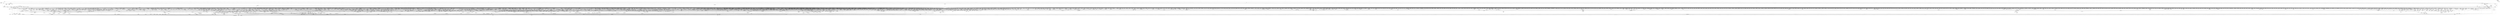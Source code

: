 digraph kerncollapsed {
    "req_set_fail_3" [color="black"];
    "stackinfo_on_stack" [color="black"];
    "skip_atoi" [color="black"];
    "__inode_add_lru" [color="black"];
    "lock_mnt_tree" [color="black"];
    "d_find_any_alias" [color="black"];
    "__bitmap_clear" [color="black"];
    "task_active_pid_ns" [color="black"];
    "__local_bh_enable_ip" [color="black"];
    "do_raw_spin_lock.constprop.0_6" [color="black"];
    "do_raw_spin_lock_17" [color="black"];
    "node_dirty_ok" [color="black"];
    "override_creds" [color="black"];
    "call_function_single_prep_ipi" [color="black"];
    "__percpu_add_case_64_6" [color="black"];
    "__anon_vma_interval_tree_augment_propagate" [color="black"];
    "__xa_clear_mark" [color="black"];
    "prepend_path" [color="black"];
    "__iget" [color="black"];
    "find_next_and_bit.constprop.0" [color="black"];
    "irq_get_irq_data" [color="black"];
    "__kern_my_cpu_offset_25" [color="black"];
    "Indirect call198" [color="black"];
    "mas_leaf_set_meta" [color="black"];
    "find_task_by_pid_ns" [color="black"];
    "vma_is_secretmem" [color="black"];
    "Indirect call118" [color="black"];
    "Indirect call25" [color="black"];
    "task_will_free_mem" [color="black"];
    "rcu_poll_gp_seq_end_unlocked" [color="black"];
    "get_arm64_ftr_reg" [color="black"];
    "posix_cpu_timer_rearm" [color="black"];
    "mutex_can_spin_on_owner" [color="black"];
    "mas_store_b_node" [color="black"];
    "__cmpxchg_case_64.isra.0" [color="black"];
    "kthread_data" [color="black"];
    "do_raw_spin_lock_118" [color="black"];
    "Indirect call173" [color="black"];
    "avg_vruntime" [color="black"];
    "do_raw_spin_lock_41" [color="black"];
    "strncmp" [color="black"];
    "Indirect call12" [color="black"];
    "prepend_char" [color="black"];
    "skb_copy_bits" [color="black"];
    "folio_not_mapped" [color="black"];
    "desc_read" [color="black"];
    "__rb_change_child.constprop.0" [color="black"];
    "recalc_sigpending_tsk" [color="black"];
    "__wake_up_parent" [color="black"];
    "__down_trylock_console_sem.constprop.0" [color="black"];
    "Indirect call169" [color="black"];
    "move_queued_task.constprop.0" [color="black"];
    "rt_mutex_slowtrylock" [color="black"];
    "__raw_spin_lock_14" [color="black"];
    "__raw_spin_unlock_irq_11" [color="black"];
    "__raw_spin_unlock_irqrestore_14" [color="black"];
    "rcu_poll_gp_seq_start" [color="black"];
    "Indirect call137" [color="black"];
    "list_del_init_7" [color="black"];
    "do_softirq" [color="black"];
    "blake2s_compress" [color="black"];
    "find_first_bit_6" [color="black"];
    "console_verbose" [color="black"];
    "__wake_q_add" [color="black"];
    "queued_write_lock_slowpath" [color="black"];
    "__raw_spin_lock_irqsave_11" [color="black"];
    "tick_get_broadcast_device" [color="black"];
    "folio_mapped_3" [color="black"];
    "Indirect call14" [color="black"];
    "__raw_spin_unlock_irq_28" [color="black"];
    "extfrag_for_order" [color="black"];
    "__clear_open_fd" [color="black"];
    "cpu_mitigations_off" [color="black"];
    "mas_pause" [color="black"];
    "__raw_spin_lock_irqsave_7" [color="black"];
    "is_migration_entry" [color="black"];
    "page_mapping" [color="black"];
    "__raw_spin_lock_28" [color="black"];
    "llist_del_first" [color="black"];
    "attach_pid" [color="black"];
    "irq_work_claim" [color="black"];
    "__kern_my_cpu_offset_28" [color="black"];
    "_atomic_dec_and_lock" [color="black"];
    "copyin" [color="black"];
    "find_next_bit.constprop.0_11" [color="black"];
    "sig_handler_ignored" [color="black"];
    "rcu_exp_need_qs" [color="black"];
    "percpu_counter_set" [color="black"];
    "do_raw_spin_lock_63" [color="black"];
    "pcpu_chunk_slot" [color="black"];
    "pm_ops_is_empty" [color="black"];
    "folio_nr_pages_1" [color="black"];
    "PageMovable" [color="black"];
    "lru_note_cost_refault" [color="black"];
    "__raw_spin_lock_irqsave_41" [color="black"];
    "set_ptes.constprop.0.isra.0_1" [color="black"];
    "do_raw_spin_lock_6" [color="black"];
    "futex_cmpxchg_value_locked" [color="black"];
    "__raw_spin_lock_irqsave_23" [color="black"];
    "rb_insert_color" [color="black"];
    "vma_interval_tree_subtree_search" [color="black"];
    "vm_commit_limit" [color="black"];
    "debug_locks_off" [color="black"];
    "prepare_to_swait_event" [color="black"];
    "csum_block_add_ext" [color="black"];
    "__kern_my_cpu_offset_22" [color="black"];
    "iov_iter_revert" [color="black"];
    "__cmpxchg_case_mb_64_4" [color="black"];
    "freezing" [color="black"];
    "Indirect call56" [color="black"];
    "_prb_read_valid" [color="black"];
    "fatal_signal_pending_4" [color="black"];
    "reusable_anon_vma" [color="black"];
    "security_sock_rcv_skb" [color="black"];
    "__raw_spin_unlock_irq_36" [color="black"];
    "compound_order_2" [color="black"];
    "netlink_overrun" [color="black"];
    "folio_total_mapcount" [color="black"];
    "Indirect call113" [color="black"];
    "do_raw_spin_lock_10" [color="black"];
    "Indirect call88" [color="black"];
    "__xchg_case_mb_64.constprop.0_3" [color="black"];
    "__percpu_add_case_32_2" [color="black"];
    "skb_orphan_1" [color="black"];
    "__raw_spin_unlock_irqrestore_1" [color="black"];
    "hrtimer_reprogram.constprop.0" [color="black"];
    "__dev_put.part.0" [color="black"];
    "is_zero_page" [color="black"];
    "__raw_spin_lock" [color="black"];
    "Indirect call127" [color="black"];
    "folio_activate_fn" [color="black"];
    "__raw_spin_lock_irqsave.constprop.0_2" [color="black"];
    "__var_waitqueue" [color="black"];
    "hrtimer_try_to_cancel" [color="black"];
    "cpumask_first_and" [color="black"];
    "cfs_rq_of" [color="black"];
    "device_match_devt" [color="black"];
    "__list_del_entry" [color="black"];
    "rcu_seq_start_1" [color="black"];
    "Indirect call110" [color="black"];
    "noop_dirty_folio" [color="black"];
    "check_vma_flags" [color="black"];
    "should_zap_page" [color="black"];
    "enqueue_task" [color="black"];
    "activate_task" [color="black"];
    "flush_tlb_batched_pending" [color="black"];
    "task_pid_vnr" [color="black"];
    "mas_start" [color="black"];
    "test_and_set_ti_thread_flag_1" [color="black"];
    "tty_termios_input_baud_rate" [color="black"];
    "mas_prev_range" [color="black"];
    "filemap_release_folio" [color="black"];
    "__irq_get_desc_lock" [color="black"];
    "__wait_on_bit" [color="black"];
    "pid_task" [color="black"];
    "memblock_search" [color="black"];
    "ldsem_down_read_trylock" [color="black"];
    "__raw_spin_unlock_irq_38" [color="black"];
    "cpu_clock_sample" [color="black"];
    "__kern_my_cpu_offset_91" [color="black"];
    "do_raw_spin_lock_11" [color="black"];
    "rcu_is_watching" [color="black"];
    "get_random_bytes" [color="black"];
    "pcpu_next_md_free_region" [color="black"];
    "Indirect call27" [color="black"];
    "release_thread" [color="black"];
    "__cmpxchg_case_8" [color="black"];
    "__kern_my_cpu_offset_53" [color="black"];
    "fsnotify_update_flags" [color="black"];
    "clear_siginfo" [color="black"];
    "dev_pm_disable_wake_irq_check" [color="black"];
    "security_mmap_file" [color="black"];
    "sve_state_size" [color="black"];
    "mas_store_prealloc.part.0" [color="black"];
    "read_seqbegin.constprop.0" [color="black"];
    "raw_spin_rq_lock_1" [color="black"];
    "set_ti_thread_flag_4" [color="black"];
    "vma_interval_tree_augment_propagate" [color="black"];
    "smp_call_function_many" [color="black"];
    "test_ti_thread_flag_7" [color="black"];
    "__kern_my_cpu_offset_70" [color="black"];
    "hlist_del_init_2" [color="black"];
    "arch_local_irq_restore" [color="black"];
    "list_move_1" [color="black"];
    "Indirect call164" [color="black"];
    "cpumask_subset" [color="black"];
    "__kern_my_cpu_offset_16" [color="black"];
    "__raw_spin_lock_irqsave_5" [color="black"];
    "do_raw_spin_lock_16" [color="black"];
    "zone_reclaimable_pages" [color="black"];
    "Indirect call97" [color="black"];
    "rcu_poll_gp_seq_end" [color="black"];
    "Indirect call18" [color="black"];
    "__raw_spin_lock_irq_34" [color="black"];
    "synchronize_rcu.part.0" [color="black"];
    "detach_if_pending" [color="black"];
    "do_raw_spin_lock_65" [color="black"];
    "io_is_timeout_noseq" [color="black"];
    "fsnotify_put_sb_connectors" [color="black"];
    "cpumask_any_distribute" [color="black"];
    "_atomic_dec_and_lock_irqsave" [color="black"];
    "io_fill_cqe_aux" [color="black"];
    "update_min_vruntime" [color="black"];
    "irq_to_desc" [color="black"];
    "lookup_mountpoint" [color="black"];
    "Indirect call1" [color="black"];
    "__cmpxchg_case_acq_64_1" [color="black"];
    "__futex_unqueue" [color="black"];
    "__dev_fwnode" [color="black"];
    "Indirect call213" [color="black"];
    "pfn_is_map_memory" [color="black"];
    "Indirect call66" [color="black"];
    "mas_ascend" [color="black"];
    "signalfd_cleanup" [color="black"];
    "find_next_zero_bit_2" [color="black"];
    "find_task_by_vpid" [color="black"];
    "find_next_bit_11" [color="black"];
    "Indirect call30" [color="black"];
    "mmgrab_2" [color="black"];
    "futex_hb_waiters_dec" [color="black"];
    "cpu_switch_to" [color="black"];
    "__gfp_pfmemalloc_flags" [color="black"];
    "will_become_orphaned_pgrp" [color="black"];
    "__raw_spin_lock_irqsave_34" [color="black"];
    "mas_set_alloc_req" [color="black"];
    "test_ti_thread_flag_6" [color="black"];
    "find_next_bit.constprop.0_14" [color="black"];
    "do_raw_spin_lock_67" [color="black"];
    "__raw_spin_lock_16" [color="black"];
    "pcpu_update_empty_pages" [color="black"];
    "copy_from_kernel_nofault_allowed" [color="black"];
    "__raw_spin_lock_irqsave_29" [color="black"];
    "Indirect call75" [color="black"];
    "__list_del_entry_1" [color="black"];
    "mte_parent_slot" [color="black"];
    "pwq_activate_inactive_work" [color="black"];
    "do_raw_spin_lock_8" [color="black"];
    "__shmem_file_setup" [color="black"];
    "__cmpxchg_case_mb_32_10" [color="black"];
    "__kern_my_cpu_offset_14" [color="black"];
    "do_raw_spin_lock_32" [color="black"];
    "skb_header_cloned" [color="black"];
    "__raw_spin_unlock_irqrestore_2" [color="black"];
    "io_acct_cancel_pending_work" [color="black"];
    "retain_dentry" [color="black"];
    "__raw_spin_lock_irq_35" [color="black"];
    "mas_wr_walk" [color="black"];
    "copy_user_highpage" [color="black"];
    "__mnt_want_write_file" [color="black"];
    "__kern_my_cpu_offset_50" [color="black"];
    "device_pm_check_callbacks" [color="black"];
    "vm_pgprot_modify" [color="black"];
    "auditsc_get_stamp" [color="black"];
    "pvm_determine_end_from_reverse" [color="black"];
    "__kern_my_cpu_offset_44" [color="black"];
    "security_release_secctx" [color="black"];
    "page_try_share_anon_rmap" [color="black"];
    "system_supports_mte_2" [color="black"];
    "__raw_spin_lock_22" [color="black"];
    "__wake_up_pollfree" [color="black"];
    "__wake_up_locked_key_bookmark" [color="black"];
    "igrab" [color="black"];
    "Indirect call67" [color="black"];
    "skb_tailroom_2" [color="black"];
    "__raw_spin_unlock_irq_7" [color="black"];
    "mte_clear_page_tags" [color="black"];
    "kmalloc_slab" [color="black"];
    "__raw_spin_lock_irqsave_44" [color="black"];
    "csum_partial_ext" [color="black"];
    "cpu_do_switch_mm" [color="black"];
    "do_raw_spin_lock_7" [color="black"];
    "__percpu_add_case_32_13" [color="black"];
    "pde_subdir_find" [color="black"];
    "__skb_flow_get_ports" [color="black"];
    "__raw_spin_lock_24" [color="black"];
    "io_timeout_extract" [color="black"];
    "min_deadline_cb_rotate" [color="black"];
    "Indirect call189" [color="black"];
    "__ksize" [color="black"];
    "__mutex_add_waiter" [color="black"];
    "__audit_mmap_fd" [color="black"];
    "__percpu_add_case_32_3" [color="black"];
    "desc_make_reusable" [color="black"];
    "crng_make_state" [color="black"];
    "security_current_getsecid_subj" [color="black"];
    "__kern_my_cpu_offset_15" [color="black"];
    "system_supports_generic_auth" [color="black"];
    "dcache_clean_pou" [color="black"];
    "fatal_signal_pending_3" [color="black"];
    "find_suitable_fallback" [color="black"];
    "Indirect call162" [color="black"];
    "se_weight.isra.0" [color="black"];
    "number" [color="black"];
    "Indirect call48" [color="black"];
    "pvm_find_va_enclose_addr" [color="black"];
    "anon_vma_interval_tree_iter_first" [color="black"];
    "pm_runtime_put_noidle_2" [color="black"];
    "__raw_spin_lock_5" [color="black"];
    "mod_node_page_state" [color="black"];
    "lock_hrtimer_base" [color="black"];
    "arch_local_irq_save_8" [color="black"];
    "Indirect call96" [color="black"];
    "count_vma_pages_range" [color="black"];
    "Indirect call167" [color="black"];
    "do_raw_spin_lock_2" [color="black"];
    "__kern_my_cpu_offset_38" [color="black"];
    "__io_put_kbuf_list" [color="black"];
    "test_ti_thread_flag_10" [color="black"];
    "compaction_defer_reset" [color="black"];
    "efi_reboot" [color="black"];
    "smp_call_function" [color="black"];
    "audit_string_contains_control" [color="black"];
    "arch_get_random_longs" [color="black"];
    "kthread_probe_data" [color="black"];
    "Indirect call165" [color="black"];
    "__pi_strlen" [color="black"];
    "zone_watermark_fast.constprop.0" [color="black"];
    "pte_to_swp_entry_2" [color="black"];
    "sock_flag_3" [color="black"];
    "find_last_bit" [color="black"];
    "test_ti_thread_flag_21" [color="black"];
    "crng_fast_key_erasure" [color="black"];
    "__percpu_counter_sum" [color="black"];
    "__percpu_add_case_32_20" [color="black"];
    "mte_update_gcr_excl.isra.0" [color="black"];
    "find_next_zero_bit_1" [color="black"];
    "try_release_thread_stack_to_cache" [color="black"];
    "system_supports_mte" [color="black"];
    "finish_swait" [color="black"];
    "task_fits_cpu" [color="black"];
    "Indirect call19" [color="black"];
    "__raw_spin_unlock_irqrestore_5" [color="black"];
    "update_curr" [color="black"];
    "__raw_spin_unlock_irq_12" [color="black"];
    "__cmpxchg_case_acq_32.constprop.0_1" [color="black"];
    "propagate_mount_unlock" [color="black"];
    "mte_set_pivot" [color="black"];
    "flush_dcache_folio" [color="black"];
    "rcu_segcblist_enqueue" [color="black"];
    "__shmem_get_inode.constprop.0" [color="black"];
    "arch_send_call_function_ipi_mask" [color="black"];
    "Indirect call35" [color="black"];
    "__cmpxchg_case_64" [color="black"];
    "pgattr_change_is_safe" [color="black"];
    "do_kernel_restart" [color="black"];
    "vma_interval_tree_iter_first" [color="black"];
    "arch_tlbbatch_should_defer.constprop.0" [color="black"];
    "io_cqe_cache_refill" [color="black"];
    "mapping_unmap_writable" [color="black"];
    "Indirect call62" [color="black"];
    "pte_to_swp_entry" [color="black"];
    "__raw_spin_unlock_irq_1" [color="black"];
    "slab_want_init_on_alloc" [color="black"];
    "__bitmap_set" [color="black"];
    "irq_work_queue" [color="black"];
    "skb_flow_get_icmp_tci" [color="black"];
    "mas_wr_walk_descend" [color="black"];
    "__percpu_add_case_64_3" [color="black"];
    "__kern_my_cpu_offset_67" [color="black"];
    "__cmpxchg_case_acq_32" [color="black"];
    "blake2s.constprop.0" [color="black"];
    "__try_to_del_timer_sync" [color="black"];
    "__mutex_remove_waiter" [color="black"];
    "folio_nr_pages_3" [color="black"];
    "rcu_segcblist_advance" [color="black"];
    "fprop_reflect_period_percpu.isra.0" [color="black"];
    "fetch_robust_entry" [color="black"];
    "plist_del" [color="black"];
    "__cmpxchg_case_acq_32.constprop.0_12" [color="black"];
    "exit_rcu" [color="black"];
    "mas_put_in_tree" [color="black"];
    "find_next_bit_10" [color="black"];
    "__rb_insert_augmented" [color="black"];
    "Indirect call125" [color="black"];
    "__init_swait_queue_head" [color="black"];
    "take_dentry_name_snapshot" [color="black"];
    "Indirect call209" [color="black"];
    "__note_gp_changes" [color="black"];
    "Indirect call63" [color="black"];
    "page_ref_inc_1" [color="black"];
    "fsnotify_first_mark" [color="black"];
    "mas_next_range" [color="black"];
    "try_grab_page" [color="black"];
    "cpumask_empty_3" [color="black"];
    "__percpu_add_case_64_4" [color="black"];
    "arm_smccc_1_1_get_conduit" [color="black"];
    "security_file_set_fowner" [color="black"];
    "xa_mk_value" [color="black"];
    "rt_mutex_init_proxy_locked" [color="black"];
    "task_get_vl" [color="black"];
    "timer_wait_running" [color="black"];
    "__raw_spin_lock.constprop.0" [color="black"];
    "__raw_spin_lock_irq_41" [color="black"];
    "Indirect call121" [color="black"];
    "tag_clear" [color="black"];
    "update_newidle_cost" [color="black"];
    "zone_page_state_add" [color="black"];
    "Indirect call156" [color="black"];
    "rcu_seq_end_1" [color="black"];
    "system_supports_address_auth_1" [color="black"];
    "__raw_spin_unlock_irq_17" [color="black"];
    "Indirect call158" [color="black"];
    "drain_pages" [color="black"];
    "do_raw_spin_lock_85" [color="black"];
    "io_poll_add_hash" [color="black"];
    "test_ti_thread_flag_11" [color="black"];
    "Indirect call152" [color="black"];
    "Indirect call202" [color="black"];
    "clear_ti_thread_flag_6" [color="black"];
    "next_signal" [color="black"];
    "mas_prev_setup.constprop.0" [color="black"];
    "no_blink" [color="black"];
    "fsnotify_group_assert_locked" [color="black"];
    "Indirect call197" [color="black"];
    "cpumask_first" [color="black"];
    "count_vm_event_2" [color="black"];
    "percpu_ref_put_many" [color="black"];
    "sched_cgroup_fork" [color="black"];
    "__cmpxchg_case_acq_32_1" [color="black"];
    "io_cancel_req_match" [color="black"];
    "cpus_share_cache" [color="black"];
    "__raw_spin_lock_31" [color="black"];
    "arch_local_irq_disable_2" [color="black"];
    "__raw_spin_unlock_irqrestore_10" [color="black"];
    "__mod_timer" [color="black"];
    "arch_asym_cpu_priority" [color="black"];
    "__peernet2id" [color="black"];
    "__acct_reclaim_writeback" [color="black"];
    "count_vm_event" [color="black"];
    "add_wait_queue_exclusive" [color="black"];
    "__kern_my_cpu_offset_60" [color="black"];
    "Indirect call219" [color="black"];
    "find_next_and_bit" [color="black"];
    "fd_install" [color="black"];
    "vm_unacct_memory_1" [color="black"];
    "qdisc_qstats_cpu_qlen_dec" [color="black"];
    "__cmpxchg_case_acq_32.constprop.0_7" [color="black"];
    "__update_load_avg_cfs_rq" [color="black"];
    "Indirect call73" [color="black"];
    "io_acct_run_queue" [color="black"];
    "__cmpxchg_case_acq_32_3" [color="black"];
    "__irq_disable" [color="black"];
    "__kern_my_cpu_offset_19" [color="black"];
    "cpu_online_1" [color="black"];
    "__rb_erase_color" [color="black"];
    "req_set_fail_4" [color="black"];
    "xas_find_conflict" [color="black"];
    "file_ns_capable" [color="black"];
    "wp_page_reuse" [color="black"];
    "do_mmap" [color="black"];
    "__count_vm_events" [color="black"];
    "xas_next_entry" [color="black"];
    "domain_dirty_limits" [color="black"];
    "Indirect call171" [color="black"];
    "__raw_spin_lock_irqsave.constprop.0_8" [color="black"];
    "timer_base.isra.0" [color="black"];
    "__mnt_is_readonly" [color="black"];
    "io_run_local_work_continue" [color="black"];
    "wb_dirty_limits" [color="black"];
    "console_trylock" [color="black"];
    "do_raw_spin_lock_5" [color="black"];
    "Indirect call134" [color="black"];
    "__cmpxchg_case_rel_64" [color="black"];
    "list_lru_add" [color="black"];
    "page_vma_mapped_walk_done_1" [color="black"];
    "cpu_timer_task_rcu" [color="black"];
    "is_software_node" [color="black"];
    "mas_find_setup.constprop.0" [color="black"];
    "find_vmap_area" [color="black"];
    "__printk_safe_enter" [color="black"];
    "vm_stat_account" [color="black"];
    "Indirect call21" [color="black"];
    "Indirect call11" [color="black"];
    "sock_inuse_add" [color="black"];
    "anon_vma_interval_tree_post_update_vma" [color="black"];
    "__xchg_case_mb_32.constprop.0" [color="black"];
    "mas_set_parent.constprop.0" [color="black"];
    "__raw_spin_lock_54" [color="black"];
    "__fprop_add_percpu_max" [color="black"];
    "mas_wr_end_piv" [color="black"];
    "skb_queue_tail" [color="black"];
    "__count_vm_events_2" [color="black"];
    "raw_spin_rq_lock" [color="black"];
    "mnt_get_count" [color="black"];
    "__raw_spin_unlock_irq_18" [color="black"];
    "do_raw_spin_lock_9" [color="black"];
    "page_move_anon_rmap" [color="black"];
    "__cmpxchg_case_mb_64_1" [color="black"];
    "update_sctlr_el1" [color="black"];
    "percpu_ref_noop_confirm_switch" [color="black"];
    "cpuhp_invoke_callback" [color="black"];
    "test_ti_thread_flag_22" [color="black"];
    "lru_note_cost" [color="black"];
    "__kern_my_cpu_offset_56" [color="black"];
    "cpu_util.constprop.0" [color="black"];
    "active_load_balance_cpu_stop" [color="black"];
    "cpu_util_cfs" [color="black"];
    "to_kthread" [color="black"];
    "vmalloc_to_page" [color="black"];
    "set_ptes.isra.0" [color="black"];
    "enqueue_pushable_dl_task" [color="black"];
    "cpu_online_3" [color="black"];
    "shmem_free_inode.isra.0" [color="black"];
    "compound_order_1" [color="black"];
    "ktime_get" [color="black"];
    "do_raw_spin_lock_117" [color="black"];
    "move_freepages_block" [color="black"];
    "pcpu_size_to_slot" [color="black"];
    "zone_watermark_ok_safe" [color="black"];
    "get_ldops" [color="black"];
    "mast_ascend" [color="black"];
    "should_failslab" [color="black"];
    "kmap_atomic_1" [color="black"];
    "select_collect2" [color="black"];
    "check_and_switch_context" [color="black"];
    "Indirect call24" [color="black"];
    "rcu_segcblist_first_pend_cb" [color="black"];
    "_compound_head_4" [color="black"];
    "__set_task_comm" [color="black"];
    "pi_state_update_owner" [color="black"];
    "irq_chip_retrigger_hierarchy" [color="black"];
    "get_state_synchronize_rcu" [color="black"];
    "tlb_flush_mmu_tlbonly_1" [color="black"];
    "peernet2id" [color="black"];
    "shmem_get_unmapped_area" [color="black"];
    "sve_get_vl" [color="black"];
    "idr_find" [color="black"];
    "radix_tree_lookup" [color="black"];
    "__raw_write_unlock_irq_4" [color="black"];
    "set_ptes.constprop.0.isra.0" [color="black"];
    "mas_descend" [color="black"];
    "__anon_vma_interval_tree_subtree_search" [color="black"];
    "_copy_from_iter" [color="black"];
    "wq_worker_running" [color="black"];
    "req_set_fail" [color="black"];
    "unhash_mnt" [color="black"];
    "__raw_spin_lock_irqsave_12" [color="black"];
    "find_next_bit_29" [color="black"];
    "mas_data_end" [color="black"];
    "populate_vma_page_range" [color="black"];
    "__fsnotify_recalc_mask" [color="black"];
    "__kern_my_cpu_offset_4" [color="black"];
    "mask_irq" [color="black"];
    "__cmpwait_case_32_3" [color="black"];
    "slab_want_init_on_free" [color="black"];
    "mas_new_ma_node" [color="black"];
    "account_pipe_buffers" [color="black"];
    "Indirect call51" [color="black"];
    "xas_next_entry.constprop.0" [color="black"];
    "arm64_kernel_unmapped_at_el0_2" [color="black"];
    "try_to_take_rt_mutex" [color="black"];
    "__mutex_trylock" [color="black"];
    "__put_unused_fd" [color="black"];
    "Indirect call204" [color="black"];
    "rb_first" [color="black"];
    "__raw_spin_lock_irq_23" [color="black"];
    "mod_node_state" [color="black"];
    "task_pid_vnr_1" [color="black"];
    "do_raw_spin_lock_52" [color="black"];
    "Indirect call131" [color="black"];
    "__raw_write_lock_irq" [color="black"];
    "Indirect call107" [color="black"];
    "skb_checksum" [color="black"];
    "irq_disable" [color="black"];
    "add_timer_on" [color="black"];
    "is_mergeable_anon_vma" [color="black"];
    "do_raw_spin_lock.constprop.0_13" [color="black"];
    "flush_tlb_kernel_range" [color="black"];
    "io_prep_async_work" [color="black"];
    "queued_read_unlock.constprop.0_2" [color="black"];
    "do_raw_spin_lock_37" [color="black"];
    "do_raw_spin_lock_88" [color="black"];
    "Indirect call114" [color="black"];
    "sve_save_state" [color="black"];
    "first_zones_zonelist" [color="black"];
    "list_del_3" [color="black"];
    "add_nr_running" [color="black"];
    "llist_reverse_order" [color="black"];
    "__raw_write_lock_irq_1" [color="black"];
    "try_to_unmap_flush_dirty" [color="black"];
    "rb_prev" [color="black"];
    "Indirect call149" [color="black"];
    "wakeup_source_deactivate" [color="black"];
    "pcpu_page_idx" [color="black"];
    "pid_nr_ns" [color="black"];
    "__raw_spin_unlock_irqrestore_18" [color="black"];
    "tlb_remove_table_sync_one" [color="black"];
    "mas_prev" [color="black"];
    "vma_interval_tree_augment_rotate" [color="black"];
    "split_page" [color="black"];
    "ktime_add_safe" [color="black"];
    "percpu_ref_get_many" [color="black"];
    "pagefault_enable_2" [color="black"];
    "find_next_bit.constprop.0_5" [color="black"];
    "rcu_segcblist_move_seglen" [color="black"];
    "find_next_bit.constprop.0_21" [color="black"];
    "__cmpxchg_case_acq_32.constprop.0_19" [color="black"];
    "Indirect call76" [color="black"];
    "Indirect call108" [color="black"];
    "__raw_spin_lock_irqsave_42" [color="black"];
    "futex_hash" [color="black"];
    "mmap_region" [color="black"];
    "__raw_spin_lock_irq_19" [color="black"];
    "__bpf_free_used_maps" [color="black"];
    "posix_cpu_timers_exit_group" [color="black"];
    "xas_find_marked" [color="black"];
    "__cmpxchg_case_acq_32.constprop.0_6" [color="black"];
    "count_vm_event_1" [color="black"];
    "do_raw_spin_lock_18" [color="black"];
    "find_next_bit_17" [color="black"];
    "do_raw_spin_lock_73" [color="black"];
    "sock_flag_1" [color="black"];
    "__disable_irq" [color="black"];
    "__pick_first_entity" [color="black"];
    "__raw_spin_unlock_irqrestore" [color="black"];
    "pgdat_balanced" [color="black"];
    "mas_next_setup.constprop.0" [color="black"];
    "pageblock_pfn_to_page" [color="black"];
    "_find_next_bit" [color="black"];
    "Indirect call102" [color="black"];
    "free_pcppages_bulk" [color="black"];
    "mast_fill_bnode" [color="black"];
    "copy_thread" [color="black"];
    "__raw_spin_lock_21" [color="black"];
    "Indirect call84" [color="black"];
    "__add_wait_queue" [color="black"];
    "__skb_header_pointer" [color="black"];
    "vm_mmap_pgoff" [color="black"];
    "__cmpwait_case_32" [color="black"];
    "__wake_up_sync_key" [color="black"];
    "fast_dput" [color="black"];
    "copy_highpage" [color="black"];
    "lockref_mark_dead" [color="black"];
    "__fprop_add_percpu" [color="black"];
    "access_ok_14" [color="black"];
    "folio_trylock_4" [color="black"];
    "__raw_spin_lock_irq.constprop.0_1" [color="black"];
    "raw_spin_rq_unlock" [color="black"];
    "get_page" [color="black"];
    "put_prev_task" [color="black"];
    "split_map_pages" [color="black"];
    "Indirect call168" [color="black"];
    "rcu_segcblist_inc_len" [color="black"];
    "mas_find" [color="black"];
    "path_noexec" [color="black"];
    "vmf_pte_changed" [color="black"];
    "jiffies_to_msecs" [color="black"];
    "do_raw_spin_lock_86" [color="black"];
    "ptep_set_access_flags" [color="black"];
    "llist_add_batch" [color="black"];
    "workingset_activation" [color="black"];
    "__msecs_to_jiffies" [color="black"];
    "tlb_flush_mmu_tlbonly" [color="black"];
    "mas_next_sibling" [color="black"];
    "membarrier_update_current_mm" [color="black"];
    "pagefault_disable" [color="black"];
    "xas_result" [color="black"];
    "__raw_spin_lock_11" [color="black"];
    "Indirect call39" [color="black"];
    "put_dec_trunc8" [color="black"];
    "test_ti_thread_flag_19" [color="black"];
    "set_pageblock_migratetype" [color="black"];
    "bsearch" [color="black"];
    "sock_rmem_free" [color="black"];
    "Indirect call60" [color="black"];
    "wake_all_kswapds" [color="black"];
    "__irq_work_queue_local" [color="black"];
    "move_freelist_tail" [color="black"];
    "is_bad_inode" [color="black"];
    "__cmpxchg_case_mb_32.constprop.0" [color="black"];
    "__wake_up_bit" [color="black"];
    "__wait_for_common" [color="black"];
    "lazy_max_pages" [color="black"];
    "__raw_read_unlock.constprop.0" [color="black"];
    "prepend" [color="black"];
    "fsnotify_free_mark" [color="black"];
    "sibling_imbalance.isra.0" [color="black"];
    "calc_delta_fair" [color="black"];
    "__raw_spin_lock_irq_3" [color="black"];
    "Indirect call89" [color="black"];
    "timer_delete" [color="black"];
    "local_bh_disable" [color="black"];
    "mas_next" [color="black"];
    "do_raw_spin_lock" [color="black"];
    "is_rlimit_overlimit" [color="black"];
    "__raw_read_unlock.constprop.0_6" [color="black"];
    "queued_write_lock.constprop.0_1" [color="black"];
    "__raw_spin_unlock_irq.constprop.0_1" [color="black"];
    "_compound_head_1" [color="black"];
    "node_tag_clear" [color="black"];
    "kmsg_dump" [color="black"];
    "__kern_my_cpu_offset_89" [color="black"];
    "xas_error.isra.0" [color="black"];
    "Indirect call191" [color="black"];
    "u64_stats_add_1" [color="black"];
    "capacity_of" [color="black"];
    "tag_set" [color="black"];
    "__set_open_fd" [color="black"];
    "signal_pending_state" [color="black"];
    "arch_local_irq_enable_2" [color="black"];
    "this_cpu_has_cap" [color="black"];
    "__rt_mutex_slowtrylock" [color="black"];
    "Indirect call61" [color="black"];
    "mas_walk" [color="black"];
    "arch_get_random_seed_longs" [color="black"];
    "mapping_shrinkable" [color="black"];
    "lock_mount_hash" [color="black"];
    "cpupri_set" [color="black"];
    "page_ref_dec_and_test" [color="black"];
    "do_raw_spin_lock.constprop.0_14" [color="black"];
    "rb_insert_color_cached" [color="black"];
    "Indirect call130" [color="black"];
    "bump_cpu_timer" [color="black"];
    "__raw_spin_lock_irq_17" [color="black"];
    "do_raw_spin_lock_83" [color="black"];
    "memset" [color="black"];
    "__kern_my_cpu_offset_36" [color="black"];
    "do_raw_spin_lock_14" [color="black"];
    "__raw_spin_unlock_irqrestore_33" [color="black"];
    "__sync_icache_dcache" [color="black"];
    "do_raw_spin_lock_33" [color="black"];
    "Indirect call139" [color="black"];
    "arch_local_irq_save" [color="black"];
    "lowest_in_progress" [color="black"];
    "desc_read_finalized_seq" [color="black"];
    "tk_clock_read" [color="black"];
    "kernfs_get" [color="black"];
    "list_del_2" [color="black"];
    "Indirect call37" [color="black"];
    "update_dl_rq_load_avg" [color="black"];
    "fpsimd_save" [color="black"];
    "io_poll_mark_cancelled" [color="black"];
    "__raw_spin_lock_63" [color="black"];
    "Indirect call54" [color="black"];
    "entity_eligible" [color="black"];
    "__raw_spin_lock_42" [color="black"];
    "can_migrate_task" [color="black"];
    "access_ok_12" [color="black"];
    "mab_no_null_split" [color="black"];
    "recalc_sigpending" [color="black"];
    "Indirect call58" [color="black"];
    "cpumask_and.isra.0_1" [color="black"];
    "__raw_spin_trylock_3" [color="black"];
    "percpu_ref_get_many.constprop.0" [color="black"];
    "lru_lazyfree_fn" [color="black"];
    "__mod_node_page_state" [color="black"];
    "arch_local_irq_restore_1" [color="black"];
    "io_wq_cancel_pending_work" [color="black"];
    "__cmpxchg_case_acq_32.constprop.0_16" [color="black"];
    "arch_teardown_dma_ops" [color="black"];
    "virt_to_head_page.isra.0" [color="black"];
    "d_find_alias" [color="black"];
    "__kern_my_cpu_offset_18" [color="black"];
    "shrink_lock_dentry" [color="black"];
    "sb_clear_inode_writeback" [color="black"];
    "unlock_mount_hash" [color="black"];
    "security_d_instantiate" [color="black"];
    "Indirect call215" [color="black"];
    "gfp_pfmemalloc_allowed" [color="black"];
    "do_raw_spin_lock_58" [color="black"];
    "allow_write_access" [color="black"];
    "__kern_my_cpu_offset_51" [color="black"];
    "folio_mapped" [color="black"];
    "system_supports_mte_1" [color="black"];
    "fatal_signal_pending" [color="black"];
    "get_ucounts_or_wrap" [color="black"];
    "fsnotify_compare_groups" [color="black"];
    "eventfd_signal_mask" [color="black"];
    "Indirect call160" [color="black"];
    "mapping_set_unevictable" [color="black"];
    "copy_page" [color="black"];
    "can_do_mlock" [color="black"];
    "xas_retry" [color="black"];
    "__raw_spin_lock_26" [color="black"];
    "Indirect call148" [color="black"];
    "__cmpxchg_case_acq_32.constprop.0_5" [color="black"];
    "task_join_group_stop" [color="black"];
    "fpsimd_preserve_current_state" [color="black"];
    "__raw_spin_unlock_irqrestore_9" [color="black"];
    "pud_clear_huge" [color="black"];
    "pmd_clear_huge" [color="black"];
    "__preempt_count_sub" [color="black"];
    "fasync_insert_entry" [color="black"];
    "io_schedule_prepare" [color="black"];
    "__raw_spin_lock_irq_43" [color="black"];
    "__percpu_add_case_32" [color="black"];
    "__task_will_free_mem" [color="black"];
    "super_wake" [color="black"];
    "io_wq_worker_running" [color="black"];
    "__kern_my_cpu_offset_79" [color="black"];
    "mas_wr_walk_index.isra.0" [color="black"];
    "__kern_my_cpu_offset_27" [color="black"];
    "check_class_changed" [color="black"];
    "mas_next_slot" [color="black"];
    "Indirect call3" [color="black"];
    "remove_wait_queue" [color="black"];
    "__percpu_add_case_32_15" [color="black"];
    "futex_q_lock" [color="black"];
    "folio_add_new_anon_rmap" [color="black"];
    "proto_memory_pcpu_drain" [color="black"];
    "num_other_online_cpus" [color="black"];
    "__d_drop" [color="black"];
    "signal_pending" [color="black"];
    "Indirect call20" [color="black"];
    "list_splice_tail_init" [color="black"];
    "__clear_close_on_exec.isra.0" [color="black"];
    "do_raw_spin_lock_24" [color="black"];
    "__raw_spin_lock_irqsave_6" [color="black"];
    "task_sched_runtime" [color="black"];
    "find_next_bit.constprop.0_6" [color="black"];
    "page_ref_add" [color="black"];
    "get_file.isra.0" [color="black"];
    "mas_parent_type" [color="black"];
    "sub_rq_bw.isra.0" [color="black"];
    "__raw_spin_unlock_irqrestore_37" [color="black"];
    "__arch_copy_from_user" [color="black"];
    "panic_smp_self_stop" [color="black"];
    "do_raw_spin_lock_87" [color="black"];
    "Indirect call8" [color="black"];
    "__const_udelay" [color="black"];
    "cpumask_and.isra.0_3" [color="black"];
    "Indirect call194" [color="black"];
    "pcpu_chunk_relocate" [color="black"];
    "__wb_calc_thresh" [color="black"];
    "node_page_state_add" [color="black"];
    "__raw_spin_lock_30" [color="black"];
    "local_bh_enable" [color="black"];
    "__wb_writeout_add" [color="black"];
    "pm_runtime_get_noresume" [color="black"];
    "bstats_update" [color="black"];
    "__bitmap_and" [color="black"];
    "Indirect call69" [color="black"];
    "do_raw_spin_lock_35" [color="black"];
    "security_secid_to_secctx" [color="black"];
    "__percpu_add_case_32_21" [color="black"];
    "__raw_spin_lock_27" [color="black"];
    "dev_xmit_recursion_dec" [color="black"];
    "task_curr" [color="black"];
    "set_ti_thread_flag" [color="black"];
    "tlb_gather_mmu" [color="black"];
    "__bitmap_equal" [color="black"];
    "task_clear_jobctl_pending" [color="black"];
    "mas_rewalk_if_dead" [color="black"];
    "d_hash" [color="black"];
    "do_raw_spin_lock_61" [color="black"];
    "hrtimer_forward" [color="black"];
    "ptep_clear_flush" [color="black"];
    "xas_start" [color="black"];
    "Indirect call65" [color="black"];
    "lockref_get" [color="black"];
    "do_raw_spin_lock_64" [color="black"];
    "io_run_cancel" [color="black"];
    "pcpu_next_fit_region.constprop.0" [color="black"];
    "tls_preserve_current_state" [color="black"];
    "Indirect call87" [color="black"];
    "Indirect call91" [color="black"];
    "anon_vma_interval_tree_insert" [color="black"];
    "do_raw_spin_lock_69" [color="black"];
    "mmget" [color="black"];
    "clear_page" [color="black"];
    "do_raw_spin_lock_29" [color="black"];
    "_compound_head_7" [color="black"];
    "skb_headers_offset_update" [color="black"];
    "do_raw_spin_lock_28" [color="black"];
    "prepend_name" [color="black"];
    "cleanup_timerqueue" [color="black"];
    "queued_spin_lock_slowpath" [color="black"];
    "fatal_signal_pending_6" [color="black"];
    "copy_from_kernel_nofault" [color="black"];
    "xa_find" [color="black"];
    "xas_error.isra.0_1" [color="black"];
    "Indirect call119" [color="black"];
    "kmalloc_size_roundup" [color="black"];
    "radix_tree_next_chunk" [color="black"];
    "_get_random_bytes" [color="black"];
    "rcu_exp_jiffies_till_stall_check" [color="black"];
    "init_entity_runnable_average" [color="black"];
    "Indirect call190" [color="black"];
    "unlock_task_sighand.isra.0_1" [color="black"];
    "update_blocked_averages" [color="black"];
    "__sk_mem_reclaim" [color="black"];
    "Indirect call74" [color="black"];
    "do_raw_spin_lock_25" [color="black"];
    "wake_up_var" [color="black"];
    "timespec64_equal" [color="black"];
    "pte_offset_kernel.isra.0" [color="black"];
    "__anon_vma_interval_tree_augment_rotate" [color="black"];
    "search_cmp_ftr_reg" [color="black"];
    "test_and_set_bit_lock.constprop.0" [color="black"];
    "task_work_cancel_match" [color="black"];
    "io_cqring_wake" [color="black"];
    "inode_to_bdi" [color="black"];
    "redirty_tail_locked" [color="black"];
    "Indirect call17" [color="black"];
    "mas_find_child" [color="black"];
    "group_classify" [color="black"];
    "rpm_check_suspend_allowed" [color="black"];
    "rcu_start_this_gp" [color="black"];
    "rwsem_set_reader_owned" [color="black"];
    "__kern_my_cpu_offset_2" [color="black"];
    "ttwu_do_activate.constprop.0" [color="black"];
    "find_next_bit.constprop.0_7" [color="black"];
    "task_ppid_nr" [color="black"];
    "kmem_valid_obj" [color="black"];
    "compound_order" [color="black"];
    "clear_ti_thread_flag_5" [color="black"];
    "cpu_online" [color="black"];
    "do_raw_spin_lock_43" [color="black"];
    "get_work_pwq" [color="black"];
    "__cmpxchg_case_acq_32.constprop.0_9" [color="black"];
    "find_first_bit_4" [color="black"];
    "list_del_init_8" [color="black"];
    "__raw_spin_lock_49" [color="black"];
    "Indirect call101" [color="black"];
    "__page_dup_rmap.constprop.0" [color="black"];
    "Indirect call31" [color="black"];
    "__d_instantiate" [color="black"];
    "rcu_segcblist_add_len" [color="black"];
    "Indirect call34" [color="black"];
    "xas_set_order.part.0" [color="black"];
    "__raw_spin_lock_18" [color="black"];
    "__cmpxchg_case_acq_32.constprop.0_18" [color="black"];
    "__raw_spin_lock_irqsave_39" [color="black"];
    "cpudl_set" [color="black"];
    "test_tsk_need_resched" [color="black"];
    "xas_not_node" [color="black"];
    "Indirect call147" [color="black"];
    "free_unref_page_commit" [color="black"];
    "fpsimd_flush_task_state" [color="black"];
    "dev_bus_name" [color="black"];
    "vma_interval_tree_iter_next" [color="black"];
    "deactivate_task" [color="black"];
    "kthread_should_stop" [color="black"];
    "find_alive_thread.isra.0" [color="black"];
    "mm_trace_rss_stat" [color="black"];
    "hrtimer_active" [color="black"];
    "prepare_to_wait_exclusive" [color="black"];
    "vma_interval_tree_insert_after" [color="black"];
    "__percpu_add_case_32_1" [color="black"];
    "skb_pfmemalloc" [color="black"];
    "check_preempt_curr" [color="black"];
    "__kern_my_cpu_offset_42" [color="black"];
    "__page_set_anon_rmap" [color="black"];
    "new_inode" [color="black"];
    "to_desc" [color="black"];
    "do_raw_spin_lock_46" [color="black"];
    "skb_tailroom" [color="black"];
    "__pageblock_pfn_to_page" [color="black"];
    "vm_get_page_prot" [color="black"];
    "allow_direct_reclaim" [color="black"];
    "d_lru_del" [color="black"];
    "clear_nlink" [color="black"];
    "mod_zone_page_state" [color="black"];
    "next_online_pgdat" [color="black"];
    "new_context" [color="black"];
    "futex_get_value_locked" [color="black"];
    "enqueue_hrtimer.constprop.0" [color="black"];
    "Indirect call141" [color="black"];
    "do_raw_spin_lock_44" [color="black"];
    "cpumask_copy_1" [color="black"];
    "call_on_irq_stack" [color="black"];
    "list_del_1" [color="black"];
    "flush_tlb_mm" [color="black"];
    "mm_set_has_pinned_flag" [color="black"];
    "Indirect call82" [color="black"];
    "get_task_mm" [color="black"];
    "find_next_bit_13" [color="black"];
    "get_task_exe_file" [color="black"];
    "folio_order" [color="black"];
    "list_splice" [color="black"];
    "Indirect call126" [color="black"];
    "mas_split_final_node.isra.0" [color="black"];
    "__lock_task_sighand" [color="black"];
    "do_raw_spin_lock_15" [color="black"];
    "inode_add_lru" [color="black"];
    "get_mm_exe_file" [color="black"];
    "skb_has_frag_list" [color="black"];
    "from_vfsuid" [color="black"];
    "arch_smp_send_reschedule" [color="black"];
    "pfn_swap_entry_to_page" [color="black"];
    "wb_stat_mod" [color="black"];
    "__raw_spin_lock_62" [color="black"];
    "__raw_spin_lock_4" [color="black"];
    "compaction_zonelist_suitable" [color="black"];
    "__kern_my_cpu_offset_29" [color="black"];
    "Indirect call109" [color="black"];
    "kernfs_should_drain_open_files" [color="black"];
    "__siphash_unaligned" [color="black"];
    "__kern_my_cpu_offset_11" [color="black"];
    "_double_lock_balance" [color="black"];
    "Indirect call200" [color="black"];
    "Indirect call155" [color="black"];
    "do_raw_spin_lock_66" [color="black"];
    "dequeue_load_avg" [color="black"];
    "cpumask_any_and_distribute" [color="black"];
    "hlist_bl_unlock" [color="black"];
    "update_dl_migration" [color="black"];
    "_compound_head_3" [color="black"];
    "_raw_spin_rq_lock_irqsave" [color="black"];
    "kobj_ns_ops" [color="black"];
    "io_put_kbuf_comp.isra.0" [color="black"];
    "put_dec" [color="black"];
    "desc_make_final" [color="black"];
    "__cmpxchg_case_mb_64_2" [color="black"];
    "fprop_fraction_percpu" [color="black"];
    "Indirect call115" [color="black"];
    "__xchg_case_mb_64.constprop.0_2" [color="black"];
    "__wake_up_common_lock" [color="black"];
    "qdisc_run_begin" [color="black"];
    "page_vma_mapped_walk_done" [color="black"];
    "__srcu_read_unlock" [color="black"];
    "idr_for_each" [color="black"];
    "strchr" [color="black"];
    "Indirect call99" [color="black"];
    "exit_oom_victim" [color="black"];
    "do_raw_spin_lock_42" [color="black"];
    "__get_cpu_fpsimd_context" [color="black"];
    "pcpu_post_unmap_tlb_flush" [color="black"];
    "mm_counter" [color="black"];
    "__cmpxchg_case_mb_32_2" [color="black"];
    "mte_destroy_descend.constprop.0" [color="black"];
    "clear_inode" [color="black"];
    "percpu_ref_put_many.constprop.0" [color="black"];
    "finish_wait" [color="black"];
    "__flush_tlb_kernel_pgtable" [color="black"];
    "hlist_del_init" [color="black"];
    "zone_page_state_snapshot" [color="black"];
    "change_page_range" [color="black"];
    "__reset_isolation_pfn" [color="black"];
    "ktime_get_mono_fast_ns" [color="black"];
    "Indirect call150" [color="black"];
    "vma_wants_writenotify" [color="black"];
    "posix_cpu_timers_exit" [color="black"];
    "arch_local_irq_save_3" [color="black"];
    "__raw_spin_unlock_bh.constprop.0" [color="black"];
    "__raw_spin_lock_6" [color="black"];
    "raw_spin_rq_trylock" [color="black"];
    "do_raw_spin_lock_45" [color="black"];
    "do_raw_spin_lock_31" [color="black"];
    "Indirect call49" [color="black"];
    "dev_to_swnode" [color="black"];
    "audit_mark_compare" [color="black"];
    "__pi_memcmp" [color="black"];
    "pte_mkdirty" [color="black"];
    "is_vmalloc_addr" [color="black"];
    "collect_posix_cputimers" [color="black"];
    "__raw_spin_unlock_irqrestore_6" [color="black"];
    "__raw_read_unlock.constprop.0_2" [color="black"];
    "vma_iter_config" [color="black"];
    "find_mergeable_anon_vma" [color="black"];
    "folio_lruvec_relock_irq.constprop.0" [color="black"];
    "__tlb_reset_range" [color="black"];
    "fatal_signal_pending_1" [color="black"];
    "ttwu_queue_wakelist" [color="black"];
    "__do_set_cpus_allowed" [color="black"];
    "netdev_name" [color="black"];
    "page_ref_inc_2" [color="black"];
    "mab_mas_cp" [color="black"];
    "mt_find" [color="black"];
    "mas_adopt_children.isra.0" [color="black"];
    "Indirect call15" [color="black"];
    "Indirect call193" [color="black"];
    "process_shares_mm" [color="black"];
    "kernfs_name_hash" [color="black"];
    "__raw_spin_lock_irqsave_17" [color="black"];
    "_find_next_and_bit" [color="black"];
    "rcu_segcblist_ready_cbs" [color="black"];
    "__raw_spin_lock_irqsave_50" [color="black"];
    "has_managed_dma" [color="black"];
    "__printk_cpu_sync_put" [color="black"];
    "cpumask_weight.constprop.0_5" [color="black"];
    "mod_zone_state" [color="black"];
    "kmap_local_page" [color="black"];
    "__raw_spin_lock_52" [color="black"];
    "__raw_spin_unlock_irqrestore_4" [color="black"];
    "folio_mark_dirty" [color="black"];
    "next_zone" [color="black"];
    "space_used" [color="black"];
    "Indirect call81" [color="black"];
    "tick_get_broadcast_mask" [color="black"];
    "clear_bit_unlock.constprop.0" [color="black"];
    "do_raw_spin_lock_60" [color="black"];
    "Indirect call175" [color="black"];
    "smp_call_function_single" [color="black"];
    "xas_update.isra.0" [color="black"];
    "wants_signal" [color="black"];
    "Indirect call161" [color="black"];
    "_compound_head_13" [color="black"];
    "__balance_callbacks" [color="black"];
    "rcu_cblist_init" [color="black"];
    "list_del_init" [color="black"];
    "device_links_read_lock" [color="black"];
    "__raw_spin_trylock_1" [color="black"];
    "need_mlock_drain" [color="black"];
    "Indirect call5" [color="black"];
    "errseq_sample" [color="black"];
    "__raw_spin_lock_irqsave_32" [color="black"];
    "__d_find_any_alias" [color="black"];
    "Indirect call111" [color="black"];
    "__raw_spin_lock_irqsave_1" [color="black"];
    "set_next_task" [color="black"];
    "__cmpxchg_case_acq_32.constprop.0" [color="black"];
    "notifier_call_chain" [color="black"];
    "rcu_accelerate_cbs" [color="black"];
    "Indirect call166" [color="black"];
    "Indirect call129" [color="black"];
    "__raw_spin_trylock_4" [color="black"];
    "get_arm64_ftr_reg_nowarn" [color="black"];
    "task_participate_group_stop" [color="black"];
    "Indirect call50" [color="black"];
    "mapping_shrinkable_1" [color="black"];
    "__ipi_send_mask" [color="black"];
    "dev_driver_string" [color="black"];
    "cpu_clock_sample_group" [color="black"];
    "console_srcu_read_unlock" [color="black"];
    "Indirect call179" [color="black"];
    "try_to_unmap_flush" [color="black"];
    "__percpu_add_case_64" [color="black"];
    "pm_runtime_deactivate_timer" [color="black"];
    "__raw_spin_unlock_irq_6" [color="black"];
    "sched_post_fork" [color="black"];
    "pmd_offset.isra.0" [color="black"];
    "tty_port_kopened" [color="black"];
    "xas_clear_mark" [color="black"];
    "generic_exec_single" [color="black"];
    "try_check_zero" [color="black"];
    "__raw_spin_unlock_irq" [color="black"];
    "select_collect" [color="black"];
    "io_should_retry_thread" [color="black"];
    "__set_close_on_exec.isra.0" [color="black"];
    "memblock_is_map_memory" [color="black"];
    "rcu_gp_is_normal" [color="black"];
    "do_raw_spin_lock_36" [color="black"];
    "data_alloc" [color="black"];
    "Indirect call154" [color="black"];
    "add_device_randomness" [color="black"];
    "migrate_disable" [color="black"];
    "mab_calc_split" [color="black"];
    "do_raw_spin_lock_34" [color="black"];
    "slab_is_available" [color="black"];
    "jiffies_to_usecs" [color="black"];
    "__raw_spin_unlock_irqrestore_24" [color="black"];
    "futex_q_unlock" [color="black"];
    "rcu_segcblist_accelerate" [color="black"];
    "_mix_pool_bytes" [color="black"];
    "is_cpu_allowed" [color="black"];
    "__io_prep_linked_timeout" [color="black"];
    "prb_final_commit" [color="black"];
    "find_vm_area" [color="black"];
    "srcu_gp_start" [color="black"];
    "arm_timer" [color="black"];
    "__kern_my_cpu_offset_55" [color="black"];
    "ktime_get_real_seconds" [color="black"];
    "group_open_release" [color="black"];
    "arm64_kernel_unmapped_at_el0_3" [color="black"];
    "inc_tlb_flush_pending" [color="black"];
    "__cmpxchg_case_mb_64_7" [color="black"];
    "Indirect call77" [color="black"];
    "Indirect call94" [color="black"];
    "percpu_counter_add_batch" [color="black"];
    "idle_cpu" [color="black"];
    "mas_safe_pivot" [color="black"];
    "list_move_tail" [color="black"];
    "netlink_unlock_table" [color="black"];
    "invalid_mkclean_vma" [color="black"];
    "Indirect call140" [color="black"];
    "io_cancel_cb" [color="black"];
    "sched_asym_prefer" [color="black"];
    "__cmpxchg_case_acq_32.constprop.0_10" [color="black"];
    "Indirect call199" [color="black"];
    "cpu_online_2" [color="black"];
    "Indirect call180" [color="black"];
    "netlink_lock_table" [color="black"];
    "__cmpxchg_case_acq_32.constprop.0_14" [color="black"];
    "__find_vmap_area.constprop.0" [color="black"];
    "dequeue_task" [color="black"];
    "set_swapper_pgd" [color="black"];
    "__raw_spin_unlock_irq_20" [color="black"];
    "_compound_head_2" [color="black"];
    "clear_ti_thread_flag_4" [color="black"];
    "rt_mutex_proxy_unlock" [color="black"];
    "__reuseport_detach_sock.isra.0" [color="black"];
    "rcu_segcblist_pend_cbs" [color="black"];
    "rb_erase" [color="black"];
    "folio_mapped_2" [color="black"];
    "__xchg_case_acq_64.isra.0" [color="black"];
    "find_worker_executing_work" [color="black"];
    "__raw_spin_trylock" [color="black"];
    "io_wq_work_match_item" [color="black"];
    "cpudl_heapify" [color="black"];
    "__dev_pm_qos_resume_latency" [color="black"];
    "dl_rq_of_se" [color="black"];
    "group_balance_cpu" [color="black"];
    "Indirect call187" [color="black"];
    "read_seqbegin_or_lock" [color="black"];
    "__io_acct_run_queue" [color="black"];
    "Indirect call78" [color="black"];
    "test_ti_thread_flag_4" [color="black"];
    "__efistub_caches_clean_inval_pou" [color="black"];
    "do_raw_spin_lock_48" [color="black"];
    "workingset_age_nonresident" [color="black"];
    "anon_vma_interval_tree_remove" [color="black"];
    "fsnotify_handle_inode_event.isra.0" [color="black"];
    "__kern_my_cpu_offset_61" [color="black"];
    "tlb_remove_table_smp_sync" [color="black"];
    "flush_dcache_page" [color="black"];
    "simple_xattrs_init" [color="black"];
    "percpu_counter_add" [color="black"];
    "Indirect call211" [color="black"];
    "ma_pivots" [color="black"];
    "find_unlink_vmap_area" [color="black"];
    "oom_badness" [color="black"];
    "sched_clock_cpu" [color="black"];
    "get_state_synchronize_rcu_full" [color="black"];
    "vma_interval_tree_remove" [color="black"];
    "arch_local_irq_save_7" [color="black"];
    "io_poll_find.constprop.0" [color="black"];
    "set_kpti_asid_bits" [color="black"];
    "fsnotify_detach_connector_from_object" [color="black"];
    "sk_memory_allocated_sub" [color="black"];
    "hlist_del_init_4" [color="black"];
    "get_group_info.isra.0" [color="black"];
    "folio_mapped_1" [color="black"];
    "fill_contig_page_info" [color="black"];
    "find_next_zero_bit" [color="black"];
    "can_set_direct_map" [color="black"];
    "__udelay" [color="black"];
    "hrtimer_sleeper_start_expires" [color="black"];
    "get_file_2" [color="black"];
    "__timer_delete" [color="black"];
    "__raw_spin_lock_12" [color="black"];
    "Indirect call59" [color="black"];
    "add_timer" [color="black"];
    "init_multi_vma_prep" [color="black"];
    "__free_one_page" [color="black"];
    "io_cancel_task_cb" [color="black"];
    "update_rq_clock" [color="black"];
    "Indirect call90" [color="black"];
    "chacha_permute" [color="black"];
    "Indirect call174" [color="black"];
    "Indirect call183" [color="black"];
    "fatal_signal_pending_5" [color="black"];
    "__lookup_mnt" [color="black"];
    "rb_next" [color="black"];
    "task_sigpending_2" [color="black"];
    "__raw_spin_lock_irq_6" [color="black"];
    "folio_size_2" [color="black"];
    "xa_err" [color="black"];
    "pagefault_enable_1" [color="black"];
    "zone_page_state_snapshot.constprop.0" [color="black"];
    "Indirect call153" [color="black"];
    "enqueue_timer" [color="black"];
    "count_vm_events" [color="black"];
    "strcspn" [color="black"];
    "rcu_gp_is_expedited" [color="black"];
    "__next_zones_zonelist" [color="black"];
    "__kern_my_cpu_offset_17" [color="black"];
    "__cmpxchg_case_acq_32.constprop.0_2" [color="black"];
    "__wake_up_klogd.part.0" [color="black"];
    "flush_tlb_mm_1" [color="black"];
    "mas_is_err" [color="black"];
    "mte_thread_switch" [color="black"];
    "xas_load" [color="black"];
    "fsnotify_connector_sb" [color="black"];
    "__update_gt_cputime" [color="black"];
    "__raw_spin_unlock_irqrestore_3" [color="black"];
    "audit_uid_comparator" [color="black"];
    "wb_stat_error" [color="black"];
    "prb_reserve" [color="black"];
    "__wake_up_locked_key" [color="black"];
    "check_cb_ovld_locked" [color="black"];
    "d_ancestor" [color="black"];
    "folio_unlock" [color="black"];
    "__kmem_obj_info" [color="black"];
    "Indirect call47" [color="black"];
    "set_task_cpu" [color="black"];
    "skb_tailroom_1" [color="black"];
    "pick_next_pushable_dl_task" [color="black"];
    "get_new_cred" [color="black"];
    "double_rq_lock" [color="black"];
    "mte_dead_leaves.constprop.0" [color="black"];
    "current_wq_worker" [color="black"];
    "get_data" [color="black"];
    "_prb_commit" [color="black"];
    "user_disable_single_step" [color="black"];
    "page_ref_dec_and_test_2" [color="black"];
    "inode_io_list_del" [color="black"];
    "workingset_update_node" [color="black"];
    "do_raw_spin_lock_47" [color="black"];
    "find_busiest_group" [color="black"];
    "strnlen" [color="black"];
    "page_ref_inc_4" [color="black"];
    "__remove_hrtimer" [color="black"];
    "memchr" [color="black"];
    "dev_xmit_recursion_inc" [color="black"];
    "io_cancel_ctx_cb" [color="black"];
    "put_filesystem" [color="black"];
    "__kern_my_cpu_offset_83" [color="black"];
    "sched_clock" [color="black"];
    "timerqueue_del" [color="black"];
    "__kern_my_cpu_offset_21" [color="black"];
    "find_next_bit_8" [color="black"];
    "__hrtimer_next_event_base.constprop.0" [color="black"];
    "mapping_shrinkable_2" [color="black"];
    "mnt_get_writers" [color="black"];
    "find_next_bit_7" [color="black"];
    "clear_buddies.isra.0" [color="black"];
    "prb_next_seq" [color="black"];
    "do_raw_spin_lock_13" [color="black"];
    "do_raw_spin_lock_57" [color="black"];
    "page_ref_add_1" [color="black"];
    "__skb_set_length_1" [color="black"];
    "__fsnotify_update_child_dentry_flags" [color="black"];
    "__kern_my_cpu_offset_133" [color="black"];
    "set_pud" [color="black"];
    "Indirect call55" [color="black"];
    "dl_set_overload.part.0" [color="black"];
    "Indirect call52" [color="black"];
    "__mnt_want_write" [color="black"];
    "__kern_my_cpu_offset_26" [color="black"];
    "kernfs_next_descendant_post" [color="black"];
    "__task_pid_nr_ns" [color="black"];
    "prepare_to_wait" [color="black"];
    "global_dirtyable_memory" [color="black"];
    "anon_vma_interval_tree_iter_next" [color="black"];
    "__flow_hash_from_keys" [color="black"];
    "__printk_cpu_sync_try_get" [color="black"];
    "sync_exp_work_done" [color="black"];
    "find_next_bit.constprop.0_1" [color="black"];
    "wb_io_lists_populated" [color="black"];
    "__reuseport_detach_closed_sock" [color="black"];
    "arch_irq_work_raise" [color="black"];
    "smp_call_function_many_cond" [color="black"];
    "Indirect call182" [color="black"];
    "Indirect call29" [color="black"];
    "prb_read_valid" [color="black"];
    "percpu_counter_dec" [color="black"];
    "skb_cloned" [color="black"];
    "__attach_to_pi_owner" [color="black"];
    "show_mem_node_skip" [color="black"];
    "tty_audit_fork" [color="black"];
    "__raw_spin_unlock_irq_45" [color="black"];
    "Indirect call214" [color="black"];
    "Indirect call196" [color="black"];
    "get_file" [color="black"];
    "print_tainted" [color="black"];
    "lru_add_fn" [color="black"];
    "__cmpwait_case_32_1" [color="black"];
    "list_del_init_6" [color="black"];
    "cpu_util_cfs_boost" [color="black"];
    "folio_trylock" [color="black"];
    "io_match_task_safe" [color="black"];
    "folio_anon_vma" [color="black"];
    "__raw_spin_lock_irq_5" [color="black"];
    "set_area_direct_map" [color="black"];
    "ktime_get_with_offset" [color="black"];
    "Indirect call105" [color="black"];
    "Indirect call159" [color="black"];
    "unlock_page" [color="black"];
    "io_put_kbuf" [color="black"];
    "__hrtimer_get_next_event" [color="black"];
    "dl_clear_overload.part.0" [color="black"];
    "Indirect call128" [color="black"];
    "strcpy" [color="black"];
    "d_set_d_op" [color="black"];
    "__raw_spin_lock_irqsave_18" [color="black"];
    "dl_bw_of" [color="black"];
    "raw_spin_rq_unlock_irqrestore" [color="black"];
    "do_raw_spin_lock_39" [color="black"];
    "set_page_dirty" [color="black"];
    "__raw_spin_lock_irq_18" [color="black"];
    "__raw_write_lock.constprop.0_1" [color="black"];
    "radix_tree_iter_tag_clear" [color="black"];
    "__audit_uring_entry" [color="black"];
    "pagefault_enable" [color="black"];
    "Indirect call9" [color="black"];
    "xas_find" [color="black"];
    "kernel_init_pages" [color="black"];
    "__raw_spin_lock_43" [color="black"];
    "netdev_start_xmit" [color="black"];
    "cpumask_next_and" [color="black"];
    "siginfo_layout" [color="black"];
    "do_raw_spin_lock.constprop.0_10" [color="black"];
    "__skb_fill_page_desc" [color="black"];
    "__raw_spin_lock_23" [color="black"];
    "folio_test_uptodate" [color="black"];
    "atomic_notifier_call_chain" [color="black"];
    "__percpu_add_return_case_32_1" [color="black"];
    "get_cpu_fpsimd_context" [color="black"];
    "count_vm_events_2" [color="black"];
    "pcpu_unit_page_offset" [color="black"];
    "prb_reserve_in_last" [color="black"];
    "bit_waitqueue" [color="black"];
    "srcu_funnel_exp_start" [color="black"];
    "__kern_my_cpu_offset_76" [color="black"];
    "__mnt_drop_write_file" [color="black"];
    "Indirect call98" [color="black"];
    "timerqueue_iterate_next" [color="black"];
    "Indirect call210" [color="black"];
    "dec_mm_counter" [color="black"];
    "Indirect call201" [color="black"];
    "arch_timer_evtstrm_available" [color="black"];
    "mutex_trylock" [color="black"];
    "_compound_head" [color="black"];
    "__skb_checksum" [color="black"];
    "update_rt_rq_load_avg" [color="black"];
    "Indirect call85" [color="black"];
    "__task_rq_lock" [color="black"];
    "rseq_migrate" [color="black"];
    "pm_qos_read_value" [color="black"];
    "mast_spanning_rebalance.isra.0" [color="black"];
    "Indirect call6" [color="black"];
    "Indirect call145" [color="black"];
    "__cmpxchg_case_acq_32_2" [color="black"];
    "Indirect call208" [color="black"];
    "Indirect call45" [color="black"];
    "__raw_spin_lock_irqsave_19" [color="black"];
    "__cmpxchg_case_acq_32.constprop.0_4" [color="black"];
    "mm_counter_file" [color="black"];
    "timer_delete_sync" [color="black"];
    "__cmpxchg_case_acq_32.constprop.0_17" [color="black"];
    "Indirect call100" [color="black"];
    "isolation_suitable.isra.0" [color="black"];
    "get_cred_1" [color="black"];
    "class_raw_spinlock_irqsave_destructor" [color="black"];
    "__raw_spin_unlock_irq_37" [color="black"];
    "vma_last_pgoff" [color="black"];
    "rcu_inkernel_boot_has_ended" [color="black"];
    "invalid_migration_vma" [color="black"];
    "tk_xtime.constprop.0" [color="black"];
    "__dequeue_entity" [color="black"];
    "__raw_spin_unlock_irqrestore_12" [color="black"];
    "tty_name" [color="black"];
    "__finish_swait" [color="black"];
    "sock_flag.constprop.0" [color="black"];
    "__skb_dequeue_3" [color="black"];
    "Indirect call142" [color="black"];
    "____core____" [color="kernel"];
    "Indirect call133" [color="black"];
    "Indirect call33" [color="black"];
    "find_next_bit_6" [color="black"];
    "wb_has_dirty_io" [color="black"];
    "memzero_explicit" [color="black"];
    "__enqueue_entity" [color="black"];
    "mas_push_node" [color="black"];
    "req_ref_put_and_test" [color="black"];
    "__raw_spin_lock_irq_20" [color="black"];
    "__irq_put_desc_unlock" [color="black"];
    "__bitmap_weight" [color="black"];
    "xas_next_offset" [color="black"];
    "__raw_read_lock_irqsave.constprop.0_1" [color="black"];
    "mas_leaf_max_gap" [color="black"];
    "xas_set_offset" [color="black"];
    "__raw_spin_lock_irq_12" [color="black"];
    "set_task_reclaim_state" [color="black"];
    "signal_pending_11" [color="black"];
    "rt_mutex_setprio" [color="black"];
    "Indirect call203" [color="black"];
    "lock_timer_base" [color="black"];
    "irq_set_thread_affinity" [color="black"];
    "from_vfsgid" [color="black"];
    "__raw_spin_lock_irq_7" [color="black"];
    "prepare_alloc_pages.constprop.0" [color="black"];
    "irqd_irq_disabled.isra.0" [color="black"];
    "Indirect call132" [color="black"];
    "mnt_add_count" [color="black"];
    "mas_set_height" [color="black"];
    "lockref_put_or_lock" [color="black"];
    "audit_rate_check.part.0" [color="black"];
    "__count_vm_events_3" [color="black"];
    "mas_wr_store_setup" [color="black"];
    "__pm_relax" [color="black"];
    "Indirect call64" [color="black"];
    "inc_rlimit_ucounts" [color="black"];
    "signal_set_stop_flags" [color="black"];
    "drain_pages_zone" [color="black"];
    "__finalize_skb_around" [color="black"];
    "rwsem_spin_on_owner" [color="black"];
    "mutex_spin_on_owner" [color="black"];
    "__io_put_kbuf" [color="black"];
    "__dl_sub" [color="black"];
    "__disable_irq_nosync" [color="black"];
    "Indirect call40" [color="black"];
    "compaction_suitable" [color="black"];
    "do_raw_spin_lock_99" [color="black"];
    "Indirect call124" [color="black"];
    "pick_next_task_idle" [color="black"];
    "_find_last_bit" [color="black"];
    "__ptrace_link" [color="black"];
    "unreserve_highatomic_pageblock" [color="black"];
    "do_csum" [color="black"];
    "io_wq_work_match_all" [color="black"];
    "__remove_shared_vm_struct.constprop.0" [color="black"];
    "__accumulate_pelt_segments" [color="black"];
    "xa_is_node" [color="black"];
    "Indirect call13" [color="black"];
    "inode_sb_list_add" [color="black"];
    "eth_type_vlan" [color="black"];
    "security_audit_rule_match" [color="black"];
    "__smp_call_single_queue" [color="black"];
    "device_links_read_unlock" [color="black"];
    "clear_ti_thread_flag_8" [color="black"];
    "folio_wake_bit" [color="black"];
    "__mod_zone_page_state" [color="black"];
    "task_rq_lock" [color="black"];
    "qdisc_maybe_clear_missed" [color="black"];
    "Indirect call46" [color="black"];
    "get_work_pool" [color="black"];
    "mas_mab_cp" [color="black"];
    "Indirect call184" [color="black"];
    "dup_anon_vma" [color="black"];
    "check_stable_address_space" [color="black"];
    "remove_nodes.constprop.0" [color="black"];
    "Indirect call0" [color="black"];
    "update_group_capacity" [color="black"];
    "mast_split_data" [color="black"];
    "io_poll_remove_entry" [color="black"];
    "__kern_my_cpu_offset_24" [color="black"];
    "tty_ldisc_open" [color="black"];
    "Indirect call188" [color="black"];
    "mas_set_split_parent.isra.0" [color="black"];
    "shmem_zero_setup" [color="black"];
    "flush_signal_handlers" [color="black"];
    "__raw_spin_unlock_irq.constprop.0_2" [color="black"];
    "do_raw_spin_lock_72" [color="black"];
    "calc_wheel_index" [color="black"];
    "task_clear_jobctl_trapping" [color="black"];
    "__set_fixmap" [color="black"];
    "__printk_safe_exit" [color="black"];
    "__mnt_drop_write" [color="black"];
    "___d_drop" [color="black"];
    "extract_entropy.constprop.0" [color="black"];
    "__sw_hweight32" [color="black"];
    "arch_local_irq_save_2" [color="black"];
    "__raw_spin_lock_3" [color="black"];
    "io_file_get_flags" [color="black"];
    "local_cpu_stop" [color="black"];
    "Indirect call181" [color="black"];
    "disable_irq_nosync" [color="black"];
    "tcp_get_info_chrono_stats" [color="black"];
    "Indirect call212" [color="black"];
    "__timer_delete_sync" [color="black"];
    "task_call_func" [color="black"];
    "auditd_test_task" [color="black"];
    "rcu_advance_cbs" [color="black"];
    "set_pfnblock_flags_mask" [color="black"];
    "mte_zero_clear_page_tags" [color="black"];
    "mutex_is_locked" [color="black"];
    "__raw_spin_lock_irqsave.constprop.0_3" [color="black"];
    "__raw_read_lock.constprop.0_5" [color="black"];
    "find_first_bit_1" [color="black"];
    "add_mm_rss_vec" [color="black"];
    "rt_mutex_futex_trylock" [color="black"];
    "kill_device" [color="black"];
    "replace_mark_chunk" [color="black"];
    "folio_mapping" [color="black"];
    "__pi_strcmp" [color="black"];
    "folio_try_get_rcu" [color="black"];
    "__kern_my_cpu_offset_54" [color="black"];
    "rcu_is_cpu_rrupt_from_idle" [color="black"];
    "__kern_my_cpu_offset_78" [color="black"];
    "vma_merge" [color="black"];
    "__to_kthread" [color="black"];
    "d_shrink_del" [color="black"];
    "kobj_child_ns_ops" [color="black"];
    "__attach_mnt" [color="black"];
    "decay_load" [color="black"];
    "mas_update_gap" [color="black"];
    "do_raw_spin_lock_3" [color="black"];
    "Indirect call144" [color="black"];
    "io_wq_exit_start" [color="black"];
    "do_raw_spin_lock_23" [color="black"];
    "sk_mem_reclaim" [color="black"];
    "__raw_spin_unlock_irqrestore_29" [color="black"];
    "resched_curr" [color="black"];
    "__bitmap_subset" [color="black"];
    "__cmpxchg_case_mb_64" [color="black"];
    "posix_cputimers_group_init" [color="black"];
    "rcu_segcblist_init" [color="black"];
    "signal_pending_state_1" [color="black"];
    "find_next_bit_3" [color="black"];
    "list_del_init_3" [color="black"];
    "sane_fdtable_size" [color="black"];
    "mas_pop_node" [color="black"];
    "security_sk_free" [color="black"];
    "Indirect call177" [color="black"];
    "io_poll_get_ownership" [color="black"];
    "folio_trylock_flag" [color="black"];
    "tty_ldisc_close" [color="black"];
    "__raw_spin_unlock_irqrestore_31" [color="black"];
    "__raw_spin_lock_irq_4" [color="black"];
    "xas_init_marks" [color="black"];
    "pageblock_skip_persistent" [color="black"];
    "sync_icache_aliases" [color="black"];
    "Indirect call72" [color="black"];
    "find_vma_intersection" [color="black"];
    "__sk_mem_reduce_allocated" [color="black"];
    "set_tsk_need_resched" [color="black"];
    "double_unlock_balance" [color="black"];
    "__raw_spin_lock_irqsave_21" [color="black"];
    "mas_max_gap" [color="black"];
    "mte_sync_tags" [color="black"];
    "mas_safe_min" [color="black"];
    "simple_offset_init" [color="black"];
    "ihold" [color="black"];
    "xa_find_after" [color="black"];
    "netlink_has_listeners" [color="black"];
    "__raw_spin_unlock_irqrestore.constprop.0_1" [color="black"];
    "pde_subdir_first" [color="black"];
    "sme_save_state" [color="black"];
    "wb_update_bandwidth" [color="black"];
    "tty_driver_flush_buffer" [color="black"];
    "queued_read_lock_slowpath" [color="black"];
    "__raw_spin_unlock_irqrestore_17" [color="black"];
    "__raw_spin_lock_irqsave_25" [color="black"];
    "pcpu_alloc_area" [color="black"];
    "mnt_dec_writers" [color="black"];
    "__raw_spin_lock_irq_25" [color="black"];
    "__skb_set_length" [color="black"];
    "__kern_my_cpu_offset_134" [color="black"];
    "clear_ti_thread_flag_1" [color="black"];
    "Indirect call26" [color="black"];
    "mtree_load" [color="black"];
    "path_get" [color="black"];
    "copy_fd_bitmaps" [color="black"];
    "do_raw_spin_lock.constprop.0_3" [color="black"];
    "__percpu_add_case_64_2" [color="black"];
    "__put_cpu_fpsimd_context" [color="black"];
    "posixtimer_rearm" [color="black"];
    "__get_task_comm" [color="black"];
    "__percpu_add_case_64_7" [color="black"];
    "hrtimer_start_expires" [color="black"];
    "__posix_timers_find" [color="black"];
    "Indirect call112" [color="black"];
    "__cmpxchg_case_acq_32.constprop.0_21" [color="black"];
    "io_wq_hash_work" [color="black"];
    "lockref_get_not_zero" [color="black"];
    "steal_suitable_fallback" [color="black"];
    "__raw_spin_trylock_5" [color="black"];
    "__raw_spin_lock_irq_32" [color="black"];
    "get_random_u32" [color="black"];
    "io_wq_get_acct" [color="black"];
    "Indirect call80" [color="black"];
    "__cmpxchg_case_mb_32_13" [color="black"];
    "xa_load" [color="black"];
    "update_pm_runtime_accounting" [color="black"];
    "pud_set_huge" [color="black"];
    "addr_to_vb_xa" [color="black"];
    "Indirect call22" [color="black"];
    "__raw_spin_lock_irqsave_3" [color="black"];
    "audit_gid_comparator" [color="black"];
    "task_rq_unlock" [color="black"];
    "__raw_spin_unlock_irq_21" [color="black"];
    "skb_zcopy_clear" [color="black"];
    "__wb_update_bandwidth.constprop.0" [color="black"];
    "__count_vm_events_1" [color="black"];
    "hrtimer_start_range_ns" [color="black"];
    "Indirect call138" [color="black"];
    "blake2s_update" [color="black"];
    "Indirect call57" [color="black"];
    "__printk_cpu_sync_wait" [color="black"];
    "blake2s_final" [color="black"];
    "__raw_spin_unlock_irq_35" [color="black"];
    "__raw_spin_lock_20" [color="black"];
    "Indirect call42" [color="black"];
    "irqd_set.isra.0_1" [color="black"];
    "__percpu_add_case_64.constprop.0_3" [color="black"];
    "xas_set_mark" [color="black"];
    "__raw_spin_lock_bh.constprop.0_5" [color="black"];
    "Indirect call170" [color="black"];
    "spin_lock_irqsave_ssp_contention" [color="black"];
    "workingset_refault" [color="black"];
    "pm_runtime_autosuspend_expiration" [color="black"];
    "Indirect call186" [color="black"];
    "__cmpxchg_case_rel_32" [color="black"];
    "cd_forget" [color="black"];
    "chacha_block_generic" [color="black"];
    "do_raw_spin_lock_1" [color="black"];
    "set_ti_thread_flag_5" [color="black"];
    "expand" [color="black"];
    "Indirect call86" [color="black"];
    "virt_to_folio" [color="black"];
    "__cmpwait_case_32_2" [color="black"];
    "ksize" [color="black"];
    "__raw_spin_lock_15" [color="black"];
    "mte_copy_page_tags" [color="black"];
    "post_ttbr_update_workaround" [color="black"];
    "timekeeping_get_ns" [color="black"];
    "need_active_balance" [color="black"];
    "__arm64_sys_mmap_pgoff" [color="black"];
    "tlb_flush" [color="black"];
    "sync_rcu_exp_done_unlocked" [color="black"];
    "pfn_valid_2" [color="black"];
    "pcpu_find_block_fit" [color="black"];
    "folio_size" [color="black"];
    "__raw_spin_lock_2" [color="black"];
    "fsnotify_grab_connector" [color="black"];
    "dl_task_is_earliest_deadline" [color="black"];
    "__cmpxchg_case_acq_32.constprop.0_13" [color="black"];
    "find_submount" [color="black"];
    "kick_process" [color="black"];
    "cpu_timer_dequeue" [color="black"];
    "min_deadline_cb_propagate" [color="black"];
    "qdisc_qstats_cpu_backlog_dec" [color="black"];
    "cpumask_next.constprop.0" [color="black"];
    "__zone_watermark_ok" [color="black"];
    "set_secondary_fwnode" [color="black"];
    "Indirect call106" [color="black"];
    "__cmpxchg_case_acq_32.constprop.0_8" [color="black"];
    "Indirect call123" [color="black"];
    "__raw_spin_lock_irq" [color="black"];
    "folio_evictable_1" [color="black"];
    "__mutex_init" [color="black"];
    "__init_waitqueue_head" [color="black"];
    "do_softirq_own_stack" [color="black"];
    "__raw_write_unlock_irq_5" [color="black"];
    "Indirect call146" [color="black"];
    "futex_top_waiter" [color="black"];
    "__set_task_special" [color="black"];
    "__dl_add" [color="black"];
    "Indirect call95" [color="black"];
    "pm_qos_update_flags" [color="black"];
    "__raw_spin_unlock_irqrestore_32" [color="black"];
    "do_raw_spin_lock_12" [color="black"];
    "tlb_flush_1" [color="black"];
    "vma_interval_tree_insert" [color="black"];
    "skb_frag_ref" [color="black"];
    "read_sanitised_ftr_reg" [color="black"];
    "__raw_spin_lock.constprop.0_2" [color="black"];
    "int_sqrt" [color="black"];
    "__preempt_count_add.constprop.0_1" [color="black"];
    "lockref_put_return" [color="black"];
    "do_raw_spin_lock_27" [color="black"];
    "mas_bulk_rebalance" [color="black"];
    "Indirect call217" [color="black"];
    "arch_local_irq_save_5" [color="black"];
    "tsk_fork_get_node" [color="black"];
    "do_raw_spin_lock_50" [color="black"];
    "osq_unlock" [color="black"];
    "__percpu_add_case_64_1" [color="black"];
    "skb_header_pointer_2" [color="black"];
    "signal_pending_state_2" [color="black"];
    "srcu_get_delay.isra.0" [color="black"];
    "Indirect call178" [color="black"];
    "__raw_spin_lock_irq_31" [color="black"];
    "clear_nonspinnable" [color="black"];
    "__raw_spin_unlock_irqrestore_11" [color="black"];
    "do_raw_spin_lock_38" [color="black"];
    "Indirect call36" [color="black"];
    "is_current_pgrp_orphaned" [color="black"];
    "rcu_seq_set_state" [color="black"];
    "_find_next_or_bit" [color="black"];
    "do_raw_spin_lock_26" [color="black"];
    "timerqueue_add" [color="black"];
    "d_shrink_add" [color="black"];
    "folio_pfn" [color="black"];
    "__raise_softirq_irqoff" [color="black"];
    "dec_rlimit_ucounts" [color="black"];
    "__kern_my_cpu_offset_23" [color="black"];
    "xas_pause" [color="black"];
    "__kern_my_cpu_offset_71" [color="black"];
    "Indirect call23" [color="black"];
    "__percpu_add_case_64.constprop.0" [color="black"];
    "set_cpu_online" [color="black"];
    "fpsimd_save_state" [color="black"];
    "vma_address" [color="black"];
    "attach_entity_load_avg" [color="black"];
    "__raw_spin_lock_64" [color="black"];
    "rwsem_set_nonspinnable" [color="black"];
    "no_page_table" [color="black"];
    "Indirect call185" [color="black"];
    "data_check_size" [color="black"];
    "Indirect call163" [color="black"];
    "__rb_rotate_set_parents" [color="black"];
    "d_instantiate" [color="black"];
    "inode_cgwb_move_to_attached" [color="black"];
    "__wake_up" [color="black"];
    "fsnotify" [color="black"];
    "maybe_mkwrite.isra.0" [color="black"];
    "first_zones_zonelist_1" [color="black"];
    "get_pwq" [color="black"];
    "__raw_spin_lock_irqsave_52" [color="black"];
    "do_raw_spin_lock_51" [color="black"];
    "clear_ti_thread_flag_3" [color="black"];
    "rcu_dynticks_snap" [color="black"];
    "osq_lock" [color="black"];
    "compaction_free" [color="black"];
    "ma_dead_node" [color="black"];
    "__raw_spin_unlock_irq_19" [color="black"];
    "lru_move_tail_fn" [color="black"];
    "skb_may_tx_timestamp.part.0" [color="black"];
    "tag_get" [color="black"];
    "load_unaligned_zeropad_1" [color="black"];
    "__wake_up_common" [color="black"];
    "sub_running_bw.isra.0" [color="black"];
    "get_next_ino" [color="black"];
    "io_poll_can_finish_inline.isra.0" [color="black"];
    "can_vma_merge_after.constprop.0" [color="black"];
    "dput_to_list" [color="black"];
    "defer_console_output" [color="black"];
    "task_sigpending_1" [color="black"];
    "cpumask_and" [color="black"];
    "put_cpu_fpsimd_context" [color="black"];
    "Indirect call151" [color="black"];
    "__raw_spin_unlock_irq_29" [color="black"];
    "get_unmapped_area" [color="black"];
    "__xas_next" [color="black"];
    "find_lock_task_mm" [color="black"];
    "__raw_write_lock_irq.constprop.0" [color="black"];
    "irq_domain_activate_irq" [color="black"];
    "__kern_my_cpu_offset_49" [color="black"];
    "__folio_cancel_dirty" [color="black"];
    "audit_serial" [color="black"];
    "__prepare_to_swait" [color="black"];
    "can_vma_merge_before.isra.0" [color="black"];
    "forward_timer_base" [color="black"];
    "__raw_spin_unlock_irqrestore_15" [color="black"];
    "__percpu_add_case_64.constprop.0_1" [color="black"];
    "__lock_parent" [color="black"];
    "Indirect call192" [color="black"];
    "unmask_irq" [color="black"];
    "memmove" [color="black"];
    "inode_maybe_inc_iversion" [color="black"];
    "fpsimd_thread_switch" [color="black"];
    "Indirect call205" [color="black"];
    "update_load_avg" [color="black"];
    "rt_mutex_top_waiter" [color="black"];
    "strreplace" [color="black"];
    "Indirect call135" [color="black"];
    "_find_next_zero_bit" [color="black"];
    "copy_to_user_page" [color="black"];
    "__delay" [color="black"];
    "__raw_read_lock.constprop.0_1" [color="black"];
    "post_init_entity_util_avg" [color="black"];
    "do_raw_spin_lock_30" [color="black"];
    "find_vma" [color="black"];
    "inactive_is_low.constprop.0" [color="black"];
    "__lshrti3" [color="black"];
    "_find_first_and_bit" [color="black"];
    "Indirect call117" [color="black"];
    "ktime_get_coarse_real_ts64" [color="black"];
    "__pfn_to_section" [color="black"];
    "pcpu_free_area.isra.0" [color="black"];
    "mmgrab_1" [color="black"];
    "sched_clock_noinstr" [color="black"];
    "test_ti_thread_flag_1" [color="black"];
    "init_timer_key" [color="black"];
    "rcu_seq_snap" [color="black"];
    "system_supports_tlb_range_1" [color="black"];
    "is_subdir" [color="black"];
    "pcpu_block_update_hint_alloc" [color="black"];
    "srcu_read_unlock.constprop.0" [color="black"];
    "mas_wr_new_end" [color="black"];
    "mte_update_sctlr_user" [color="black"];
    "folio_account_cleaned" [color="black"];
    "__kern_my_cpu_offset_74" [color="black"];
    "Indirect call207" [color="black"];
    "__isolate_free_page" [color="black"];
    "cpumask_weight" [color="black"];
    "do_init_timer.constprop.0" [color="black"];
    "__raw_spin_lock_irqsave.constprop.0_7" [color="black"];
    "gup_signal_pending" [color="black"];
    "mab_set_b_end" [color="black"];
    "check_preempt_curr_dl" [color="black"];
    "cpudl_find" [color="black"];
    "_find_first_zero_bit" [color="black"];
    "lru_deactivate_file_fn" [color="black"];
    "__raw_spin_lock_irq_26" [color="black"];
    "do_raw_spin_lock_116" [color="black"];
    "Indirect call4" [color="black"];
    "mapping_allow_writable" [color="black"];
    "_task_util_est" [color="black"];
    "sk_error_report" [color="black"];
    "test_taint" [color="black"];
    "vma_set_page_prot" [color="black"];
    "sk_leave_memory_pressure" [color="black"];
    "Indirect call122" [color="black"];
    "vma_needs_dirty_tracking" [color="black"];
    "__sw_hweight64" [color="black"];
    "mab_shift_right" [color="black"];
    "find_next_bit_18" [color="black"];
    "__cmpxchg_case_mb_32_4" [color="black"];
    "folio_isolate_lru" [color="black"];
    "tty_termios_baud_rate" [color="black"];
    "page_ref_dec_and_test_1" [color="black"];
    "strscpy" [color="black"];
    "need_seqretry" [color="black"];
    "find_next_bit.constprop.0_8" [color="black"];
    "mas_push_data" [color="black"];
    "hrtimer_force_reprogram.constprop.0" [color="black"];
    "__init_rwsem" [color="black"];
    "list_del_init_2" [color="black"];
    "arch_local_irq_restore_2" [color="black"];
    "get_file_1" [color="black"];
    "internal_add_timer" [color="black"];
    "del_page_from_free_list" [color="black"];
    "__irq_domain_deactivate_irq" [color="black"];
    "io_prep_async_link" [color="black"];
    "security_task_kill" [color="black"];
    "propagation_next" [color="black"];
    "__cmpxchg_case_acq_32.constprop.0_20" [color="black"];
    "Indirect call70" [color="black"];
    "__raw_spin_unlock_irq_23" [color="black"];
    "folio_nr_pages_4" [color="black"];
    "__raw_spin_lock_irqsave.constprop.0_9" [color="black"];
    "rb_erase_cached.isra.0" [color="black"];
    "pmd_offset.isra.0_1" [color="black"];
    "mas_prev_slot" [color="black"];
    "folio_trylock_1" [color="black"];
    "radix_tree_tag_get" [color="black"];
    "__rpm_get_callback" [color="black"];
    "get_pfnblock_flags_mask" [color="black"];
    "detach_entity_load_avg" [color="black"];
    "prep_new_page" [color="black"];
    "__mm_populate" [color="black"];
    "plist_add" [color="black"];
    "rcu_segcblist_extract_done_cbs" [color="black"];
    "rcu_stall_is_suppressed" [color="black"];
    "__raw_spin_unlock_irqrestore_8" [color="black"];
    "kernfs_leftmost_descendant" [color="black"];
    "clear_ti_thread_flag" [color="black"];
    "__do_once_start" [color="black"];
    "down_read_trylock" [color="black"];
    "rcu_cblist_dequeue" [color="black"];
    "__remove_inode_hash" [color="black"];
    "rcu_seq_end" [color="black"];
    "__raw_spin_lock_46" [color="black"];
    "gup_must_unshare" [color="black"];
    "aio_nr_sub" [color="black"];
    "__io_disarm_linked_timeout" [color="black"];
    "mnt_set_mountpoint" [color="black"];
    "tlb_gather_mmu_fullmm" [color="black"];
    "folio_evictable" [color="black"];
    "__raw_spin_lock_irqsave_22" [color="black"];
    "anon_vma_interval_tree_pre_update_vma" [color="black"];
    "__raw_spin_lock_irqsave_51" [color="black"];
    "__kern_my_cpu_offset_47" [color="black"];
    "online_section_nr" [color="black"];
    "put_dec_full8" [color="black"];
    "this_cpu_has_cap.part.0" [color="black"];
    "__raw_spin_unlock_irqrestore_38" [color="black"];
    "find_vma_prev" [color="black"];
    "page_ref_inc_3" [color="black"];
    "wb_io_lists_depopulated" [color="black"];
    "vm_unacct_memory" [color="black"];
    "find_next_bit_15" [color="black"];
    "__mod_lruvec_state" [color="black"];
    "ptrauth_keys_install_user" [color="black"];
    "mas_state_walk" [color="black"];
    "folio_nr_pages" [color="black"];
    "__raw_spin_lock_41" [color="black"];
    "pmd_set_huge" [color="black"];
    "irq_enable" [color="black"];
    "__integrity_iint_find" [color="black"];
    "post_alloc_hook" [color="black"];
    "Indirect call68" [color="black"];
    "dev_nit_active" [color="black"];
    "__raw_spin_lock_irqsave_15" [color="black"];
    "rcu_gpnum_ovf" [color="black"];
    "arch_local_irq_save_1" [color="black"];
    "init_special_inode" [color="black"];
    "__kern_my_cpu_offset_6" [color="black"];
    "workingset_eviction" [color="black"];
    "update_cached_migrate" [color="black"];
    "csum_partial" [color="black"];
    "__mutex_trylock_common" [color="black"];
    "ma_data_end" [color="black"];
    "__page_cache_release" [color="black"];
    "inc_nlink" [color="black"];
    "attach_task" [color="black"];
    "rcu_seq_start" [color="black"];
    "do_raw_spin_lock.constprop.0_7" [color="black"];
    "_compound_head_5" [color="black"];
    "__raw_spin_lock_irqsave" [color="black"];
    "nsec_to_clock_t" [color="black"];
    "vm_area_alloc" [color="black"];
    "vma_fs_can_writeback" [color="black"];
    "system_supports_tlb_range" [color="black"];
    "security_audit_rule_free" [color="black"];
    "__kern_my_cpu_offset_80" [color="black"];
    "__futex_queue" [color="black"];
    "irq_work_single" [color="black"];
    "Indirect call136" [color="black"];
    "Indirect call79" [color="black"];
    "u64_stats_add_2" [color="black"];
    "group_close_release" [color="black"];
    "__cmpxchg_case_mb_32_6" [color="black"];
    "set_work_data" [color="black"];
    "__raw_spin_lock_irq_11" [color="black"];
    "sock_rfree" [color="black"];
    "rcu_poll_gp_seq_start_unlocked" [color="black"];
    "d_walk" [color="black"];
    "pcpu_init_md_blocks" [color="black"];
    "__update_min_deadline" [color="black"];
    "cpumask_intersects.constprop.0_1" [color="black"];
    "access_ok_2" [color="black"];
    "Indirect call195" [color="black"];
    "____do_softirq" [color="black"];
    "raw_spin_rq_lock_nested" [color="black"];
    "__raw_spin_unlock_irqrestore.constprop.0_2" [color="black"];
    "cpudl_heapify_up" [color="black"];
    "__cmpxchg_case_mb_32_5" [color="black"];
    "__raw_spin_unlock_irq_43" [color="black"];
    "update_sd_lb_stats" [color="black"];
    "folio_nr_pages_2" [color="black"];
    "access_ok_39" [color="black"];
    "do_raw_spin_lock_56" [color="black"];
    "Indirect call83" [color="black"];
    "Indirect call176" [color="black"];
    "ksys_mmap_pgoff" [color="black"];
    "page_ref_inc_6" [color="black"];
    "__bitmap_intersects" [color="black"];
    "Indirect call16" [color="black"];
    "Indirect call38" [color="black"];
    "security_capable" [color="black"];
    "do_raw_spin_lock_93" [color="black"];
    "arch_stack_walk" [color="black"];
    "__kern_my_cpu_offset_77" [color="black"];
    "current_is_kswapd" [color="black"];
    "is_valid_gup_args" [color="black"];
    "io_req_complete_defer" [color="black"];
    "arch_local_irq_save_4" [color="black"];
    "pagetable_pte_dtor" [color="black"];
    "spin_lock_irqsave_check_contention" [color="black"];
    "__irq_domain_activate_irq" [color="black"];
    "simple_xattr_space" [color="black"];
    "mtree_range_walk" [color="black"];
    "hrtimer_cancel" [color="black"];
    "Indirect call218" [color="black"];
    "__raw_spin_lock_irq_21" [color="black"];
    "Indirect call120" [color="black"];
    "list_lru_del" [color="black"];
    "__raw_spin_unlock_irq_3" [color="black"];
    "folio_invalidate" [color="black"];
    "wake_up_klogd" [color="black"];
    "Indirect call103" [color="black"];
    "__skb_zcopy_downgrade_managed" [color="black"];
    "__kern_my_cpu_offset_52" [color="black"];
    "kthread_insert_work_sanity_check" [color="black"];
    "wakeup_kswapd" [color="black"];
    "mas_alloc_req.isra.0" [color="black"];
    "__nr_to_section" [color="black"];
    "prep_compound_page" [color="black"];
    "prb_commit" [color="black"];
    "prb_first_valid_seq" [color="black"];
    "fragmentation_index" [color="black"];
    "__cmpxchg_case_mb_64_6" [color="black"];
    "workingset_test_recent" [color="black"];
    "qdisc_qstats_cpu_qlen_inc" [color="black"];
    "task_set_jobctl_pending" [color="black"];
    "set_next_entity" [color="black"];
    "find_buddy_page_pfn" [color="black"];
    "security_task_getsecid_obj" [color="black"];
    "list_del_init_5" [color="black"];
    "pcpu_block_refresh_hint" [color="black"];
    "rcu_segcblist_entrain" [color="black"];
    "Indirect call43" [color="black"];
    "filemap_check_errors" [color="black"];
    "mas_prev_sibling" [color="black"];
    "Indirect call116" [color="black"];
    "__dl_update" [color="black"];
    "Indirect call71" [color="black"];
    "mntget" [color="black"];
    "down_trylock" [color="black"];
    "__cmpxchg_case_mb_32_3" [color="black"];
    "Indirect call92" [color="black"];
    "put_ldops.constprop.0" [color="black"];
    "vma_expand" [color="black"];
    "__update_load_avg_se" [color="black"];
    "tty_driver_name" [color="black"];
    "Indirect call41" [color="black"];
    "__raw_spin_lock_irqsave_4" [color="black"];
    "init_completion" [color="black"];
    "d_path" [color="black"];
    "Indirect call216" [color="black"];
    "__raw_spin_unlock_irq_4" [color="black"];
    "gup_folio_next" [color="black"];
    "rcu_jiffies_till_stall_check" [color="black"];
    "arch_local_irq_restore_3" [color="black"];
    "__raw_spin_lock_irq_1" [color="black"];
    "Indirect call44" [color="black"];
    "__raw_spin_lock_32" [color="black"];
    "pcpu_block_update" [color="black"];
    "Indirect call104" [color="black"];
    "printk_parse_prefix" [color="black"];
    "tick_get_wakeup_device" [color="black"];
    "cpu_active" [color="black"];
    "arm64_kernel_unmapped_at_el0_4" [color="black"];
    "ktime_get_real_ts64" [color="black"];
    "set_load_weight" [color="black"];
    "Indirect call93" [color="black"];
    "timer_delete_hook" [color="black"];
    "update_cfs_rq_load_avg.isra.0" [color="black"];
    "__kern_my_cpu_offset_62" [color="black"];
    "mas_allocated.isra.0" [color="black"];
    "thread_group_cputime" [color="black"];
    "data_push_tail" [color="black"];
    "sched_ttwu_pending" [color="black"];
    "net_eq_idr" [color="black"];
    "percpu_ref_put_many.constprop.0_1" [color="black"];
    "Indirect call7" [color="black"];
    "__raw_spin_unlock_irq_5" [color="black"];
    "__lock_timer" [color="black"];
    "fsnotify_data_inode" [color="black"];
    "skb_zcopy_downgrade_managed" [color="black"];
    "Indirect call206" [color="black"];
    "access_ok_16" [color="black"];
    "wake_up_bit" [color="black"];
    "__list_del_entry_2" [color="black"];
    "shmem_kernel_file_setup" [color="black"];
    "d_flags_for_inode" [color="black"];
    "freezing_slow_path" [color="black"];
    "__irq_startup" [color="black"];
    "find_later_rq" [color="black"];
    "first_online_pgdat" [color="black"];
    "kill_super_notify" [color="black"];
    "lock_parent" [color="black"];
    "page_ref_inc" [color="black"];
    "find_first_bit_3" [color="black"];
    "kernfs_release_file.part.0.isra.0" [color="black"];
    "do_raw_spin_lock_97" [color="black"];
    "queued_read_lock.constprop.0" [color="black"];
    "rwsem_read_trylock" [color="black"];
    "__cmpxchg_case_acq_32.constprop.0_15" [color="black"];
    "convert_prio" [color="black"];
    "Indirect call28" [color="black"];
    "__irq_can_set_affinity" [color="black"];
    "other_cpu_in_panic" [color="black"];
    "__fswab32_10" [color="black"];
    "invalid_folio_referenced_vma" [color="black"];
    "deny_write_access.isra.0" [color="black"];
    "__kern_my_cpu_offset_37" [color="black"];
    "IS_ERR_OR_NULL_3" [color="black"];
    "put_unused_fd" [color="black"];
    "__srcu_read_lock" [color="black"];
    "_find_first_bit" [color="black"];
    "inode_init_owner" [color="black"];
    "Indirect call53" [color="black"];
    "pmd_install" [color="black"];
    "update_misfit_status" [color="black"];
    "inode_lru_list_del" [color="black"];
    "Indirect call172" [color="black"];
    "__raw_spin_lock_34" [color="black"];
    "do_raw_spin_lock_80" [color="black"];
    "oom_unkillable_task.isra.0" [color="black"];
    "__raw_spin_lock.constprop.0_1" [color="black"];
    "get_sd_balance_interval" [color="black"];
    "__dput_to_list" [color="black"];
    "radix_tree_load_root" [color="black"];
    "__raw_spin_lock_irqsave.constprop.0_1" [color="black"];
    "__dl_clear_params" [color="black"];
    "Indirect call10" [color="black"];
    "drain_local_pages" [color="black"];
    "find_lock_later_rq" [color="black"];
    "__kern_my_cpu_offset_35" [color="black"];
    "exit_task_stack_account" [color="black"];
    "count_vm_events_1" [color="black"];
    "tty_update_time" [color="black"];
    "klist_node_attached" [color="black"];
    "Indirect call32" [color="black"];
    "u64_stats_inc" [color="black"];
    "osq_wait_next" [color="black"];
    "__hlist_del" [color="black"];
    "__cmpxchg_case_mb_32_8" [color="black"];
    "Indirect call143" [color="black"];
    "console_is_usable" [color="black"];
    "mas_wr_node_walk" [color="black"];
    "compact_lock_irqsave" [color="black"];
    "__rt_mutex_futex_trylock" [color="black"];
    "zone_watermark_ok" [color="black"];
    "__raw_spin_lock_irq.constprop.0_2" [color="black"];
    "Indirect call2" [color="black"];
    "console_srcu_read_lock" [color="black"];
    "move_linked_works" [color="black"];
    "Indirect call157" [color="black"];
    "__flush_tlb_page_nosync" [color="black"];
    "timer_reduce" [color="black"];
    "folio_trylock_2" [color="black"];
    "hlist_bl_lock" [color="black"];
    "__cmpxchg_case_acq_64" [color="black"];
    "mte_dead_walk" [color="black"];
    "free_vmap_area_rb_augment_cb_propagate" [color="black"];
    "should_fail_alloc_page" [color="black"];
    "skb_zcopy" [color="black"];
    "io_get_cqe_overflow" [color="black"];
    "free_vmap_area_rb_augment_cb_rotate" [color="black"];
    "dl_bw_cpus" [color="black"];
    "next_mnt" [color="black"];
    "pcpu_chunk_populated" [color="black"];
    "virt_to_slab" [color="black"];
    "set_tlb_ubc_flush_pending" [color="black"];
    "security_inode_init_security_anon" [color="black"];
    "get_cred" [color="black"];
    "io_poll_remove_entries" [color="black"];
    "list_del_4" [color="black"];
    "memcg_charge_kernel_stack.part.0" [color="black"];
    "tag_clear_highpage" [color="black"];
    "__radix_tree_lookup" [color="black"];
    "tick_get_device" [color="black"];
    "security_mmap_addr" [color="black"];
    "__percpu_add_case_32_8" [color="black"];
    "lru_deactivate_fn" [color="black"];
    "pcpu_chunk_refresh_hint" [color="black"];
    "reweight_task" [color="black"];
    "wakeup_kcompactd" [color="black"];
    "io_req_defer_failed" [color="black"];
    "xas_reload" [color="black"];
    "purge_fragmented_block" [color="black"];
    "prepare_to_wait_event" [color="black"];
    "audit_comparator" [color="black"];
    "strscpy_pad" [color="black"];
    "__raw_spin_unlock_irq_25" [color="black"];
    "__xchg_case_64.constprop.0" [color="black"];
    "arch_send_call_function_single_ipi" [color="black"];
    "__raw_spin_unlock_irqrestore_21" [color="black"];
    "add_wait_queue" [color="black"];
    "mod_timer" [color="black"];
    "__percpu_down_write_trylock" [color="black"];
    "dget" [color="black"];
    "kernfs_root" [color="black"];
    "pfn_valid_1" [color="black"];
    "inode_io_list_move_locked" [color="black"];
    "ma_slots" [color="black"];
    "kthread_is_per_cpu" [color="black"];
    "__wake_up_sync_key" -> "__wake_up_common_lock" [color="black"];
    "add_wait_queue" -> "__add_wait_queue" [color="black"];
    "add_wait_queue" -> "__raw_spin_unlock_irqrestore_4" [color="black"];
    "add_wait_queue" -> "__raw_spin_lock_irqsave_5" [color="black"];
    "workingset_update_node" -> "list_lru_add" [color="black"];
    "workingset_update_node" -> "list_lru_del" [color="black"];
    "workingset_update_node" -> "virt_to_head_page.isra.0" [color="black"];
    "workingset_update_node" -> "__mod_node_page_state" [color="black"];
    "__raw_spin_lock_irq_26" -> "do_raw_spin_lock_52" [color="black"];
    "__raw_spin_lock_irqsave_3" -> "arch_local_irq_save_1" [color="black"];
    "__raw_spin_lock_irqsave_3" -> "do_raw_spin_lock_9" [color="black"];
    "do_raw_spin_lock_69" -> "queued_spin_lock_slowpath" [color="black"];
    "d_shrink_add" -> "__kern_my_cpu_offset_60" [color="black"];
    "d_shrink_add" -> "__percpu_add_case_64_3" [color="black"];
    "fprop_fraction_percpu" -> "fprop_reflect_period_percpu.isra.0" [color="black"];
    "prb_reserve" -> "space_used" [color="black"];
    "prb_reserve" -> "data_check_size" [color="black"];
    "prb_reserve" -> "desc_make_reusable" [color="black"];
    "prb_reserve" -> "prb_commit" [color="black"];
    "prb_reserve" -> "to_desc" [color="black"];
    "prb_reserve" -> "__cmpxchg_case_mb_64_1" [color="black"];
    "prb_reserve" -> "desc_read" [color="black"];
    "prb_reserve" -> "desc_make_final" [color="black"];
    "prb_reserve" -> "data_push_tail" [color="black"];
    "prb_reserve" -> "data_alloc" [color="black"];
    "prb_reserve" -> "memset" [color="black"];
    "__printk_safe_exit" -> "__kern_my_cpu_offset_29" [color="black"];
    "__printk_safe_exit" -> "__percpu_add_case_32_2" [color="black"];
    "__raw_spin_lock_11" -> "do_raw_spin_lock_39" [color="black"];
    "find_last_bit" -> "_find_last_bit" [color="black"];
    "__percpu_add_case_32_20" -> "__percpu_add_case_32_20" [color="black"];
    "percpu_counter_dec" -> "percpu_counter_add_batch" [color="black"];
    "freezing" -> "freezing_slow_path" [color="black"];
    "shmem_zero_setup" -> "shmem_kernel_file_setup" [color="black"];
    "shmem_zero_setup" -> "____core____" [color="black"];
    "do_raw_spin_lock_13" -> "queued_spin_lock_slowpath" [color="black"];
    "__raw_spin_lock_irq_31" -> "do_raw_spin_lock_61" [color="black"];
    "__raw_spin_lock_4" -> "queued_spin_lock_slowpath" [color="black"];
    "__skb_zcopy_downgrade_managed" -> "skb_frag_ref" [color="black"];
    "__irq_work_queue_local" -> "llist_add_batch" [color="black"];
    "__irq_work_queue_local" -> "arch_irq_work_raise" [color="black"];
    "__irq_work_queue_local" -> "__kern_my_cpu_offset_44" [color="black"];
    "gup_signal_pending" -> "test_ti_thread_flag_11" [color="black"];
    "gup_signal_pending" -> "fatal_signal_pending_5" [color="black"];
    "vma_fs_can_writeback" -> "inode_to_bdi" [color="black"];
    "__raw_spin_lock_irq_11" -> "do_raw_spin_lock_23" [color="black"];
    "____core____" -> "set_load_weight" [color="black"];
    "____core____" -> "task_set_jobctl_pending" [color="black"];
    "____core____" -> "__kern_my_cpu_offset_47" [color="black"];
    "____core____" -> "__raw_spin_unlock_irq_43" [color="black"];
    "____core____" -> "__percpu_add_case_32" [color="black"];
    "____core____" -> "anon_vma_interval_tree_post_update_vma" [color="black"];
    "____core____" -> "folio_wake_bit" [color="black"];
    "____core____" -> "inode_add_lru" [color="black"];
    "____core____" -> "__raw_spin_lock_irq" [color="black"];
    "____core____" -> "timer_delete_hook" [color="black"];
    "____core____" -> "__msecs_to_jiffies" [color="black"];
    "____core____" -> "show_mem_node_skip" [color="black"];
    "____core____" -> "dl_bw_cpus" [color="black"];
    "____core____" -> "__raw_spin_lock_20" [color="black"];
    "____core____" -> "__wait_on_bit" [color="black"];
    "____core____" -> "mas_mab_cp" [color="black"];
    "____core____" -> "__raw_spin_lock_15" [color="black"];
    "____core____" -> "__flow_hash_from_keys" [color="black"];
    "____core____" -> "sock_rfree" [color="black"];
    "____core____" -> "Indirect call44" [color="black"];
    "____core____" -> "post_alloc_hook" [color="black"];
    "____core____" -> "Indirect call81" [color="black"];
    "____core____" -> "vma_interval_tree_insert_after" [color="black"];
    "____core____" -> "tty_audit_fork" [color="black"];
    "____core____" -> "percpu_ref_put_many" [color="black"];
    "____core____" -> "to_kthread" [color="black"];
    "____core____" -> "prepare_to_wait_exclusive" [color="black"];
    "____core____" -> "security_capable" [color="black"];
    "____core____" -> "arch_local_irq_save_4" [color="black"];
    "____core____" -> "folio_mapping" [color="black"];
    "____core____" -> "__raw_spin_lock_64" [color="black"];
    "____core____" -> "__raw_spin_unlock_irqrestore_24" [color="black"];
    "____core____" -> "find_next_bit.constprop.0_21" [color="black"];
    "____core____" -> "flush_dcache_page" [color="black"];
    "____core____" -> "count_vm_events" [color="black"];
    "____core____" -> "u64_stats_add_2" [color="black"];
    "____core____" -> "do_raw_spin_lock_30" [color="black"];
    "____core____" -> "kernel_init_pages" [color="black"];
    "____core____" -> "no_page_table" [color="black"];
    "____core____" -> "del_page_from_free_list" [color="black"];
    "____core____" -> "sig_handler_ignored" [color="black"];
    "____core____" -> "cpumask_weight" [color="black"];
    "____core____" -> "Indirect call109" [color="black"];
    "____core____" -> "do_raw_spin_lock_118" [color="black"];
    "____core____" -> "kill_device" [color="black"];
    "____core____" -> "__next_zones_zonelist" [color="black"];
    "____core____" -> "mas_store_prealloc.part.0" [color="black"];
    "____core____" -> "__raw_spin_lock_irqsave_17" [color="black"];
    "____core____" -> "wp_page_reuse" [color="black"];
    "____core____" -> "mas_leaf_max_gap" [color="black"];
    "____core____" -> "mas_bulk_rebalance" [color="black"];
    "____core____" -> "zone_reclaimable_pages" [color="black"];
    "____core____" -> "memmove" [color="black"];
    "____core____" -> "qdisc_qstats_cpu_qlen_dec" [color="black"];
    "____core____" -> "ktime_get_real_ts64" [color="black"];
    "____core____" -> "Indirect call189" [color="black"];
    "____core____" -> "io_poll_remove_entries" [color="black"];
    "____core____" -> "find_worker_executing_work" [color="black"];
    "____core____" -> "test_ti_thread_flag_19" [color="black"];
    "____core____" -> "klist_node_attached" [color="black"];
    "____core____" -> "folio_trylock_4" [color="black"];
    "____core____" -> "mas_parent_type" [color="black"];
    "____core____" -> "Indirect call43" [color="black"];
    "____core____" -> "Indirect call82" [color="black"];
    "____core____" -> "do_init_timer.constprop.0" [color="black"];
    "____core____" -> "__raw_spin_lock_irq_11" [color="black"];
    "____core____" -> "__fsnotify_update_child_dentry_flags" [color="black"];
    "____core____" -> "task_participate_group_stop" [color="black"];
    "____core____" -> "need_mlock_drain" [color="black"];
    "____core____" -> "__raw_spin_lock.constprop.0" [color="black"];
    "____core____" -> "free_vmap_area_rb_augment_cb_propagate" [color="black"];
    "____core____" -> "__io_acct_run_queue" [color="black"];
    "____core____" -> "queued_spin_lock_slowpath" [color="black"];
    "____core____" -> "flush_tlb_kernel_range" [color="black"];
    "____core____" -> "__get_task_comm" [color="black"];
    "____core____" -> "inode_to_bdi" [color="black"];
    "____core____" -> "memchr" [color="black"];
    "____core____" -> "check_vma_flags" [color="black"];
    "____core____" -> "io_prep_async_link" [color="black"];
    "____core____" -> "update_pm_runtime_accounting" [color="black"];
    "____core____" -> "percpu_counter_add_batch" [color="black"];
    "____core____" -> "__task_rq_lock" [color="black"];
    "____core____" -> "__skb_header_pointer" [color="black"];
    "____core____" -> "ptep_set_access_flags" [color="black"];
    "____core____" -> "is_bad_inode" [color="black"];
    "____core____" -> "inode_io_list_move_locked" [color="black"];
    "____core____" -> "folio_pfn" [color="black"];
    "____core____" -> "_find_first_bit" [color="black"];
    "____core____" -> "futex_get_value_locked" [color="black"];
    "____core____" -> "__cmpxchg_case_mb_32_5" [color="black"];
    "____core____" -> "find_next_zero_bit_2" [color="black"];
    "____core____" -> "folio_total_mapcount" [color="black"];
    "____core____" -> "posix_cpu_timer_rearm" [color="black"];
    "____core____" -> "__raw_spin_unlock_irq_4" [color="black"];
    "____core____" -> "ktime_get_mono_fast_ns" [color="black"];
    "____core____" -> "cd_forget" [color="black"];
    "____core____" -> "Indirect call56" [color="black"];
    "____core____" -> "Indirect call138" [color="black"];
    "____core____" -> "do_raw_spin_lock.constprop.0_7" [color="black"];
    "____core____" -> "Indirect call23" [color="black"];
    "____core____" -> "remove_wait_queue" [color="black"];
    "____core____" -> "__kern_my_cpu_offset_50" [color="black"];
    "____core____" -> "ttwu_do_activate.constprop.0" [color="black"];
    "____core____" -> "addr_to_vb_xa" [color="black"];
    "____core____" -> "skb_frag_ref" [color="black"];
    "____core____" -> "Indirect call128" [color="black"];
    "____core____" -> "__raw_spin_trylock_4" [color="black"];
    "____core____" -> "move_queued_task.constprop.0" [color="black"];
    "____core____" -> "tty_termios_baud_rate" [color="black"];
    "____core____" -> "d_instantiate" [color="black"];
    "____core____" -> "req_ref_put_and_test" [color="black"];
    "____core____" -> "add_timer" [color="black"];
    "____core____" -> "Indirect call57" [color="black"];
    "____core____" -> "qdisc_maybe_clear_missed" [color="black"];
    "____core____" -> "_find_next_bit" [color="black"];
    "____core____" -> "set_task_reclaim_state" [color="black"];
    "____core____" -> "path_get" [color="black"];
    "____core____" -> "try_grab_page" [color="black"];
    "____core____" -> "strchr" [color="black"];
    "____core____" -> "Indirect call195" [color="black"];
    "____core____" -> "mas_put_in_tree" [color="black"];
    "____core____" -> "__dput_to_list" [color="black"];
    "____core____" -> "__raw_spin_lock_irq_3" [color="black"];
    "____core____" -> "list_del_init" [color="black"];
    "____core____" -> "current_wq_worker" [color="black"];
    "____core____" -> "posix_cpu_timers_exit" [color="black"];
    "____core____" -> "skb_tailroom_2" [color="black"];
    "____core____" -> "Indirect call164" [color="black"];
    "____core____" -> "slab_want_init_on_alloc" [color="black"];
    "____core____" -> "__kern_my_cpu_offset_56" [color="black"];
    "____core____" -> "Indirect call204" [color="black"];
    "____core____" -> "folio_evictable_1" [color="black"];
    "____core____" -> "kmalloc_size_roundup" [color="black"];
    "____core____" -> "list_del_4" [color="black"];
    "____core____" -> "__raw_spin_unlock_irq_6" [color="black"];
    "____core____" -> "get_mm_exe_file" [color="black"];
    "____core____" -> "compact_lock_irqsave" [color="black"];
    "____core____" -> "Indirect call70" [color="black"];
    "____core____" -> "tlb_remove_table_sync_one" [color="black"];
    "____core____" -> "get_state_synchronize_rcu" [color="black"];
    "____core____" -> "copy_user_highpage" [color="black"];
    "____core____" -> "sched_post_fork" [color="black"];
    "____core____" -> "rcu_stall_is_suppressed" [color="black"];
    "____core____" -> "freezing" [color="black"];
    "____core____" -> "init_entity_runnable_average" [color="black"];
    "____core____" -> "__raw_spin_lock_irq_26" [color="black"];
    "____core____" -> "vm_stat_account" [color="black"];
    "____core____" -> "__raw_spin_lock_irqsave_32" [color="black"];
    "____core____" -> "mapping_allow_writable" [color="black"];
    "____core____" -> "__bitmap_subset" [color="black"];
    "____core____" -> "fatal_signal_pending_3" [color="black"];
    "____core____" -> "get_task_mm" [color="black"];
    "____core____" -> "__set_task_comm" [color="black"];
    "____core____" -> "inc_rlimit_ucounts" [color="black"];
    "____core____" -> "exit_task_stack_account" [color="black"];
    "____core____" -> "try_to_take_rt_mutex" [color="black"];
    "____core____" -> "clear_ti_thread_flag_8" [color="black"];
    "____core____" -> "osq_lock" [color="black"];
    "____core____" -> "idle_cpu" [color="black"];
    "____core____" -> "select_collect2" [color="black"];
    "____core____" -> "vma_address" [color="black"];
    "____core____" -> "tlb_flush_mmu_tlbonly" [color="black"];
    "____core____" -> "rwsem_set_reader_owned" [color="black"];
    "____core____" -> "rt_mutex_proxy_unlock" [color="black"];
    "____core____" -> "io_cancel_task_cb" [color="black"];
    "____core____" -> "ihold" [color="black"];
    "____core____" -> "filemap_check_errors" [color="black"];
    "____core____" -> "unlock_mount_hash" [color="black"];
    "____core____" -> "tty_name" [color="black"];
    "____core____" -> "Indirect call76" [color="black"];
    "____core____" -> "d_find_any_alias" [color="black"];
    "____core____" -> "is_valid_gup_args" [color="black"];
    "____core____" -> "folio_size" [color="black"];
    "____core____" -> "__raw_spin_lock_irqsave_18" [color="black"];
    "____core____" -> "wb_has_dirty_io" [color="black"];
    "____core____" -> "netdev_name" [color="black"];
    "____core____" -> "flush_signal_handlers" [color="black"];
    "____core____" -> "cpu_mitigations_off" [color="black"];
    "____core____" -> "hrtimer_cancel" [color="black"];
    "____core____" -> "__count_vm_events_1" [color="black"];
    "____core____" -> "__raw_spin_lock_24" [color="black"];
    "____core____" -> "mnt_get_writers" [color="black"];
    "____core____" -> "Indirect call63" [color="black"];
    "____core____" -> "Indirect call182" [color="black"];
    "____core____" -> "folio_nr_pages" [color="black"];
    "____core____" -> "xa_is_node" [color="black"];
    "____core____" -> "_compound_head_5" [color="black"];
    "____core____" -> "test_ti_thread_flag_7" [color="black"];
    "____core____" -> "cpu_online" [color="black"];
    "____core____" -> "raw_spin_rq_unlock" [color="black"];
    "____core____" -> "vm_commit_limit" [color="black"];
    "____core____" -> "next_signal" [color="black"];
    "____core____" -> "security_secid_to_secctx" [color="black"];
    "____core____" -> "task_pid_vnr_1" [color="black"];
    "____core____" -> "rcu_dynticks_snap" [color="black"];
    "____core____" -> "__const_udelay" [color="black"];
    "____core____" -> "rb_first" [color="black"];
    "____core____" -> "rwsem_read_trylock" [color="black"];
    "____core____" -> "folio_nr_pages_3" [color="black"];
    "____core____" -> "access_ok_14" [color="black"];
    "____core____" -> "find_lock_later_rq" [color="black"];
    "____core____" -> "__raw_spin_lock_5" [color="black"];
    "____core____" -> "mas_push_node" [color="black"];
    "____core____" -> "task_sigpending_2" [color="black"];
    "____core____" -> "__raw_spin_lock_irqsave_25" [color="black"];
    "____core____" -> "__kern_my_cpu_offset_29" [color="black"];
    "____core____" -> "nsec_to_clock_t" [color="black"];
    "____core____" -> "__raw_spin_lock_irq_12" [color="black"];
    "____core____" -> "radix_tree_iter_tag_clear" [color="black"];
    "____core____" -> "wb_stat_mod" [color="black"];
    "____core____" -> "timer_delete_sync" [color="black"];
    "____core____" -> "Indirect call1" [color="black"];
    "____core____" -> "io_poll_mark_cancelled" [color="black"];
    "____core____" -> "find_vma" [color="black"];
    "____core____" -> "mas_wr_end_piv" [color="black"];
    "____core____" -> "__raw_spin_unlock_irq_7" [color="black"];
    "____core____" -> "kernfs_leftmost_descendant" [color="black"];
    "____core____" -> "lock_mount_hash" [color="black"];
    "____core____" -> "cpumask_copy_1" [color="black"];
    "____core____" -> "Indirect call106" [color="black"];
    "____core____" -> "count_vm_events_2" [color="black"];
    "____core____" -> "maybe_mkwrite.isra.0" [color="black"];
    "____core____" -> "deny_write_access.isra.0" [color="black"];
    "____core____" -> "Indirect call133" [color="black"];
    "____core____" -> "__futex_queue" [color="black"];
    "____core____" -> "Indirect call136" [color="black"];
    "____core____" -> "copy_from_kernel_nofault" [color="black"];
    "____core____" -> "get_work_pwq" [color="black"];
    "____core____" -> "workingset_age_nonresident" [color="black"];
    "____core____" -> "__task_pid_nr_ns" [color="black"];
    "____core____" -> "srcu_gp_start" [color="black"];
    "____core____" -> "_compound_head_3" [color="black"];
    "____core____" -> "do_raw_spin_lock_61" [color="black"];
    "____core____" -> "clear_ti_thread_flag_1" [color="black"];
    "____core____" -> "zone_watermark_ok" [color="black"];
    "____core____" -> "signal_pending_state_1" [color="black"];
    "____core____" -> "compaction_free" [color="black"];
    "____core____" -> "Indirect call165" [color="black"];
    "____core____" -> "check_and_switch_context" [color="black"];
    "____core____" -> "pmd_offset.isra.0" [color="black"];
    "____core____" -> "__raw_spin_unlock_irqrestore_6" [color="black"];
    "____core____" -> "__clear_close_on_exec.isra.0" [color="black"];
    "____core____" -> "mas_next_sibling" [color="black"];
    "____core____" -> "double_unlock_balance" [color="black"];
    "____core____" -> "qdisc_qstats_cpu_backlog_dec" [color="black"];
    "____core____" -> "task_rq_lock" [color="black"];
    "____core____" -> "__raw_spin_lock_21" [color="black"];
    "____core____" -> "allow_direct_reclaim" [color="black"];
    "____core____" -> "number" [color="black"];
    "____core____" -> "Indirect call31" [color="black"];
    "____core____" -> "set_area_direct_map" [color="black"];
    "____core____" -> "put_unused_fd" [color="black"];
    "____core____" -> "__mutex_init" [color="black"];
    "____core____" -> "__raw_spin_unlock_irq_3" [color="black"];
    "____core____" -> "need_active_balance" [color="black"];
    "____core____" -> "do_raw_spin_lock_33" [color="black"];
    "____core____" -> "pick_next_pushable_dl_task" [color="black"];
    "____core____" -> "security_task_getsecid_obj" [color="black"];
    "____core____" -> "io_fill_cqe_aux" [color="black"];
    "____core____" -> "mas_split_final_node.isra.0" [color="black"];
    "____core____" -> "skb_orphan_1" [color="black"];
    "____core____" -> "_compound_head_1" [color="black"];
    "____core____" -> "check_cb_ovld_locked" [color="black"];
    "____core____" -> "__mnt_drop_write" [color="black"];
    "____core____" -> "pcpu_post_unmap_tlb_flush" [color="black"];
    "____core____" -> "pm_runtime_get_noresume" [color="black"];
    "____core____" -> "strncmp" [color="black"];
    "____core____" -> "do_raw_spin_lock_29" [color="black"];
    "____core____" -> "xas_find_marked" [color="black"];
    "____core____" -> "io_timeout_extract" [color="black"];
    "____core____" -> "futex_top_waiter" [color="black"];
    "____core____" -> "Indirect call192" [color="black"];
    "____core____" -> "Indirect call190" [color="black"];
    "____core____" -> "Indirect call46" [color="black"];
    "____core____" -> "__skb_flow_get_ports" [color="black"];
    "____core____" -> "io_wq_worker_running" [color="black"];
    "____core____" -> "page_ref_dec_and_test_1" [color="black"];
    "____core____" -> "pcpu_chunk_populated" [color="black"];
    "____core____" -> "raw_spin_rq_lock" [color="black"];
    "____core____" -> "__cmpxchg_case_acq_32.constprop.0_12" [color="black"];
    "____core____" -> "cpuhp_invoke_callback" [color="black"];
    "____core____" -> "set_secondary_fwnode" [color="black"];
    "____core____" -> "clear_ti_thread_flag_5" [color="black"];
    "____core____" -> "xa_find_after" [color="black"];
    "____core____" -> "irq_chip_retrigger_hierarchy" [color="black"];
    "____core____" -> "fatal_signal_pending_4" [color="black"];
    "____core____" -> "__raw_spin_lock_62" [color="black"];
    "____core____" -> "get_ldops" [color="black"];
    "____core____" -> "folio_trylock_2" [color="black"];
    "____core____" -> "__percpu_add_case_64_3" [color="black"];
    "____core____" -> "first_online_pgdat" [color="black"];
    "____core____" -> "sock_inuse_add" [color="black"];
    "____core____" -> "access_ok_12" [color="black"];
    "____core____" -> "peernet2id" [color="black"];
    "____core____" -> "mas_prev_sibling" [color="black"];
    "____core____" -> "__raw_read_lock.constprop.0_1" [color="black"];
    "____core____" -> "__pi_strcmp" [color="black"];
    "____core____" -> "anon_vma_interval_tree_remove" [color="black"];
    "____core____" -> "Indirect call162" [color="black"];
    "____core____" -> "sub_rq_bw.isra.0" [color="black"];
    "____core____" -> "__kern_my_cpu_offset_2" [color="black"];
    "____core____" -> "auditd_test_task" [color="black"];
    "____core____" -> "__raw_spin_unlock_irqrestore_32" [color="black"];
    "____core____" -> "__percpu_add_case_64.constprop.0_3" [color="black"];
    "____core____" -> "__raw_spin_unlock_irq_45" [color="black"];
    "____core____" -> "arch_local_irq_restore_1" [color="black"];
    "____core____" -> "do_raw_spin_lock_32" [color="black"];
    "____core____" -> "clear_siginfo" [color="black"];
    "____core____" -> "test_ti_thread_flag_10" [color="black"];
    "____core____" -> "skb_header_cloned" [color="black"];
    "____core____" -> "simple_xattr_space" [color="black"];
    "____core____" -> "__raw_spin_lock_irqsave_29" [color="black"];
    "____core____" -> "eventfd_signal_mask" [color="black"];
    "____core____" -> "siginfo_layout" [color="black"];
    "____core____" -> "page_ref_add" [color="black"];
    "____core____" -> "netlink_unlock_table" [color="black"];
    "____core____" -> "__set_open_fd" [color="black"];
    "____core____" -> "__kern_my_cpu_offset_79" [color="black"];
    "____core____" -> "mas_set_parent.constprop.0" [color="black"];
    "____core____" -> "Indirect call152" [color="black"];
    "____core____" -> "Indirect call32" [color="black"];
    "____core____" -> "copy_highpage" [color="black"];
    "____core____" -> "vmf_pte_changed" [color="black"];
    "____core____" -> "timer_reduce" [color="black"];
    "____core____" -> "security_file_set_fowner" [color="black"];
    "____core____" -> "xas_find_conflict" [color="black"];
    "____core____" -> "__raw_spin_lock_irqsave_23" [color="black"];
    "____core____" -> "__io_disarm_linked_timeout" [color="black"];
    "____core____" -> "__dl_clear_params" [color="black"];
    "____core____" -> "first_zones_zonelist" [color="black"];
    "____core____" -> "lru_lazyfree_fn" [color="black"];
    "____core____" -> "pm_qos_update_flags" [color="black"];
    "____core____" -> "do_raw_spin_lock.constprop.0_13" [color="black"];
    "____core____" -> "print_tainted" [color="black"];
    "____core____" -> "console_srcu_read_lock" [color="black"];
    "____core____" -> "gup_signal_pending" [color="black"];
    "____core____" -> "tty_ldisc_close" [color="black"];
    "____core____" -> "skb_copy_bits" [color="black"];
    "____core____" -> "mm_set_has_pinned_flag" [color="black"];
    "____core____" -> "no_blink" [color="black"];
    "____core____" -> "rcu_segcblist_pend_cbs" [color="black"];
    "____core____" -> "__do_once_start" [color="black"];
    "____core____" -> "ma_slots" [color="black"];
    "____core____" -> "ktime_add_safe" [color="black"];
    "____core____" -> "pcpu_find_block_fit" [color="black"];
    "____core____" -> "__raw_spin_unlock_irq_21" [color="black"];
    "____core____" -> "__finalize_skb_around" [color="black"];
    "____core____" -> "__raw_spin_unlock_irqrestore_18" [color="black"];
    "____core____" -> "__kern_my_cpu_offset_83" [color="black"];
    "____core____" -> "get_file.isra.0" [color="black"];
    "____core____" -> "__clear_open_fd" [color="black"];
    "____core____" -> "__raw_spin_lock_22" [color="black"];
    "____core____" -> "test_and_set_bit_lock.constprop.0" [color="black"];
    "____core____" -> "get_sd_balance_interval" [color="black"];
    "____core____" -> "wb_stat_error" [color="black"];
    "____core____" -> "propagation_next" [color="black"];
    "____core____" -> "cpumask_weight.constprop.0_5" [color="black"];
    "____core____" -> "put_prev_task" [color="black"];
    "____core____" -> "Indirect call84" [color="black"];
    "____core____" -> "kthread_probe_data" [color="black"];
    "____core____" -> "Indirect call39" [color="black"];
    "____core____" -> "__fsnotify_recalc_mask" [color="black"];
    "____core____" -> "Indirect call104" [color="black"];
    "____core____" -> "Indirect call208" [color="black"];
    "____core____" -> "Indirect call210" [color="black"];
    "____core____" -> "list_move_1" [color="black"];
    "____core____" -> "do_raw_spin_lock_41" [color="black"];
    "____core____" -> "put_filesystem" [color="black"];
    "____core____" -> "__raw_spin_lock_46" [color="black"];
    "____core____" -> "__remove_shared_vm_struct.constprop.0" [color="black"];
    "____core____" -> "__mod_node_page_state" [color="black"];
    "____core____" -> "Indirect call95" [color="black"];
    "____core____" -> "security_audit_rule_match" [color="black"];
    "____core____" -> "rcu_segcblist_ready_cbs" [color="black"];
    "____core____" -> "dev_xmit_recursion_inc" [color="black"];
    "____core____" -> "__kern_my_cpu_offset_49" [color="black"];
    "____core____" -> "__rt_mutex_futex_trylock" [color="black"];
    "____core____" -> "__raw_spin_lock_irq.constprop.0_2" [color="black"];
    "____core____" -> "Indirect call45" [color="black"];
    "____core____" -> "mas_update_gap" [color="black"];
    "____core____" -> "Indirect call55" [color="black"];
    "____core____" -> "__raw_spin_unlock_irqrestore_4" [color="black"];
    "____core____" -> "select_collect" [color="black"];
    "____core____" -> "__raw_spin_lock_6" [color="black"];
    "____core____" -> "mtree_load" [color="black"];
    "____core____" -> "Indirect call35" [color="black"];
    "____core____" -> "netlink_has_listeners" [color="black"];
    "____core____" -> "recalc_sigpending_tsk" [color="black"];
    "____core____" -> "io_wq_exit_start" [color="black"];
    "____core____" -> "has_managed_dma" [color="black"];
    "____core____" -> "__kern_my_cpu_offset_19" [color="black"];
    "____core____" -> "mab_mas_cp" [color="black"];
    "____core____" -> "vm_unacct_memory_1" [color="black"];
    "____core____" -> "__raw_spin_lock_14" [color="black"];
    "____core____" -> "__ipi_send_mask" [color="black"];
    "____core____" -> "pvm_find_va_enclose_addr" [color="black"];
    "____core____" -> "atomic_notifier_call_chain" [color="black"];
    "____core____" -> "__raw_spin_lock_irq_32" [color="black"];
    "____core____" -> "vmalloc_to_page" [color="black"];
    "____core____" -> "__lock_parent" [color="black"];
    "____core____" -> "kthread_data" [color="black"];
    "____core____" -> "io_wq_get_acct" [color="black"];
    "____core____" -> "__list_del_entry_2" [color="black"];
    "____core____" -> "sched_cgroup_fork" [color="black"];
    "____core____" -> "find_first_bit_3" [color="black"];
    "____core____" -> "move_freelist_tail" [color="black"];
    "____core____" -> "do_raw_spin_lock_13" [color="black"];
    "____core____" -> "inode_io_list_del" [color="black"];
    "____core____" -> "rcu_seq_set_state" [color="black"];
    "____core____" -> "__percpu_add_case_32_1" [color="black"];
    "____core____" -> "mte_set_pivot" [color="black"];
    "____core____" -> "skb_queue_tail" [color="black"];
    "____core____" -> "__xas_next" [color="black"];
    "____core____" -> "list_del_1" [color="black"];
    "____core____" -> "page_ref_inc_3" [color="black"];
    "____core____" -> "__raw_spin_unlock_irq_35" [color="black"];
    "____core____" -> "rb_erase" [color="black"];
    "____core____" -> "tick_get_broadcast_mask" [color="black"];
    "____core____" -> "split_page" [color="black"];
    "____core____" -> "kmem_valid_obj" [color="black"];
    "____core____" -> "get_cred" [color="black"];
    "____core____" -> "mas_adopt_children.isra.0" [color="black"];
    "____core____" -> "activate_task" [color="black"];
    "____core____" -> "__ptrace_link" [color="black"];
    "____core____" -> "hrtimer_start_range_ns" [color="black"];
    "____core____" -> "Indirect call211" [color="black"];
    "____core____" -> "prb_reserve_in_last" [color="black"];
    "____core____" -> "update_cached_migrate" [color="black"];
    "____core____" -> "do_raw_spin_lock_45" [color="black"];
    "____core____" -> "__raw_spin_lock_irq_43" [color="black"];
    "____core____" -> "__kern_my_cpu_offset_91" [color="black"];
    "____core____" -> "pcpu_init_md_blocks" [color="black"];
    "____core____" -> "arch_local_irq_save_1" [color="black"];
    "____core____" -> "find_next_bit_18" [color="black"];
    "____core____" -> "propagate_mount_unlock" [color="black"];
    "____core____" -> "strcspn" [color="black"];
    "____core____" -> "arch_local_irq_save_8" [color="black"];
    "____core____" -> "rcu_poll_gp_seq_start_unlocked" [color="black"];
    "____core____" -> "qdisc_run_begin" [color="black"];
    "____core____" -> "Indirect call53" [color="black"];
    "____core____" -> "d_set_d_op" [color="black"];
    "____core____" -> "__raw_spin_lock_63" [color="black"];
    "____core____" -> "count_vm_event" [color="black"];
    "____core____" -> "rcu_is_cpu_rrupt_from_idle" [color="black"];
    "____core____" -> "__raw_spin_lock_bh.constprop.0_5" [color="black"];
    "____core____" -> "__list_del_entry" [color="black"];
    "____core____" -> "pcpu_alloc_area" [color="black"];
    "____core____" -> "kmsg_dump" [color="black"];
    "____core____" -> "__raw_spin_lock_41" [color="black"];
    "____core____" -> "set_tlb_ubc_flush_pending" [color="black"];
    "____core____" -> "Indirect call85" [color="black"];
    "____core____" -> "rcu_cblist_init" [color="black"];
    "____core____" -> "rcu_is_watching" [color="black"];
    "____core____" -> "mast_spanning_rebalance.isra.0" [color="black"];
    "____core____" -> "dl_rq_of_se" [color="black"];
    "____core____" -> "retain_dentry" [color="black"];
    "____core____" -> "set_next_entity" [color="black"];
    "____core____" -> "mapping_shrinkable_1" [color="black"];
    "____core____" -> "release_thread" [color="black"];
    "____core____" -> "tty_ldisc_open" [color="black"];
    "____core____" -> "access_ok_16" [color="black"];
    "____core____" -> "tag_set" [color="black"];
    "____core____" -> "timer_wait_running" [color="black"];
    "____core____" -> "page_ref_inc" [color="black"];
    "____core____" -> "__raw_spin_trylock_3" [color="black"];
    "____core____" -> "__raw_spin_lock_irqsave_34" [color="black"];
    "____core____" -> "rwsem_set_nonspinnable" [color="black"];
    "____core____" -> "pfn_swap_entry_to_page" [color="black"];
    "____core____" -> "signalfd_cleanup" [color="black"];
    "____core____" -> "rcu_seq_start_1" [color="black"];
    "____core____" -> "io_acct_cancel_pending_work" [color="black"];
    "____core____" -> "rcu_segcblist_add_len" [color="black"];
    "____core____" -> "fsnotify_detach_connector_from_object" [color="black"];
    "____core____" -> "anon_vma_interval_tree_iter_next" [color="black"];
    "____core____" -> "xas_find" [color="black"];
    "____core____" -> "page_ref_inc_1" [color="black"];
    "____core____" -> "xa_find" [color="black"];
    "____core____" -> "__skb_set_length_1" [color="black"];
    "____core____" -> "_compound_head_13" [color="black"];
    "____core____" -> "__percpu_down_write_trylock" [color="black"];
    "____core____" -> "__kern_my_cpu_offset_89" [color="black"];
    "____core____" -> "__cmpxchg_case_mb_32_6" [color="black"];
    "____core____" -> "set_work_data" [color="black"];
    "____core____" -> "__reset_isolation_pfn" [color="black"];
    "____core____" -> "list_del_2" [color="black"];
    "____core____" -> "ttwu_queue_wakelist" [color="black"];
    "____core____" -> "io_put_kbuf" [color="black"];
    "____core____" -> "task_active_pid_ns" [color="black"];
    "____core____" -> "__cmpxchg_case_acq_32.constprop.0" [color="black"];
    "____core____" -> "lru_deactivate_file_fn" [color="black"];
    "____core____" -> "attach_task" [color="black"];
    "____core____" -> "io_should_retry_thread" [color="black"];
    "____core____" -> "Indirect call185" [color="black"];
    "____core____" -> "__raw_spin_lock" [color="black"];
    "____core____" -> "pte_mkdirty" [color="black"];
    "____core____" -> "__raw_spin_unlock_irq_18" [color="black"];
    "____core____" -> "find_suitable_fallback" [color="black"];
    "____core____" -> "mas_pop_node" [color="black"];
    "____core____" -> "pmd_offset.isra.0_1" [color="black"];
    "____core____" -> "clear_nonspinnable" [color="black"];
    "____core____" -> "__mnt_drop_write_file" [color="black"];
    "____core____" -> "pcpu_unit_page_offset" [color="black"];
    "____core____" -> "find_next_zero_bit_1" [color="black"];
    "____core____" -> "find_vma_prev" [color="black"];
    "____core____" -> "rb_next" [color="black"];
    "____core____" -> "security_inode_init_security_anon" [color="black"];
    "____core____" -> "prb_commit" [color="black"];
    "____core____" -> "__percpu_counter_sum" [color="black"];
    "____core____" -> "ptep_clear_flush" [color="black"];
    "____core____" -> "audit_gid_comparator" [color="black"];
    "____core____" -> "Indirect call200" [color="black"];
    "____core____" -> "__raw_spin_lock_32" [color="black"];
    "____core____" -> "prb_read_valid" [color="black"];
    "____core____" -> "io_wq_cancel_pending_work" [color="black"];
    "____core____" -> "io_acct_run_queue" [color="black"];
    "____core____" -> "unlock_page" [color="black"];
    "____core____" -> "kernfs_name_hash" [color="black"];
    "____core____" -> "__mutex_add_waiter" [color="black"];
    "____core____" -> "move_freepages_block" [color="black"];
    "____core____" -> "pwq_activate_inactive_work" [color="black"];
    "____core____" -> "__wb_update_bandwidth.constprop.0" [color="black"];
    "____core____" -> "pte_offset_kernel.isra.0" [color="black"];
    "____core____" -> "rb_erase_cached.isra.0" [color="black"];
    "____core____" -> "auditsc_get_stamp" [color="black"];
    "____core____" -> "dev_driver_string" [color="black"];
    "____core____" -> "skb_flow_get_icmp_tci" [color="black"];
    "____core____" -> "do_raw_spin_lock_1" [color="black"];
    "____core____" -> "mas_wr_walk" [color="black"];
    "____core____" -> "mas_find" [color="black"];
    "____core____" -> "task_pid_vnr" [color="black"];
    "____core____" -> "num_other_online_cpus" [color="black"];
    "____core____" -> "wake_up_var" [color="black"];
    "____core____" -> "xa_mk_value" [color="black"];
    "____core____" -> "_copy_from_iter" [color="black"];
    "____core____" -> "sock_flag_1" [color="black"];
    "____core____" -> "skb_cloned" [color="black"];
    "____core____" -> "iov_iter_revert" [color="black"];
    "____core____" -> "tcp_get_info_chrono_stats" [color="black"];
    "____core____" -> "__xchg_case_64.constprop.0" [color="black"];
    "____core____" -> "__xchg_case_mb_32.constprop.0" [color="black"];
    "____core____" -> "rcu_seq_snap" [color="black"];
    "____core____" -> "sb_clear_inode_writeback" [color="black"];
    "____core____" -> "__mod_zone_page_state" [color="black"];
    "____core____" -> "lowest_in_progress" [color="black"];
    "____core____" -> "tag_clear" [color="black"];
    "____core____" -> "folio_try_get_rcu" [color="black"];
    "____core____" -> "__kern_my_cpu_offset_22" [color="black"];
    "____core____" -> "__raw_spin_lock_irqsave_6" [color="black"];
    "____core____" -> "Indirect call100" [color="black"];
    "____core____" -> "get_task_exe_file" [color="black"];
    "____core____" -> "cpumask_empty_3" [color="black"];
    "____core____" -> "init_multi_vma_prep" [color="black"];
    "____core____" -> "__dl_sub" [color="black"];
    "____core____" -> "wq_worker_running" [color="black"];
    "____core____" -> "rcu_gp_is_expedited" [color="black"];
    "____core____" -> "cpu_online_3" [color="black"];
    "____core____" -> "__raw_spin_lock_49" [color="black"];
    "____core____" -> "__mod_lruvec_state" [color="black"];
    "____core____" -> "__find_vmap_area.constprop.0" [color="black"];
    "____core____" -> "mmgrab_2" [color="black"];
    "____core____" -> "down_read_trylock" [color="black"];
    "____core____" -> "do_raw_spin_lock_6" [color="black"];
    "____core____" -> "__futex_unqueue" [color="black"];
    "____core____" -> "find_mergeable_anon_vma" [color="black"];
    "____core____" -> "__percpu_add_case_32_3" [color="black"];
    "____core____" -> "__raw_spin_lock_30" [color="black"];
    "____core____" -> "fsnotify_group_assert_locked" [color="black"];
    "____core____" -> "anon_vma_interval_tree_iter_first" [color="black"];
    "____core____" -> "page_ref_dec_and_test_2" [color="black"];
    "____core____" -> "virt_to_folio" [color="black"];
    "____core____" -> "folio_order" [color="black"];
    "____core____" -> "mm_counter" [color="black"];
    "____core____" -> "console_srcu_read_unlock" [color="black"];
    "____core____" -> "prb_first_valid_seq" [color="black"];
    "____core____" -> "irq_set_thread_affinity" [color="black"];
    "____core____" -> "update_dl_migration" [color="black"];
    "____core____" -> "__init_waitqueue_head" [color="black"];
    "____core____" -> "__raw_spin_unlock_bh.constprop.0" [color="black"];
    "____core____" -> "flush_dcache_folio" [color="black"];
    "____core____" -> "mte_destroy_descend.constprop.0" [color="black"];
    "____core____" -> "__isolate_free_page" [color="black"];
    "____core____" -> "_compound_head" [color="black"];
    "____core____" -> "__raw_spin_lock_12" [color="black"];
    "____core____" -> "Indirect call108" [color="black"];
    "____core____" -> "post_init_entity_util_avg" [color="black"];
    "____core____" -> "mte_dead_walk" [color="black"];
    "____core____" -> "__kern_my_cpu_offset_60" [color="black"];
    "____core____" -> "percpu_ref_put_many.constprop.0_1" [color="black"];
    "____core____" -> "try_check_zero" [color="black"];
    "____core____" -> "__flush_tlb_page_nosync" [color="black"];
    "____core____" -> "tlb_flush_mmu_tlbonly_1" [color="black"];
    "____core____" -> "__reuseport_detach_closed_sock" [color="black"];
    "____core____" -> "update_misfit_status" [color="black"];
    "____core____" -> "synchronize_rcu.part.0" [color="black"];
    "____core____" -> "radix_tree_tag_get" [color="black"];
    "____core____" -> "u64_stats_inc" [color="black"];
    "____core____" -> "io_poll_get_ownership" [color="black"];
    "____core____" -> "user_disable_single_step" [color="black"];
    "____core____" -> "percpu_ref_get_many" [color="black"];
    "____core____" -> "put_ldops.constprop.0" [color="black"];
    "____core____" -> "__radix_tree_lookup" [color="black"];
    "____core____" -> "Indirect call129" [color="black"];
    "____core____" -> "__page_dup_rmap.constprop.0" [color="black"];
    "____core____" -> "sock_rmem_free" [color="black"];
    "____core____" -> "arch_local_irq_disable_2" [color="black"];
    "____core____" -> "anon_vma_interval_tree_insert" [color="black"];
    "____core____" -> "percpu_ref_put_many.constprop.0" [color="black"];
    "____core____" -> "test_and_set_ti_thread_flag_1" [color="black"];
    "____core____" -> "Indirect call127" [color="black"];
    "____core____" -> "mapping_shrinkable" [color="black"];
    "____core____" -> "__raw_spin_lock_irqsave_12" [color="black"];
    "____core____" -> "skb_zcopy_clear" [color="black"];
    "____core____" -> "lockref_get" [color="black"];
    "____core____" -> "set_task_cpu" [color="black"];
    "____core____" -> "__inode_add_lru" [color="black"];
    "____core____" -> "__raw_spin_lock_irqsave_11" [color="black"];
    "____core____" -> "tlb_gather_mmu" [color="black"];
    "____core____" -> "Indirect call51" [color="black"];
    "____core____" -> "pm_runtime_put_noidle_2" [color="black"];
    "____core____" -> "add_device_randomness" [color="black"];
    "____core____" -> "clear_ti_thread_flag_3" [color="black"];
    "____core____" -> "init_completion" [color="black"];
    "____core____" -> "xas_set_order.part.0" [color="black"];
    "____core____" -> "__raw_spin_lock_irq_17" [color="black"];
    "____core____" -> "fatal_signal_pending_5" [color="black"];
    "____core____" -> "count_vm_event_1" [color="black"];
    "____core____" -> "compaction_defer_reset" [color="black"];
    "____core____" -> "__raw_write_lock_irq_1" [color="black"];
    "____core____" -> "futex_hash" [color="black"];
    "____core____" -> "printk_parse_prefix" [color="black"];
    "____core____" -> "update_blocked_averages" [color="black"];
    "____core____" -> "Indirect call154" [color="black"];
    "____core____" -> "mtree_range_walk" [color="black"];
    "____core____" -> "sock_flag_3" [color="black"];
    "____core____" -> "Indirect call188" [color="black"];
    "____core____" -> "Indirect call130" [color="black"];
    "____core____" -> "workingset_refault" [color="black"];
    "____core____" -> "__kern_my_cpu_offset_35" [color="black"];
    "____core____" -> "Indirect call178" [color="black"];
    "____core____" -> "__kern_my_cpu_offset_15" [color="black"];
    "____core____" -> "task_rq_unlock" [color="black"];
    "____core____" -> "__page_cache_release" [color="black"];
    "____core____" -> "__raw_spin_lock_irqsave.constprop.0_3" [color="black"];
    "____core____" -> "__raw_spin_lock_23" [color="black"];
    "____core____" -> "kmap_atomic_1" [color="black"];
    "____core____" -> "is_rlimit_overlimit" [color="black"];
    "____core____" -> "Indirect call97" [color="black"];
    "____core____" -> "__raw_spin_unlock_irq" [color="black"];
    "____core____" -> "__irq_put_desc_unlock" [color="black"];
    "____core____" -> "change_page_range" [color="black"];
    "____core____" -> "try_release_thread_stack_to_cache" [color="black"];
    "____core____" -> "try_to_unmap_flush_dirty" [color="black"];
    "____core____" -> "do_raw_spin_lock_69" [color="black"];
    "____core____" -> "dev_nit_active" [color="black"];
    "____core____" -> "timespec64_equal" [color="black"];
    "____core____" -> "ktime_get" [color="black"];
    "____core____" -> "_compound_head_4" [color="black"];
    "____core____" -> "kobj_ns_ops" [color="black"];
    "____core____" -> "console_trylock" [color="black"];
    "____core____" -> "audit_serial" [color="black"];
    "____core____" -> "do_raw_spin_lock_3" [color="black"];
    "____core____" -> "radix_tree_load_root" [color="black"];
    "____core____" -> "pte_to_swp_entry" [color="black"];
    "____core____" -> "init_timer_key" [color="black"];
    "____core____" -> "__kern_my_cpu_offset_25" [color="black"];
    "____core____" -> "pageblock_pfn_to_page" [color="black"];
    "____core____" -> "io_poll_add_hash" [color="black"];
    "____core____" -> "__percpu_add_case_64" [color="black"];
    "____core____" -> "audit_uid_comparator" [color="black"];
    "____core____" -> "__mutex_remove_waiter" [color="black"];
    "____core____" -> "check_stable_address_space" [color="black"];
    "____core____" -> "page_ref_add_1" [color="black"];
    "____core____" -> "virt_to_slab" [color="black"];
    "____core____" -> "do_raw_spin_lock_35" [color="black"];
    "____core____" -> "netlink_overrun" [color="black"];
    "____core____" -> "_compound_head_2" [color="black"];
    "____core____" -> "d_shrink_del" [color="black"];
    "____core____" -> "workingset_activation" [color="black"];
    "____core____" -> "task_join_group_stop" [color="black"];
    "____core____" -> "mas_set_alloc_req" [color="black"];
    "____core____" -> "__xchg_case_mb_64.constprop.0_3" [color="black"];
    "____core____" -> "__raw_spin_lock_irq_23" [color="black"];
    "____core____" -> "zone_watermark_fast.constprop.0" [color="black"];
    "____core____" -> "xas_next_entry" [color="black"];
    "____core____" -> "__bpf_free_used_maps" [color="black"];
    "____core____" -> "netlink_lock_table" [color="black"];
    "____core____" -> "Indirect call74" [color="black"];
    "____core____" -> "__wake_up" [color="black"];
    "____core____" -> "__lock_task_sighand" [color="black"];
    "____core____" -> "Indirect call65" [color="black"];
    "____core____" -> "__io_prep_linked_timeout" [color="black"];
    "____core____" -> "drain_pages_zone" [color="black"];
    "____core____" -> "rcu_segcblist_enqueue" [color="black"];
    "____core____" -> "__raw_spin_unlock_irq_20" [color="black"];
    "____core____" -> "sync_rcu_exp_done_unlocked" [color="black"];
    "____core____" -> "io_schedule_prepare" [color="black"];
    "____core____" -> "cpumask_intersects.constprop.0_1" [color="black"];
    "____core____" -> "__kern_my_cpu_offset_21" [color="black"];
    "____core____" -> "__raw_spin_lock_irqsave_5" [color="black"];
    "____core____" -> "Indirect call102" [color="black"];
    "____core____" -> "__set_close_on_exec.isra.0" [color="black"];
    "____core____" -> "wb_update_bandwidth" [color="black"];
    "____core____" -> "llist_del_first" [color="black"];
    "____core____" -> "rseq_migrate" [color="black"];
    "____core____" -> "Indirect call161" [color="black"];
    "____core____" -> "__raw_spin_lock_irqsave.constprop.0_8" [color="black"];
    "____core____" -> "__percpu_add_case_64.constprop.0_1" [color="black"];
    "____core____" -> "find_alive_thread.isra.0" [color="black"];
    "____core____" -> "__rb_insert_augmented" [color="black"];
    "____core____" -> "Indirect call92" [color="black"];
    "____core____" -> "unlock_task_sighand.isra.0_1" [color="black"];
    "____core____" -> "tsk_fork_get_node" [color="black"];
    "____core____" -> "deactivate_task" [color="black"];
    "____core____" -> "tty_update_time" [color="black"];
    "____core____" -> "d_path" [color="black"];
    "____core____" -> "invalid_folio_referenced_vma" [color="black"];
    "____core____" -> "kmalloc_slab" [color="black"];
    "____core____" -> "Indirect call139" [color="black"];
    "____core____" -> "folio_nr_pages_4" [color="black"];
    "____core____" -> "Indirect call98" [color="black"];
    "____core____" -> "__percpu_add_case_32_8" [color="black"];
    "____core____" -> "exit_rcu" [color="black"];
    "____core____" -> "get_file_1" [color="black"];
    "____core____" -> "tick_get_broadcast_device" [color="black"];
    "____core____" -> "mast_fill_bnode" [color="black"];
    "____core____" -> "tls_preserve_current_state" [color="black"];
    "____core____" -> "set_ptes.constprop.0.isra.0_1" [color="black"];
    "____core____" -> "ldsem_down_read_trylock" [color="black"];
    "____core____" -> "arch_stack_walk" [color="black"];
    "____core____" -> "device_links_read_lock" [color="black"];
    "____core____" -> "Indirect call77" [color="black"];
    "____core____" -> "__integrity_iint_find" [color="black"];
    "____core____" -> "folio_not_mapped" [color="black"];
    "____core____" -> "pud_set_huge" [color="black"];
    "____core____" -> "cpu_active" [color="black"];
    "____core____" -> "__cmpxchg_case_acq_32.constprop.0_7" [color="black"];
    "____core____" -> "__raw_write_unlock_irq_4" [color="black"];
    "____core____" -> "Indirect call124" [color="black"];
    "____core____" -> "extfrag_for_order" [color="black"];
    "____core____" -> "IS_ERR_OR_NULL_3" [color="black"];
    "____core____" -> "mutex_trylock" [color="black"];
    "____core____" -> "compound_order_1" [color="black"];
    "____core____" -> "igrab" [color="black"];
    "____core____" -> "__count_vm_events_3" [color="black"];
    "____core____" -> "rcu_segcblist_accelerate" [color="black"];
    "____core____" -> "exit_oom_victim" [color="black"];
    "____core____" -> "cpudl_set" [color="black"];
    "____core____" -> "list_splice_tail_init" [color="black"];
    "____core____" -> "do_raw_spin_lock_117" [color="black"];
    "____core____" -> "gup_folio_next" [color="black"];
    "____core____" -> "fatal_signal_pending_1" [color="black"];
    "____core____" -> "invalid_migration_vma" [color="black"];
    "____core____" -> "futex_q_unlock" [color="black"];
    "____core____" -> "__raw_spin_lock_irq_19" [color="black"];
    "____core____" -> "smp_call_function_single" [color="black"];
    "____core____" -> "test_taint" [color="black"];
    "____core____" -> "mod_zone_page_state" [color="black"];
    "____core____" -> "io_is_timeout_noseq" [color="black"];
    "____core____" -> "__kmem_obj_info" [color="black"];
    "____core____" -> "console_verbose" [color="black"];
    "____core____" -> "posix_cputimers_group_init" [color="black"];
    "____core____" -> "lockref_get_not_zero" [color="black"];
    "____core____" -> "__irq_startup" [color="black"];
    "____core____" -> "skb_tailroom_1" [color="black"];
    "____core____" -> "do_kernel_restart" [color="black"];
    "____core____" -> "add_timer_on" [color="black"];
    "____core____" -> "hrtimer_forward" [color="black"];
    "____core____" -> "__cmpxchg_case_mb_32_10" [color="black"];
    "____core____" -> "Indirect call107" [color="black"];
    "____core____" -> "__rb_erase_color" [color="black"];
    "____core____" -> "__raw_spin_lock_irq_18" [color="black"];
    "____core____" -> "__kern_my_cpu_offset_17" [color="black"];
    "____core____" -> "find_next_bit_6" [color="black"];
    "____core____" -> "node_dirty_ok" [color="black"];
    "____core____" -> "_task_util_est" [color="black"];
    "____core____" -> "local_bh_disable" [color="black"];
    "____core____" -> "vma_interval_tree_iter_next" [color="black"];
    "____core____" -> "local_bh_enable" [color="black"];
    "____core____" -> "__raw_spin_lock_irqsave_52" [color="black"];
    "____core____" -> "__skb_fill_page_desc" [color="black"];
    "____core____" -> "__srcu_read_unlock" [color="black"];
    "____core____" -> "mas_set_split_parent.isra.0" [color="black"];
    "____core____" -> "add_wait_queue" [color="black"];
    "____core____" -> "do_raw_spin_lock_34" [color="black"];
    "____core____" -> "__raw_spin_lock_irqsave_42" [color="black"];
    "____core____" -> "Indirect call103" [color="black"];
    "____core____" -> "__gfp_pfmemalloc_flags" [color="black"];
    "____core____" -> "slab_want_init_on_free" [color="black"];
    "____core____" -> "timer_delete" [color="black"];
    "____core____" -> "Indirect call60" [color="black"];
    "____core____" -> "Indirect call40" [color="black"];
    "____core____" -> "mas_alloc_req.isra.0" [color="black"];
    "____core____" -> "rcu_accelerate_cbs" [color="black"];
    "____core____" -> "io_cancel_req_match" [color="black"];
    "____core____" -> "__srcu_read_lock" [color="black"];
    "____core____" -> "tick_get_device" [color="black"];
    "____core____" -> "xas_reload" [color="black"];
    "____core____" -> "task_will_free_mem" [color="black"];
    "____core____" -> "d_find_alias" [color="black"];
    "____core____" -> "Indirect call111" [color="black"];
    "____core____" -> "__list_del_entry_1" [color="black"];
    "____core____" -> "fpsimd_preserve_current_state" [color="black"];
    "____core____" -> "lru_note_cost" [color="black"];
    "____core____" -> "rcu_cblist_dequeue" [color="black"];
    "____core____" -> "d_lru_del" [color="black"];
    "____core____" -> "_atomic_dec_and_lock" [color="black"];
    "____core____" -> "__raw_spin_lock.constprop.0_2" [color="black"];
    "____core____" -> "resched_curr" [color="black"];
    "____core____" -> "audit_rate_check.part.0" [color="black"];
    "____core____" -> "folio_add_new_anon_rmap" [color="black"];
    "____core____" -> "kick_process" [color="black"];
    "____core____" -> "__set_task_special" [color="black"];
    "____core____" -> "zone_watermark_ok_safe" [color="black"];
    "____core____" -> "__raw_spin_unlock_irq_1" [color="black"];
    "____core____" -> "queued_write_lock_slowpath" [color="black"];
    "____core____" -> "recalc_sigpending" [color="black"];
    "____core____" -> "mas_set_height" [color="black"];
    "____core____" -> "rb_insert_color_cached" [color="black"];
    "____core____" -> "__rpm_get_callback" [color="black"];
    "____core____" -> "rpm_check_suspend_allowed" [color="black"];
    "____core____" -> "pagefault_enable_2" [color="black"];
    "____core____" -> "fsnotify_data_inode" [color="black"];
    "____core____" -> "srcu_funnel_exp_start" [color="black"];
    "____core____" -> "task_sigpending_1" [color="black"];
    "____core____" -> "update_rq_clock" [color="black"];
    "____core____" -> "Indirect call137" [color="black"];
    "____core____" -> "mas_push_data" [color="black"];
    "____core____" -> "do_raw_spin_lock_36" [color="black"];
    "____core____" -> "node_tag_clear" [color="black"];
    "____core____" -> "hrtimer_try_to_cancel" [color="black"];
    "____core____" -> "will_become_orphaned_pgrp" [color="black"];
    "____core____" -> "Indirect call13" [color="black"];
    "____core____" -> "folio_mapped" [color="black"];
    "____core____" -> "rwsem_spin_on_owner" [color="black"];
    "____core____" -> "mas_prev_range" [color="black"];
    "____core____" -> "is_zero_page" [color="black"];
    "____core____" -> "next_mnt" [color="black"];
    "____core____" -> "__printk_safe_exit" [color="black"];
    "____core____" -> "skb_checksum" [color="black"];
    "____core____" -> "xas_init_marks" [color="black"];
    "____core____" -> "lookup_mountpoint" [color="black"];
    "____core____" -> "do_raw_spin_lock_85" [color="black"];
    "____core____" -> "osq_unlock" [color="black"];
    "____core____" -> "__kern_my_cpu_offset_134" [color="black"];
    "____core____" -> "Indirect call114" [color="black"];
    "____core____" -> "lock_mnt_tree" [color="black"];
    "____core____" -> "__skb_dequeue_3" [color="black"];
    "____core____" -> "folio_invalidate" [color="black"];
    "____core____" -> "xas_pause" [color="black"];
    "____core____" -> "arch_local_irq_save_2" [color="black"];
    "____core____" -> "eth_type_vlan" [color="black"];
    "____core____" -> "Indirect call141" [color="black"];
    "____core____" -> "__printk_cpu_sync_put" [color="black"];
    "____core____" -> "__lookup_mnt" [color="black"];
    "____core____" -> "_find_next_zero_bit" [color="black"];
    "____core____" -> "__raw_spin_lock_26" [color="black"];
    "____core____" -> "xas_result" [color="black"];
    "____core____" -> "task_ppid_nr" [color="black"];
    "____core____" -> "mas_wr_walk_index.isra.0" [color="black"];
    "____core____" -> "Indirect call158" [color="black"];
    "____core____" -> "mab_calc_split" [color="black"];
    "____core____" -> "__xa_clear_mark" [color="black"];
    "____core____" -> "find_unlink_vmap_area" [color="black"];
    "____core____" -> "mab_shift_right" [color="black"];
    "____core____" -> "find_next_bit.constprop.0_6" [color="black"];
    "____core____" -> "posixtimer_rearm" [color="black"];
    "____core____" -> "cpumask_next.constprop.0" [color="black"];
    "____core____" -> "rt_mutex_futex_trylock" [color="black"];
    "____core____" -> "Indirect call169" [color="black"];
    "____core____" -> "gup_must_unshare" [color="black"];
    "____core____" -> "get_group_info.isra.0" [color="black"];
    "____core____" -> "count_vm_events_1" [color="black"];
    "____core____" -> "find_next_bit.constprop.0_5" [color="black"];
    "____core____" -> "__mnt_want_write_file" [color="black"];
    "____core____" -> "__raw_spin_lock_irq_35" [color="black"];
    "____core____" -> "drain_pages" [color="black"];
    "____core____" -> "can_set_direct_map" [color="black"];
    "____core____" -> "dev_xmit_recursion_dec" [color="black"];
    "____core____" -> "mte_parent_slot" [color="black"];
    "____core____" -> "mas_ascend" [color="black"];
    "____core____" -> "can_migrate_task" [color="black"];
    "____core____" -> "Indirect call194" [color="black"];
    "____core____" -> "arch_local_irq_save_3" [color="black"];
    "____core____" -> "__init_rwsem" [color="black"];
    "____core____" -> "__cmpxchg_case_mb_64_6" [color="black"];
    "____core____" -> "__raw_spin_unlock_irqrestore_14" [color="black"];
    "____core____" -> "__raw_spin_lock_31" [color="black"];
    "____core____" -> "folio_lruvec_relock_irq.constprop.0" [color="black"];
    "____core____" -> "rcu_exp_need_qs" [color="black"];
    "____core____" -> "Indirect call153" [color="black"];
    "____core____" -> "__count_vm_events_2" [color="black"];
    "____core____" -> "__printk_cpu_sync_wait" [color="black"];
    "____core____" -> "do_raw_spin_lock_16" [color="black"];
    "____core____" -> "efi_reboot" [color="black"];
    "____core____" -> "skb_may_tx_timestamp.part.0" [color="black"];
    "____core____" -> "__arch_copy_from_user" [color="black"];
    "____core____" -> "__cmpxchg_case_mb_64_7" [color="black"];
    "____core____" -> "dev_pm_disable_wake_irq_check" [color="black"];
    "____core____" -> "mas_pause" [color="black"];
    "____core____" -> "kernfs_release_file.part.0.isra.0" [color="black"];
    "____core____" -> "prb_reserve" [color="black"];
    "____core____" -> "update_sctlr_el1" [color="black"];
    "____core____" -> "__kern_my_cpu_offset_61" [color="black"];
    "____core____" -> "__raw_spin_unlock_irq_12" [color="black"];
    "____core____" -> "page_ref_inc_6" [color="black"];
    "____core____" -> "__raw_spin_lock_irqsave_21" [color="black"];
    "____core____" -> "kernfs_next_descendant_post" [color="black"];
    "____core____" -> "is_migration_entry" [color="black"];
    "____core____" -> "oom_badness" [color="black"];
    "____core____" -> "take_dentry_name_snapshot" [color="black"];
    "____core____" -> "Indirect call78" [color="black"];
    "____core____" -> "xa_load" [color="black"];
    "____core____" -> "arch_local_irq_restore_3" [color="black"];
    "____core____" -> "check_preempt_curr" [color="black"];
    "____core____" -> "device_links_read_unlock" [color="black"];
    "____core____" -> "__reuseport_detach_sock.isra.0" [color="black"];
    "____core____" -> "arch_local_irq_restore" [color="black"];
    "____core____" -> "workingset_eviction" [color="black"];
    "____core____" -> "__tlb_reset_range" [color="black"];
    "____core____" -> "page_mapping" [color="black"];
    "____core____" -> "vma_iter_config" [color="black"];
    "____core____" -> "Indirect call38" [color="black"];
    "____core____" -> "task_get_vl" [color="black"];
    "____core____" -> "percpu_ref_get_many.constprop.0" [color="black"];
    "____core____" -> "lazy_max_pages" [color="black"];
    "____core____" -> "do_raw_spin_lock_9" [color="black"];
    "____core____" -> "__raw_spin_lock_irqsave_44" [color="black"];
    "____core____" -> "pde_subdir_first" [color="black"];
    "____core____" -> "__dl_add" [color="black"];
    "____core____" -> "do_raw_spin_lock_66" [color="black"];
    "____core____" -> "__raw_spin_unlock_irq_19" [color="black"];
    "____core____" -> "add_wait_queue_exclusive" [color="black"];
    "____core____" -> "panic_smp_self_stop" [color="black"];
    "____core____" -> "Indirect call52" [color="black"];
    "____core____" -> "mas_is_err" [color="black"];
    "____core____" -> "mast_split_data" [color="black"];
    "____core____" -> "__audit_uring_entry" [color="black"];
    "____core____" -> "Indirect call87" [color="black"];
    "____core____" -> "io_cqring_wake" [color="black"];
    "____core____" -> "__wake_q_add" [color="black"];
    "____core____" -> "Indirect call37" [color="black"];
    "____core____" -> "copy_to_user_page" [color="black"];
    "____core____" -> "__wb_writeout_add" [color="black"];
    "____core____" -> "list_splice" [color="black"];
    "____core____" -> "wants_signal" [color="black"];
    "____core____" -> "inode_maybe_inc_iversion" [color="black"];
    "____core____" -> "find_first_bit_1" [color="black"];
    "____core____" -> "io_match_task_safe" [color="black"];
    "____core____" -> "__raw_spin_lock_irq_34" [color="black"];
    "____core____" -> "spin_lock_irqsave_check_contention" [color="black"];
    "____core____" -> "_find_first_zero_bit" [color="black"];
    "____core____" -> "mas_prev" [color="black"];
    "____core____" -> "__zone_watermark_ok" [color="black"];
    "____core____" -> "Indirect call181" [color="black"];
    "____core____" -> "next_zone" [color="black"];
    "____core____" -> "count_vm_event_2" [color="black"];
    "____core____" -> "__raw_spin_unlock_irq.constprop.0_2" [color="black"];
    "____core____" -> "__raw_spin_lock_irqsave_41" [color="black"];
    "____core____" -> "list_del_init_3" [color="black"];
    "____core____" -> "replace_mark_chunk" [color="black"];
    "____core____" -> "do_raw_spin_lock.constprop.0_6" [color="black"];
    "____core____" -> "mnt_set_mountpoint" [color="black"];
    "____core____" -> "sched_clock" [color="black"];
    "____core____" -> "tlb_gather_mmu_fullmm" [color="black"];
    "____core____" -> "is_cpu_allowed" [color="black"];
    "____core____" -> "__mutex_trylock" [color="black"];
    "____core____" -> "redirty_tail_locked" [color="black"];
    "____core____" -> "find_lock_task_mm" [color="black"];
    "____core____" -> "io_run_local_work_continue" [color="black"];
    "____core____" -> "fasync_insert_entry" [color="black"];
    "____core____" -> "xas_set_mark" [color="black"];
    "____core____" -> "inactive_is_low.constprop.0" [color="black"];
    "____core____" -> "pmd_clear_huge" [color="black"];
    "____core____" -> "__remove_inode_hash" [color="black"];
    "____core____" -> "__raw_spin_unlock_irq_29" [color="black"];
    "____core____" -> "lockref_mark_dead" [color="black"];
    "____core____" -> "do_raw_spin_lock_72" [color="black"];
    "____core____" -> "collect_posix_cputimers" [color="black"];
    "____core____" -> "xa_err" [color="black"];
    "____core____" -> "set_pud" [color="black"];
    "____core____" -> "prepare_alloc_pages.constprop.0" [color="black"];
    "____core____" -> "tty_port_kopened" [color="black"];
    "____core____" -> "shrink_lock_dentry" [color="black"];
    "____core____" -> "mutex_can_spin_on_owner" [color="black"];
    "____core____" -> "audit_mark_compare" [color="black"];
    "____core____" -> "wake_all_kswapds" [color="black"];
    "____core____" -> "fpsimd_thread_switch" [color="black"];
    "____core____" -> "xas_load" [color="black"];
    "____core____" -> "isolation_suitable.isra.0" [color="black"];
    "____core____" -> "Indirect call125" [color="black"];
    "____core____" -> "__kern_my_cpu_offset_54" [color="black"];
    "____core____" -> "__raw_spin_unlock_irq_23" [color="black"];
    "____core____" -> "kill_super_notify" [color="black"];
    "____core____" -> "__raw_spin_unlock_irq_28" [color="black"];
    "____core____" -> "__raw_spin_lock_irq_25" [color="black"];
    "____core____" -> "folio_mark_dirty" [color="black"];
    "____core____" -> "skb_tailroom" [color="black"];
    "____core____" -> "xas_error.isra.0_1" [color="black"];
    "____core____" -> "page_vma_mapped_walk_done_1" [color="black"];
    "____core____" -> "__raw_spin_lock_irq_7" [color="black"];
    "____core____" -> "do_raw_spin_lock_63" [color="black"];
    "____core____" -> "__kern_my_cpu_offset_16" [color="black"];
    "____core____" -> "pageblock_skip_persistent" [color="black"];
    "____core____" -> "mas_wr_new_end" [color="black"];
    "____core____" -> "sub_running_bw.isra.0" [color="black"];
    "____core____" -> "__raw_spin_unlock_irqrestore_21" [color="black"];
    "____core____" -> "strscpy" [color="black"];
    "____core____" -> "page_vma_mapped_walk_done" [color="black"];
    "____core____" -> "__raw_read_lock.constprop.0_5" [color="black"];
    "____core____" -> "mas_allocated.isra.0" [color="black"];
    "____core____" -> "__percpu_add_case_64_4" [color="black"];
    "____core____" -> "__raw_spin_unlock_irqrestore_2" [color="black"];
    "____core____" -> "prepare_to_swait_event" [color="black"];
    "____core____" -> "pm_runtime_autosuspend_expiration" [color="black"];
    "____core____" -> "find_busiest_group" [color="black"];
    "____core____" -> "find_next_and_bit" [color="black"];
    "____core____" -> "zone_page_state_snapshot.constprop.0" [color="black"];
    "____core____" -> "__raw_spin_unlock_irqrestore.constprop.0_1" [color="black"];
    "____core____" -> "should_zap_page" [color="black"];
    "____core____" -> "__mod_timer" [color="black"];
    "____core____" -> "jiffies_to_usecs" [color="black"];
    "____core____" -> "arch_local_irq_save_5" [color="black"];
    "____core____" -> "rcu_seq_end_1" [color="black"];
    "____core____" -> "tty_driver_name" [color="black"];
    "____core____" -> "do_raw_spin_lock_38" [color="black"];
    "____core____" -> "wb_dirty_limits" [color="black"];
    "____core____" -> "irq_work_single" [color="black"];
    "____core____" -> "entity_eligible" [color="black"];
    "____core____" -> "__raw_write_lock.constprop.0_1" [color="black"];
    "____core____" -> "folio_unlock" [color="black"];
    "____core____" -> "fsnotify" [color="black"];
    "____core____" -> "signal_pending_state" [color="black"];
    "____core____" -> "do_raw_spin_lock.constprop.0_14" [color="black"];
    "____core____" -> "__kern_my_cpu_offset_62" [color="black"];
    "____core____" -> "rt_mutex_top_waiter" [color="black"];
    "____core____" -> "page_ref_inc_4" [color="black"];
    "____core____" -> "inode_lru_list_del" [color="black"];
    "____core____" -> "Indirect call131" [color="black"];
    "____core____" -> "do_raw_spin_lock_31" [color="black"];
    "____core____" -> "Indirect call160" [color="black"];
    "____core____" -> "pid_task" [color="black"];
    "____core____" -> "Indirect call126" [color="black"];
    "____core____" -> "mas_data_end" [color="black"];
    "____core____" -> "access_ok_2" [color="black"];
    "____core____" -> "__raw_spin_unlock_irqrestore" [color="black"];
    "____core____" -> "clear_bit_unlock.constprop.0" [color="black"];
    "____core____" -> "__raw_spin_lock_irq_41" [color="black"];
    "____core____" -> "__raw_spin_lock_4" [color="black"];
    "____core____" -> "list_del_init_2" [color="black"];
    "____core____" -> "__kern_my_cpu_offset_28" [color="black"];
    "____core____" -> "mas_start" [color="black"];
    "____core____" -> "compound_order" [color="black"];
    "____core____" -> "steal_suitable_fallback" [color="black"];
    "____core____" -> "get_random_bytes" [color="black"];
    "____core____" -> "__printk_safe_enter" [color="black"];
    "____core____" -> "zone_page_state_snapshot" [color="black"];
    "____core____" -> "do_raw_spin_lock_18" [color="black"];
    "____core____" -> "do_raw_spin_lock_73" [color="black"];
    "____core____" -> "pmd_set_huge" [color="black"];
    "____core____" -> "__raise_softirq_irqoff" [color="black"];
    "____core____" -> "plist_add" [color="black"];
    "____core____" -> "__raw_spin_lock_3" [color="black"];
    "____core____" -> "should_failslab" [color="black"];
    "____core____" -> "mnt_get_count" [color="black"];
    "____core____" -> "sk_error_report" [color="black"];
    "____core____" -> "ptrauth_keys_install_user" [color="black"];
    "____core____" -> "io_wq_work_match_all" [color="black"];
    "____core____" -> "set_ti_thread_flag_5" [color="black"];
    "____core____" -> "timerqueue_iterate_next" [color="black"];
    "____core____" -> "pcpu_chunk_relocate" [color="black"];
    "____core____" -> "__raw_spin_unlock_irqrestore_15" [color="black"];
    "____core____" -> "skb_has_frag_list" [color="black"];
    "____core____" -> "Indirect call115" [color="black"];
    "____core____" -> "Indirect call66" [color="black"];
    "____core____" -> "futex_cmpxchg_value_locked" [color="black"];
    "____core____" -> "tty_driver_flush_buffer" [color="black"];
    "____core____" -> "list_del_init_8" [color="black"];
    "____core____" -> "do_raw_spin_lock.constprop.0_3" [color="black"];
    "____core____" -> "__flush_tlb_kernel_pgtable" [color="black"];
    "____core____" -> "__bitmap_equal" [color="black"];
    "____core____" -> "find_task_by_vpid" [color="black"];
    "____core____" -> "xas_clear_mark" [color="black"];
    "____core____" -> "xas_error.isra.0" [color="black"];
    "____core____" -> "fatal_signal_pending_6" [color="black"];
    "____core____" -> "__raw_spin_unlock_irqrestore_8" [color="black"];
    "____core____" -> "__free_one_page" [color="black"];
    "____core____" -> "Indirect call101" [color="black"];
    "____core____" -> "__cmpxchg_case_mb_64" [color="black"];
    "____core____" -> "__raw_spin_unlock_irqrestore_31" [color="black"];
    "____core____" -> "__cmpxchg_case_mb_32.constprop.0" [color="black"];
    "____core____" -> "signal_set_stop_flags" [color="black"];
    "____core____" -> "__dev_put.part.0" [color="black"];
    "____core____" -> "skb_headers_offset_update" [color="black"];
    "____core____" -> "__irq_get_desc_lock" [color="black"];
    "____core____" -> "find_next_bit.constprop.0_14" [color="black"];
    "____core____" -> "clear_inode" [color="black"];
    "____core____" -> "__page_set_anon_rmap" [color="black"];
    "____core____" -> "folio_trylock" [color="black"];
    "____core____" -> "Indirect call36" [color="black"];
    "____core____" -> "unhash_mnt" [color="black"];
    "____core____" -> "__raw_spin_unlock_irqrestore_5" [color="black"];
    "____core____" -> "__raw_write_lock_irq" [color="black"];
    "____core____" -> "is_subdir" [color="black"];
    "____core____" -> "__raw_spin_lock_irq_31" [color="black"];
    "____core____" -> "find_next_bit_15" [color="black"];
    "____core____" -> "__var_waitqueue" [color="black"];
    "____core____" -> "req_set_fail_3" [color="black"];
    "____core____" -> "pi_state_update_owner" [color="black"];
    "____core____" -> "tick_get_wakeup_device" [color="black"];
    "____core____" -> "lock_parent" [color="black"];
    "____core____" -> "filemap_release_folio" [color="black"];
    "____core____" -> "__raw_spin_lock_16" [color="black"];
    "____core____" -> "enqueue_pushable_dl_task" [color="black"];
    "____core____" -> "__raw_spin_lock_irq_21" [color="black"];
    "____core____" -> "Indirect call199" [color="black"];
    "____core____" -> "irq_to_desc" [color="black"];
    "____core____" -> "get_file_2" [color="black"];
    "____core____" -> "signal_pending_11" [color="black"];
    "____core____" -> "pcpu_size_to_slot" [color="black"];
    "____core____" -> "fd_install" [color="black"];
    "____core____" -> "__raw_spin_lock_irq_20" [color="black"];
    "____core____" -> "percpu_ref_noop_confirm_switch" [color="black"];
    "____core____" -> "futex_q_lock" [color="black"];
    "____core____" -> "__cmpxchg_case_rel_64" [color="black"];
    "____core____" -> "llist_reverse_order" [color="black"];
    "____core____" -> "__raw_spin_unlock_irq_17" [color="black"];
    "____core____" -> "__sync_icache_dcache" [color="black"];
    "____core____" -> "percpu_counter_add" [color="black"];
    "____core____" -> "active_load_balance_cpu_stop" [color="black"];
    "____core____" -> "pmd_install" [color="black"];
    "____core____" -> "__kern_my_cpu_offset_42" [color="black"];
    "____core____" -> "find_next_bit.constprop.0_8" [color="black"];
    "____core____" -> "mmgrab_1" [color="black"];
    "____core____" -> "rcu_segcblist_advance" [color="black"];
    "____core____" -> "freezing_slow_path" [color="black"];
    "____core____" -> "kernfs_root" [color="black"];
    "____core____" -> "__init_swait_queue_head" [color="black"];
    "____core____" -> "folio_anon_vma" [color="black"];
    "____core____" -> "drain_local_pages" [color="black"];
    "____core____" -> "srcu_get_delay.isra.0" [color="black"];
    "____core____" -> "__cmpxchg_case_mb_32_4" [color="black"];
    "____core____" -> "vma_interval_tree_insert" [color="black"];
    "____core____" -> "rt_mutex_setprio" [color="black"];
    "____core____" -> "bstats_update" [color="black"];
    "____core____" -> "__percpu_add_case_32_21" [color="black"];
    "____core____" -> "do_raw_spin_lock_14" [color="black"];
    "____core____" -> "qdisc_qstats_cpu_qlen_inc" [color="black"];
    "____core____" -> "__raw_spin_unlock_irqrestore.constprop.0_2" [color="black"];
    "____core____" -> "set_pfnblock_flags_mask" [color="black"];
    "____core____" -> "__raw_spin_unlock_irq_25" [color="black"];
    "____core____" -> "raw_spin_rq_lock_1" [color="black"];
    "____core____" -> "pm_runtime_deactivate_timer" [color="black"];
    "____core____" -> "security_audit_rule_free" [color="black"];
    "____core____" -> "sane_fdtable_size" [color="black"];
    "____core____" -> "wakeup_kswapd" [color="black"];
    "____core____" -> "hlist_del_init" [color="black"];
    "____core____" -> "audit_string_contains_control" [color="black"];
    "____core____" -> "sched_asym_prefer" [color="black"];
    "____core____" -> "list_del_3" [color="black"];
    "____core____" -> "get_state_synchronize_rcu_full" [color="black"];
    "____core____" -> "sched_clock_cpu" [color="black"];
    "____core____" -> "mas_next_range" [color="black"];
    "____core____" -> "expand" [color="black"];
    "____core____" -> "read_sanitised_ftr_reg" [color="black"];
    "____core____" -> "__raw_read_unlock.constprop.0_2" [color="black"];
    "____core____" -> "unreserve_highatomic_pageblock" [color="black"];
    "____core____" -> "cpumask_and" [color="black"];
    "____core____" -> "__attach_mnt" [color="black"];
    "____core____" -> "kthread_insert_work_sanity_check" [color="black"];
    "____core____" -> "process_shares_mm" [color="black"];
    "____core____" -> "pm_qos_read_value" [color="black"];
    "____core____" -> "io_get_cqe_overflow" [color="black"];
    "____core____" -> "fast_dput" [color="black"];
    "____core____" -> "folio_activate_fn" [color="black"];
    "____core____" -> "workingset_update_node" [color="black"];
    "____core____" -> "__raw_spin_unlock_irqrestore_10" [color="black"];
    "____core____" -> "queued_write_lock.constprop.0_1" [color="black"];
    "____core____" -> "ktime_get_with_offset" [color="black"];
    "____core____" -> "task_clear_jobctl_pending" [color="black"];
    "____core____" -> "list_del_init_6" [color="black"];
    "____core____" -> "io_poll_can_finish_inline.isra.0" [color="black"];
    "____core____" -> "get_pwq" [color="black"];
    "____core____" -> "prep_new_page" [color="black"];
    "____core____" -> "__raw_spin_lock_irq_1" [color="black"];
    "____core____" -> "prb_final_commit" [color="black"];
    "____core____" -> "__raw_spin_unlock_irqrestore_33" [color="black"];
    "____core____" -> "memcg_charge_kernel_stack.part.0" [color="black"];
    "____core____" -> "mas_wr_store_setup" [color="black"];
    "____core____" -> "io_poll_find.constprop.0" [color="black"];
    "____core____" -> "skb_zcopy_downgrade_managed" [color="black"];
    "____core____" -> "__cmpxchg_case_mb_32_2" [color="black"];
    "____core____" -> "folio_mapped_2" [color="black"];
    "____core____" -> "set_swapper_pgd" [color="black"];
    "____core____" -> "cpumask_and.isra.0_1" [color="black"];
    "____core____" -> "__raw_read_unlock.constprop.0_6" [color="black"];
    "____core____" -> "aio_nr_sub" [color="black"];
    "____core____" -> "pud_clear_huge" [color="black"];
    "____core____" -> "errseq_sample" [color="black"];
    "____core____" -> "copy_fd_bitmaps" [color="black"];
    "____core____" -> "Indirect call14" [color="black"];
    "____core____" -> "io_req_complete_defer" [color="black"];
    "____core____" -> "get_ucounts_or_wrap" [color="black"];
    "____core____" -> "__kern_my_cpu_offset_38" [color="black"];
    "____core____" -> "__wake_up_parent" [color="black"];
    "____core____" -> "Indirect call73" [color="black"];
    "____core____" -> "finish_swait" [color="black"];
    "____core____" -> "pvm_determine_end_from_reverse" [color="black"];
    "____core____" -> "attach_pid" [color="black"];
    "____core____" -> "vma_interval_tree_remove" [color="black"];
    "____core____" -> "__mutex_trylock_common" [color="black"];
    "____core____" -> "req_set_fail_4" [color="black"];
    "____core____" -> "membarrier_update_current_mm" [color="black"];
    "____core____" -> "is_current_pgrp_orphaned" [color="black"];
    "____core____" -> "__do_set_cpus_allowed" [color="black"];
    "____core____" -> "irq_enable" [color="black"];
    "____core____" -> "__d_drop" [color="black"];
    "____core____" -> "Indirect call155" [color="black"];
    "____core____" -> "try_to_unmap_flush" [color="black"];
    "____core____" -> "__bitmap_clear" [color="black"];
    "____core____" -> "posix_cpu_timers_exit_group" [color="black"];
    "____core____" -> "memset" [color="black"];
    "____core____" -> "__raw_spin_trylock_1" [color="black"];
    "____core____" -> "page_try_share_anon_rmap" [color="black"];
    "____core____" -> "set_ptes.constprop.0.isra.0" [color="black"];
    "____core____" -> "free_unref_page_commit" [color="black"];
    "____core____" -> "compound_order_2" [color="black"];
    "____core____" -> "__raw_spin_unlock_irqrestore_3" [color="black"];
    "____core____" -> "__cmpxchg_case_rel_32" [color="black"];
    "____core____" -> "__raw_spin_lock_irqsave_7" [color="black"];
    "____core____" -> "mast_ascend" [color="black"];
    "____core____" -> "do_raw_spin_lock_58" [color="black"];
    "____core____" -> "mnt_add_count" [color="black"];
    "____core____" -> "rcu_segcblist_extract_done_cbs" [color="black"];
    "____core____" -> "__local_bh_enable_ip" [color="black"];
    "____core____" -> "get_file" [color="black"];
    "____core____" -> "mte_thread_switch" [color="black"];
    "____core____" -> "free_vmap_area_rb_augment_cb_rotate" [color="black"];
    "____core____" -> "__wait_for_common" [color="black"];
    "____core____" -> "__raw_spin_lock_irqsave" [color="black"];
    "____core____" -> "mas_leaf_set_meta" [color="black"];
    "____core____" -> "mod_node_page_state" [color="black"];
    "____core____" -> "rcu_segcblist_entrain" [color="black"];
    "____core____" -> "Indirect call6" [color="black"];
    "____core____" -> "__kern_my_cpu_offset_11" [color="black"];
    "____core____" -> "folio_test_uptodate" [color="black"];
    "____core____" -> "Indirect call173" [color="black"];
    "____core____" -> "cpumask_subset" [color="black"];
    "____core____" -> "__raw_spin_lock_irq_4" [color="black"];
    "____core____" -> "task_fits_cpu" [color="black"];
    "____core____" -> "pde_subdir_find" [color="black"];
    "____core____" -> "__percpu_add_case_32_20" [color="black"];
    "____core____" -> "check_preempt_curr_dl" [color="black"];
    "____core____" -> "task_work_cancel_match" [color="black"];
    "____core____" -> "__cmpxchg_case_acq_64_1" [color="black"];
    "____core____" -> "kthread_should_stop" [color="black"];
    "____core____" -> "mm_trace_rss_stat" [color="black"];
    "____core____" -> "online_section_nr" [color="black"];
    "____core____" -> "__pi_strlen" [color="black"];
    "____core____" -> "get_work_pool" [color="black"];
    "____core____" -> "Indirect call54" [color="black"];
    "____core____" -> "Indirect call209" [color="black"];
    "____core____" -> "Indirect call179" [color="black"];
    "____core____" -> "Indirect call47" [color="black"];
    "____core____" -> "skip_atoi" [color="black"];
    "____core____" -> "mntget" [color="black"];
    "____core____" -> "copy_thread" [color="black"];
    "____core____" -> "security_task_kill" [color="black"];
    "____core____" -> "__rb_change_child.constprop.0" [color="black"];
    "____core____" -> "__raw_spin_lock_2" [color="black"];
    "____core____" -> "do_raw_spin_lock_28" [color="black"];
    "____core____" -> "slab_is_available" [color="black"];
    "____core____" -> "Indirect call170" [color="black"];
    "____core____" -> "spin_lock_irqsave_ssp_contention" [color="black"];
    "____core____" -> "__raw_spin_lock_54" [color="black"];
    "____core____" -> "__xchg_case_acq_64.isra.0" [color="black"];
    "____core____" -> "folio_mapped_3" [color="black"];
    "____core____" -> "io_put_kbuf_comp.isra.0" [color="black"];
    "____core____" -> "__cmpxchg_case_mb_32_8" [color="black"];
    "____core____" -> "signal_pending_state_2" [color="black"];
    "____core____" -> "device_match_devt" [color="black"];
    "____core____" -> "sve_state_size" [color="black"];
    "____core____" -> "llist_add_batch" [color="black"];
    "____core____" -> "fsnotify_grab_connector" [color="black"];
    "____core____" -> "__raw_spin_unlock_irq_11" [color="black"];
    "____core____" -> "mas_find_child" [color="black"];
    "____core____" -> "defer_console_output" [color="black"];
    "____core____" -> "fatal_signal_pending" [color="black"];
    "____core____" -> "add_mm_rss_vec" [color="black"];
    "____core____" -> "find_next_bit_17" [color="black"];
    "____core____" -> "sock_flag.constprop.0" [color="black"];
    "____core____" -> "ksize" [color="black"];
    "____core____" -> "pick_next_task_idle" [color="black"];
    "____core____" -> "mm_counter_file" [color="black"];
    "____core____" -> "__raw_spin_lock_irqsave.constprop.0_7" [color="black"];
    "____core____" -> "__raw_spin_unlock_irq.constprop.0_1" [color="black"];
    "____core____" -> "netdev_start_xmit" [color="black"];
    "____core____" -> "allow_write_access" [color="black"];
    "____core____" -> "pte_to_swp_entry_2" [color="black"];
    "____core____" -> "strscpy_pad" [color="black"];
    "____core____" -> "find_vm_area" [color="black"];
    "____core____" -> "pfn_valid_1" [color="black"];
    "____core____" -> "PageMovable" [color="black"];
    "____core____" -> "mab_set_b_end" [color="black"];
    "____core____" -> "__skb_set_length" [color="black"];
    "____core____" -> "Indirect call11" [color="black"];
    "____core____" -> "tty_termios_input_baud_rate" [color="black"];
    "____core____" -> "rb_prev" [color="black"];
    "____core____" -> "Indirect call212" [color="black"];
    "____core____" -> "cpu_util_cfs_boost" [color="black"];
    "____core____" -> "test_ti_thread_flag_21" [color="black"];
    "____core____" -> "dl_bw_of" [color="black"];
    "____core____" -> "__kern_my_cpu_offset_55" [color="black"];
    "____core____" -> "vma_interval_tree_iter_first" [color="black"];
    "____core____" -> "find_next_bit_3" [color="black"];
    "____core____" -> "cpumask_and.isra.0_3" [color="black"];
    "____core____" -> "Indirect call156" [color="black"];
    "____core____" -> "__raw_spin_lock_irq.constprop.0_1" [color="black"];
    "____core____" -> "_double_lock_balance" [color="black"];
    "____core____" -> "rb_insert_color" [color="black"];
    "____core____" -> "find_next_bit_11" [color="black"];
    "____core____" -> "__cmpxchg_case_mb_32_3" [color="black"];
    "____core____" -> "inode_cgwb_move_to_attached" [color="black"];
    "____core____" -> "arch_local_irq_enable_2" [color="black"];
    "____core____" -> "rcu_poll_gp_seq_end_unlocked" [color="black"];
    "____core____" -> "mas_store_b_node" [color="black"];
    "____core____" -> "arch_local_irq_save" [color="black"];
    "____core____" -> "__raw_spin_unlock_irqrestore_9" [color="black"];
    "____core____" -> "__note_gp_changes" [color="black"];
    "____core____" -> "_compound_head_7" [color="black"];
    "____core____" -> "override_creds" [color="black"];
    "____core____" -> "Indirect call191" [color="black"];
    "____core____" -> "d_walk" [color="black"];
    "____core____" -> "dec_rlimit_ucounts" [color="black"];
    "____core____" -> "_find_first_and_bit" [color="black"];
    "____core____" -> "security_release_secctx" [color="black"];
    "____core____" -> "notifier_call_chain" [color="black"];
    "____core____" -> "__cmpxchg_case_acq_64" [color="black"];
    "____core____" -> "Indirect call166" [color="black"];
    "____core____" -> "task_call_func" [color="black"];
    "____core____" -> "other_cpu_in_panic" [color="black"];
    "____core____" -> "set_ptes.isra.0" [color="black"];
    "____core____" -> "__raw_spin_unlock_irqrestore_17" [color="black"];
    "____core____" -> "clear_ti_thread_flag_6" [color="black"];
    "____core____" -> "list_move_tail" [color="black"];
    "____core____" -> "__pm_relax" [color="black"];
    "____core____" -> "oom_unkillable_task.isra.0" [color="black"];
    "____core____" -> "find_next_bit.constprop.0_7" [color="black"];
    "____core____" -> "migrate_disable" [color="black"];
    "____core____" -> "Indirect call197" [color="black"];
    "____core____" -> "plist_del" [color="black"];
    "____core____" -> "__raw_write_lock_irq.constprop.0" [color="black"];
    "____core____" -> "system_supports_mte_1" [color="black"];
    "____core____" -> "remove_nodes.constprop.0" [color="black"];
    "____core____" -> "kernfs_get" [color="black"];
    "____core____" -> "first_zones_zonelist_1" [color="black"];
    "____core____" -> "split_map_pages" [color="black"];
    "____core____" -> "lru_deactivate_fn" [color="black"];
    "____core____" -> "ktime_get_coarse_real_ts64" [color="black"];
    "____core____" -> "Indirect call93" [color="black"];
    "____core____" -> "__raw_write_unlock_irq_5" [color="black"];
    "____core____" -> "dput_to_list" [color="black"];
    "____core____" -> "test_ti_thread_flag_4" [color="black"];
    "____core____" -> "Indirect call67" [color="black"];
    "____core____" -> "rcu_gp_is_normal" [color="black"];
    "____core____" -> "__raw_spin_lock_irqsave_1" [color="black"];
    "____core____" -> "hlist_del_init_4" [color="black"];
    "____core____" -> "__raw_spin_lock_52" [color="black"];
    "____core____" -> "page_ref_dec_and_test" [color="black"];
    "____core____" -> "io_wq_work_match_item" [color="black"];
    "____core____" -> "Indirect call134" [color="black"];
    "____core____" -> "pagetable_pte_dtor" [color="black"];
    "____core____" -> "__raw_spin_unlock_irq_36" [color="black"];
    "____core____" -> "rcu_segcblist_first_pend_cb" [color="black"];
    "____core____" -> "set_page_dirty" [color="black"];
    "____core____" -> "mutex_spin_on_owner" [color="black"];
    "____core____" -> "rcu_exp_jiffies_till_stall_check" [color="black"];
    "____core____" -> "__raw_spin_unlock_irqrestore_38" [color="black"];
    "____core____" -> "finish_wait" [color="black"];
    "____core____" -> "kernfs_should_drain_open_files" [color="black"];
    "____core____" -> "__hlist_del" [color="black"];
    "____core____" -> "__raw_spin_lock_irq_6" [color="black"];
    "____core____" -> "__attach_to_pi_owner" [color="black"];
    "____core____" -> "get_next_ino" [color="black"];
    "____core____" -> "wake_up_bit" [color="black"];
    "____core____" -> "mas_new_ma_node" [color="black"];
    "____core____" -> "Indirect call33" [color="black"];
    "____core____" -> "__folio_cancel_dirty" [color="black"];
    "____core____" -> "mas_safe_pivot" [color="black"];
    "____core____" -> "pcpu_free_area.isra.0" [color="black"];
    "____core____" -> "prepare_to_wait" [color="black"];
    "____core____" -> "lru_add_fn" [color="black"];
    "____core____" -> "group_balance_cpu" [color="black"];
    "____core____" -> "cpupri_set" [color="black"];
    "____core____" -> "cpu_switch_to" [color="black"];
    "____core____" -> "__raw_spin_unlock_irqrestore_1" [color="black"];
    "____core____" -> "pfn_is_map_memory" [color="black"];
    "____core____" -> "bit_waitqueue" [color="black"];
    "____core____" -> "account_pipe_buffers" [color="black"];
    "____core____" -> "ma_pivots" [color="black"];
    "____core____" -> "__raw_spin_lock_irqsave_3" [color="black"];
    "____core____" -> "Indirect call151" [color="black"];
    "____core____" -> "mte_sync_tags" [color="black"];
    "____core____" -> "Indirect call72" [color="black"];
    "____core____" -> "Indirect call171" [color="black"];
    "____core____" -> "mte_dead_leaves.constprop.0" [color="black"];
    "____core____" -> "skb_header_pointer_2" [color="black"];
    "____core____" -> "next_online_pgdat" [color="black"];
    "____core____" -> "purge_fragmented_block" [color="black"];
    "____core____" -> "io_run_cancel" [color="black"];
    "____core____" -> "io_req_defer_failed" [color="black"];
    "____core____" -> "folio_nr_pages_1" [color="black"];
    "____core____" -> "_atomic_dec_and_lock_irqsave" [color="black"];
    "____core____" -> "Indirect call193" [color="black"];
    "____core____" -> "io_cancel_ctx_cb" [color="black"];
    "____core____" -> "anon_vma_interval_tree_pre_update_vma" [color="black"];
    "____core____" -> "Indirect call49" [color="black"];
    "____core____" -> "prb_next_seq" [color="black"];
    "____core____" -> "sync_exp_work_done" [color="black"];
    "____core____" -> "strnlen" [color="black"];
    "____core____" -> "device_pm_check_callbacks" [color="black"];
    "____core____" -> "find_submount" [color="black"];
    "____core____" -> "gfp_pfmemalloc_allowed" [color="black"];
    "____core____" -> "_find_next_and_bit" [color="black"];
    "____core____" -> "do_raw_spin_lock_2" [color="black"];
    "____core____" -> "do_softirq" [color="black"];
    "____core____" -> "percpu_counter_dec" [color="black"];
    "____core____" -> "__raw_spin_lock_27" [color="black"];
    "____core____" -> "invalid_mkclean_vma" [color="black"];
    "____core____" -> "skb_pfmemalloc" [color="black"];
    "____core____" -> "__raw_spin_trylock" [color="black"];
    "____core____" -> "__kern_my_cpu_offset_36" [color="black"];
    "____core____" -> "folio_trylock_1" [color="black"];
    "____core____" -> "do_raw_spin_lock_37" [color="black"];
    "____core____" -> "strreplace" [color="black"];
    "____core____" -> "compaction_suitable" [color="black"];
    "____core____" -> "fetch_robust_entry" [color="black"];
    "____core____" -> "__down_trylock_console_sem.constprop.0" [color="black"];
    "____core____" -> "console_is_usable" [color="black"];
    "____core____" -> "__kern_my_cpu_offset_78" [color="black"];
    "____core____" -> "security_sk_free" [color="black"];
    "____core____" -> "add_nr_running" [color="black"];
    "____core____" -> "class_raw_spinlock_irqsave_destructor" [color="black"];
    "____core____" -> "dev_to_swnode" [color="black"];
    "____core____" -> "Indirect call69" [color="black"];
    "____core____" -> "__raw_spin_lock_42" [color="black"];
    "____core____" -> "wake_up_klogd" [color="black"];
    "____core____" -> "cpu_online_2" [color="black"];
    "____core____" -> "flush_tlb_batched_pending" [color="black"];
    "____core____" -> "pcpu_page_idx" [color="black"];
    "____core____" -> "arch_teardown_dma_ops" [color="black"];
    "____core____" -> "list_del_init_5" [color="black"];
    "____core____" -> "Indirect call140" [color="black"];
    "____core____" -> "cpumask_any_and_distribute" [color="black"];
    "____core____" -> "folio_trylock_flag" [color="black"];
    "____core____" -> "io_cancel_cb" [color="black"];
    "____core____" -> "__kern_my_cpu_offset_18" [color="black"];
    "____core____" -> "debug_locks_off" [color="black"];
    "____core____" -> "__raw_spin_lock_irqsave_22" [color="black"];
    "____core____" -> "tag_get" [color="black"];
    "____core____" -> "fsnotify_free_mark" [color="black"];
    "____core____" -> "Indirect call206" [color="black"];
    "____core____" -> "audit_comparator" [color="black"];
    "____core____" -> "folio_evictable" [color="black"];
    "____core____" -> "security_current_getsecid_subj" [color="black"];
    "____core____" -> "hrtimer_sleeper_start_expires" [color="black"];
    "____core____" -> "domain_dirty_limits" [color="black"];
    "____core____" -> "arch_local_irq_restore_2" [color="black"];
    "____core____" -> "__raw_spin_unlock_irq_37" [color="black"];
    "____core____" -> "get_pfnblock_flags_mask" [color="black"];
    "____core____" -> "update_newidle_cost" [color="black"];
    "____core____" -> "current_is_kswapd" [color="black"];
    "____core____" -> "rcu_seq_end" [color="black"];
    "____core____" -> "dec_mm_counter" [color="black"];
    "____core____" -> "xas_update.isra.0" [color="black"];
    "____core____" -> "capacity_of" [color="black"];
    "____core____" -> "do_raw_spin_lock_44" [color="black"];
    "____core____" -> "__fswab32_10" [color="black"];
    "____core____" -> "Indirect call19" [color="black"];
    "____core____" -> "__printk_cpu_sync_try_get" [color="black"];
    "____core____" -> "folio_isolate_lru" [color="black"];
    "____core____" -> "rcu_segcblist_init" [color="black"];
    "____core____" -> "folio_mapped_1" [color="black"];
    "____core____" -> "set_ti_thread_flag_4" [color="black"];
    "____core____" -> "page_move_anon_rmap" [color="black"];
    "____core____" -> "__irq_can_set_affinity" [color="black"];
    "____core____" -> "__raw_spin_unlock_irq_38" [color="black"];
    "____core____" -> "set_pageblock_migratetype" [color="black"];
    "____core____" -> "prepare_to_wait_event" [color="black"];
    "____core____" -> "skb_zcopy" [color="black"];
    "____core____" -> "global_dirtyable_memory" [color="black"];
    "____core____" -> "hlist_del_init_2" [color="black"];
    "____core____" -> "compaction_zonelist_suitable" [color="black"];
    "____core____" -> "do_raw_spin_lock_83" [color="black"];
    "____core____" -> "is_vmalloc_addr" [color="black"];
    "____core____" -> "sched_ttwu_pending" [color="black"];
    "____core____" -> "folio_nr_pages_2" [color="black"];
    "____core____" -> "clear_ti_thread_flag_4" [color="black"];
    "____core____" -> "task_clear_jobctl_trapping" [color="black"];
    "____core____" -> "arch_tlbbatch_should_defer.constprop.0" [color="black"];
    "____core____" -> "do_raw_spin_lock_8" [color="black"];
    "____core____" -> "security_sock_rcv_skb" [color="black"];
    "____core____" -> "__pick_first_entity" [color="black"];
    "____core____" -> "__acct_reclaim_writeback" [color="black"];
    "____core____" -> "__balance_callbacks" [color="black"];
    "____core____" -> "__raw_spin_lock_34" [color="black"];
    "____core____" -> "lru_move_tail_fn" [color="black"];
    "____core____" -> "irq_domain_activate_irq" [color="black"];
    "____core____" -> "__cmpwait_case_32" [color="black"];
    "____core____" -> "mmget" [color="black"];
    "____core____" -> "Indirect call62" [color="black"];
    "set_ptes.constprop.0.isra.0" -> "mte_sync_tags" [color="black"];
    "set_ptes.constprop.0.isra.0" -> "__sync_icache_dcache" [color="black"];
    "hrtimer_active" -> "hrtimer_active" [color="black"];
    "__srcu_read_unlock" -> "__kern_my_cpu_offset_35" [color="black"];
    "__srcu_read_unlock" -> "__percpu_add_case_64.constprop.0" [color="black"];
    "fatal_signal_pending" -> "task_sigpending_1" [color="black"];
    "get_state_synchronize_rcu_full" -> "rcu_seq_snap" [color="black"];
    "__percpu_add_case_64_7" -> "__percpu_add_case_64_7" [color="black"];
    "skb_checksum" -> "__skb_checksum" [color="black"];
    "skb_checksum" -> "csum_block_add_ext" [color="black"];
    "skb_checksum" -> "csum_partial_ext" [color="black"];
    "cpumask_intersects.constprop.0_1" -> "__bitmap_intersects" [color="black"];
    "kthread_probe_data" -> "__to_kthread" [color="black"];
    "kthread_probe_data" -> "copy_from_kernel_nofault" [color="black"];
    "__irq_get_desc_lock" -> "irq_to_desc" [color="black"];
    "__irq_get_desc_lock" -> "Indirect call112" [color="black"];
    "__irq_get_desc_lock" -> "do_raw_spin_lock_17" [color="black"];
    "compaction_suitable" -> "fragmentation_index" [color="black"];
    "compaction_suitable" -> "__zone_watermark_ok" [color="black"];
    "init_entity_runnable_average" -> "memset" [color="black"];
    "security_mmap_file" -> "Indirect call219" [color="black"];
    "security_mmap_file" -> "path_noexec" [color="black"];
    "__raw_spin_lock_5" -> "do_raw_spin_lock_15" [color="black"];
    "pud_set_huge" -> "set_pud" [color="black"];
    "pud_set_huge" -> "pgattr_change_is_safe" [color="black"];
    "do_raw_spin_lock_34" -> "queued_spin_lock_slowpath" [color="black"];
    "do_raw_spin_lock_15" -> "__cmpxchg_case_acq_32.constprop.0_7" [color="black"];
    "do_raw_spin_lock_15" -> "queued_spin_lock_slowpath" [color="black"];
    "sock_rfree" -> "sk_mem_reclaim" [color="black"];
    "filemap_release_folio" -> "Indirect call172" [color="black"];
    "filemap_release_folio" -> "folio_mapping" [color="black"];
    "del_page_from_free_list" -> "list_del_3" [color="black"];
    "sk_memory_allocated_sub" -> "__kern_my_cpu_offset_77" [color="black"];
    "sk_memory_allocated_sub" -> "__percpu_add_return_case_32_1" [color="black"];
    "sk_memory_allocated_sub" -> "proto_memory_pcpu_drain" [color="black"];
    "find_lock_task_mm" -> "do_raw_spin_lock_34" [color="black"];
    "signal_pending_state" -> "signal_pending" [color="black"];
    "update_group_capacity" -> "capacity_of" [color="black"];
    "update_group_capacity" -> "find_next_bit_7" [color="black"];
    "update_group_capacity" -> "__msecs_to_jiffies" [color="black"];
    "__dl_update" -> "find_next_and_bit.constprop.0" [color="black"];
    "mas_next_sibling" -> "memmove" [color="black"];
    "mas_next_sibling" -> "mas_descend" [color="black"];
    "mas_next_sibling" -> "mte_parent_slot" [color="black"];
    "mas_next_sibling" -> "mas_data_end" [color="black"];
    "mas_next_sibling" -> "mas_ascend" [color="black"];
    "__raw_spin_lock_irq_4" -> "do_raw_spin_lock_5" [color="black"];
    "find_vm_area" -> "find_vmap_area" [color="black"];
    "get_random_u32" -> "_get_random_bytes" [color="black"];
    "get_random_u32" -> "arch_local_irq_save_7" [color="black"];
    "get_random_u32" -> "__kern_my_cpu_offset_74" [color="black"];
    "__raw_spin_lock_43" -> "queued_spin_lock_slowpath" [color="black"];
    "__lock_task_sighand" -> "__raw_spin_lock_irqsave" [color="black"];
    "__lock_task_sighand" -> "__raw_spin_unlock_irqrestore" [color="black"];
    "do_raw_spin_lock_61" -> "queued_spin_lock_slowpath" [color="black"];
    "anon_vma_interval_tree_insert" -> "vma_last_pgoff" [color="black"];
    "anon_vma_interval_tree_insert" -> "__anon_vma_interval_tree_augment_rotate" [color="black"];
    "anon_vma_interval_tree_insert" -> "__rb_insert_augmented" [color="black"];
    "mas_mab_cp" -> "memmove" [color="black"];
    "mas_mab_cp" -> "ma_pivots" [color="black"];
    "mas_mab_cp" -> "mas_safe_pivot" [color="black"];
    "mas_mab_cp" -> "ma_slots" [color="black"];
    "__mnt_want_write" -> "__percpu_add_case_32_8" [color="black"];
    "__mnt_want_write" -> "__mnt_is_readonly" [color="black"];
    "__mnt_want_write" -> "mnt_dec_writers" [color="black"];
    "__mnt_want_write" -> "__kern_my_cpu_offset_62" [color="black"];
    "mm_counter" -> "_compound_head_5" [color="black"];
    "mm_counter" -> "mm_counter_file" [color="black"];
    "percpu_ref_put_many.constprop.0_1" -> "__kern_my_cpu_offset_70" [color="black"];
    "percpu_ref_put_many.constprop.0_1" -> "__percpu_add_case_64_7" [color="black"];
    "percpu_ref_put_many.constprop.0_1" -> "Indirect call135" [color="black"];
    "tag_clear_highpage" -> "mte_zero_clear_page_tags" [color="black"];
    "__raw_spin_lock_irqsave_51" -> "queued_spin_lock_slowpath" [color="black"];
    "mte_dead_walk" -> "ma_slots" [color="black"];
    "prb_reserve_in_last" -> "desc_read" [color="black"];
    "prb_reserve_in_last" -> "__cmpxchg_case_mb_64_1" [color="black"];
    "prb_reserve_in_last" -> "to_desc" [color="black"];
    "prb_reserve_in_last" -> "prb_commit" [color="black"];
    "prb_reserve_in_last" -> "data_push_tail" [color="black"];
    "prb_reserve_in_last" -> "get_data" [color="black"];
    "prb_reserve_in_last" -> "data_alloc" [color="black"];
    "prb_reserve_in_last" -> "space_used" [color="black"];
    "prb_reserve_in_last" -> "data_check_size" [color="black"];
    "prb_reserve_in_last" -> "memmove" [color="black"];
    "find_next_bit.constprop.0_5" -> "_find_next_bit" [color="black"];
    "__raw_spin_lock_irq_35" -> "do_raw_spin_lock_73" [color="black"];
    "xas_next_entry.constprop.0" -> "xas_find" [color="black"];
    "do_raw_spin_lock_28" -> "queued_spin_lock_slowpath" [color="black"];
    "this_cpu_has_cap" -> "this_cpu_has_cap.part.0" [color="black"];
    "dev_pm_disable_wake_irq_check" -> "disable_irq_nosync" [color="black"];
    "security_secid_to_secctx" -> "Indirect call147" [color="black"];
    "find_next_bit.constprop.0_8" -> "_find_next_bit" [color="black"];
    "__wake_up_bit" -> "__wake_up" [color="black"];
    "sk_mem_reclaim" -> "__sk_mem_reclaim" [color="black"];
    "kernfs_name_hash" -> "__pi_strlen" [color="black"];
    "vma_interval_tree_insert" -> "vma_last_pgoff" [color="black"];
    "vma_interval_tree_insert" -> "vma_interval_tree_augment_rotate" [color="black"];
    "vma_interval_tree_insert" -> "__rb_insert_augmented" [color="black"];
    "set_pfnblock_flags_mask" -> "__pfn_to_section" [color="black"];
    "__wake_up_locked_key_bookmark" -> "__wake_up_common" [color="black"];
    "pud_clear_huge" -> "set_pud" [color="black"];
    "d_path" -> "Indirect call150" [color="black"];
    "d_path" -> "prepend_char" [color="black"];
    "d_path" -> "prepend" [color="black"];
    "d_path" -> "prepend_path" [color="black"];
    "do_raw_spin_lock_11" -> "__cmpxchg_case_acq_32.constprop.0_5" [color="black"];
    "do_raw_spin_lock_11" -> "queued_spin_lock_slowpath" [color="black"];
    "blake2s_compress" -> "memmove" [color="black"];
    "blake2s_compress" -> "memset" [color="black"];
    "__udelay" -> "__const_udelay" [color="black"];
    "timer_delete_hook" -> "Indirect call183" [color="black"];
    "count_vm_events_1" -> "__kern_my_cpu_offset_53" [color="black"];
    "count_vm_events_1" -> "__percpu_add_case_64_2" [color="black"];
    "srcu_read_unlock.constprop.0" -> "__srcu_read_unlock" [color="black"];
    "queued_read_lock.constprop.0" -> "queued_read_lock_slowpath" [color="black"];
    "device_pm_check_callbacks" -> "pm_ops_is_empty" [color="black"];
    "device_pm_check_callbacks" -> "do_raw_spin_lock_87" [color="black"];
    "put_unused_fd" -> "__put_unused_fd" [color="black"];
    "put_unused_fd" -> "__raw_spin_lock_23" [color="black"];
    "mas_next" -> "mas_next_slot" [color="black"];
    "mas_next" -> "mas_next_setup.constprop.0" [color="black"];
    "mod_node_page_state" -> "mod_node_state" [color="black"];
    "do_raw_spin_lock.constprop.0_14" -> "queued_spin_lock_slowpath" [color="black"];
    "io_poll_add_hash" -> "do_raw_spin_lock_63" [color="black"];
    "find_next_bit.constprop.0_11" -> "_find_next_bit" [color="black"];
    "vma_expand" -> "init_multi_vma_prep" [color="black"];
    "vma_expand" -> "dup_anon_vma" [color="black"];
    "vma_expand" -> "vma_iter_config" [color="black"];
    "vma_expand" -> "____core____" [color="black"];
    "vma_expand" -> "memset" [color="black"];
    "__raw_spin_lock_52" -> "do_raw_spin_lock_97" [color="black"];
    "prepare_to_swait_event" -> "__raw_spin_lock_irqsave_5" [color="black"];
    "prepare_to_swait_event" -> "__prepare_to_swait" [color="black"];
    "prepare_to_swait_event" -> "list_del_init_2" [color="black"];
    "prepare_to_swait_event" -> "__raw_spin_unlock_irqrestore_4" [color="black"];
    "prepare_to_swait_event" -> "signal_pending_state" [color="black"];
    "need_active_balance" -> "capacity_of" [color="black"];
    "need_active_balance" -> "sched_asym_prefer" [color="black"];
    "__d_find_any_alias" -> "lockref_get" [color="black"];
    "__set_task_comm" -> "__raw_spin_lock_18" [color="black"];
    "__set_task_comm" -> "strscpy_pad" [color="black"];
    "hrtimer_reprogram.constprop.0" -> "__kern_my_cpu_offset_38" [color="black"];
    "cpumask_next.constprop.0" -> "find_next_bit_11" [color="black"];
    "__finish_swait" -> "list_del_init_2" [color="black"];
    "check_and_switch_context" -> "Indirect call180" [color="black"];
    "check_and_switch_context" -> "__kern_my_cpu_offset_14" [color="black"];
    "check_and_switch_context" -> "__raw_spin_lock_irqsave.constprop.0_1" [color="black"];
    "check_and_switch_context" -> "new_context" [color="black"];
    "check_and_switch_context" -> "cpu_do_switch_mm" [color="black"];
    "pwq_activate_inactive_work" -> "get_work_pwq" [color="black"];
    "pwq_activate_inactive_work" -> "move_linked_works" [color="black"];
    "cpumask_weight" -> "__bitmap_weight" [color="black"];
    "mas_leaf_max_gap" -> "ma_pivots" [color="black"];
    "mas_leaf_max_gap" -> "ma_slots" [color="black"];
    "mas_leaf_max_gap" -> "ma_data_end" [color="black"];
    "desc_read_finalized_seq" -> "desc_read" [color="black"];
    "hrtimer_start_range_ns" -> "lock_hrtimer_base" [color="black"];
    "hrtimer_start_range_ns" -> "__remove_hrtimer" [color="black"];
    "hrtimer_start_range_ns" -> "hrtimer_force_reprogram.constprop.0" [color="black"];
    "hrtimer_start_range_ns" -> "__kern_my_cpu_offset_38" [color="black"];
    "hrtimer_start_range_ns" -> "ktime_add_safe" [color="black"];
    "hrtimer_start_range_ns" -> "enqueue_hrtimer.constprop.0" [color="black"];
    "hrtimer_start_range_ns" -> "hrtimer_reprogram.constprop.0" [color="black"];
    "hrtimer_start_range_ns" -> "__raw_spin_unlock_irqrestore_12" [color="black"];
    "hrtimer_start_range_ns" -> "Indirect call110" [color="black"];
    "hrtimer_start_range_ns" -> "do_raw_spin_lock_27" [color="black"];
    "kobj_ns_ops" -> "kobj_child_ns_ops" [color="black"];
    "wake_all_kswapds" -> "wakeup_kswapd" [color="black"];
    "wake_all_kswapds" -> "__next_zones_zonelist" [color="black"];
    "wake_all_kswapds" -> "first_zones_zonelist_1" [color="black"];
    "__shmem_get_inode.constprop.0" -> "get_random_u32" [color="black"];
    "__shmem_get_inode.constprop.0" -> "memset" [color="black"];
    "__shmem_get_inode.constprop.0" -> "simple_xattrs_init" [color="black"];
    "__shmem_get_inode.constprop.0" -> "__raw_spin_lock_11" [color="black"];
    "__shmem_get_inode.constprop.0" -> "____core____" [color="black"];
    "__shmem_get_inode.constprop.0" -> "new_inode" [color="black"];
    "__shmem_get_inode.constprop.0" -> "mapping_set_unevictable" [color="black"];
    "__shmem_get_inode.constprop.0" -> "simple_offset_init" [color="black"];
    "__shmem_get_inode.constprop.0" -> "shmem_free_inode.isra.0" [color="black"];
    "__shmem_get_inode.constprop.0" -> "inc_nlink" [color="black"];
    "__shmem_get_inode.constprop.0" -> "inode_init_owner" [color="black"];
    "__shmem_get_inode.constprop.0" -> "init_special_inode" [color="black"];
    "eventfd_signal_mask" -> "__wake_up_locked_key" [color="black"];
    "eventfd_signal_mask" -> "do_raw_spin_lock_56" [color="black"];
    "dev_xmit_recursion_inc" -> "__kern_my_cpu_offset_79" [color="black"];
    "netlink_overrun" -> "sk_error_report" [color="black"];
    "posix_cputimers_group_init" -> "memset" [color="black"];
    "io_wq_cancel_pending_work" -> "io_acct_cancel_pending_work" [color="black"];
    "signal_pending_11" -> "test_ti_thread_flag_22" [color="black"];
    "enqueue_hrtimer.constprop.0" -> "timerqueue_add" [color="black"];
    "__raw_spin_lock_irqsave_25" -> "do_raw_spin_lock_47" [color="black"];
    "do_raw_spin_lock_48" -> "__cmpxchg_case_acq_32.constprop.0_14" [color="black"];
    "do_raw_spin_lock_48" -> "queued_spin_lock_slowpath" [color="black"];
    "read_seqbegin_or_lock" -> "queued_spin_lock_slowpath" [color="black"];
    "pmd_set_huge" -> "pgattr_change_is_safe" [color="black"];
    "cpumask_first" -> "find_first_bit_4" [color="black"];
    "do_raw_spin_lock_97" -> "__cmpxchg_case_acq_32_3" [color="black"];
    "do_raw_spin_lock_97" -> "queued_spin_lock_slowpath" [color="black"];
    "dev_driver_string" -> "dev_bus_name" [color="black"];
    "do_raw_spin_lock_14" -> "queued_spin_lock_slowpath" [color="black"];
    "lock_hrtimer_base" -> "__raw_spin_unlock_irqrestore_12" [color="black"];
    "lock_hrtimer_base" -> "__raw_spin_lock_irqsave_15" [color="black"];
    "purge_fragmented_block" -> "__raw_spin_lock_15" [color="black"];
    "__percpu_add_case_64_3" -> "__percpu_add_case_64_3" [color="black"];
    "vma_address" -> "_compound_head_7" [color="black"];
    "__raw_spin_lock_irqsave_44" -> "do_raw_spin_lock_88" [color="black"];
    "mast_fill_bnode" -> "mte_parent_slot" [color="black"];
    "mast_fill_bnode" -> "mas_mab_cp" [color="black"];
    "mast_fill_bnode" -> "mab_set_b_end" [color="black"];
    "mast_fill_bnode" -> "mas_ascend" [color="black"];
    "mast_fill_bnode" -> "memset" [color="black"];
    "__wake_up" -> "__wake_up_common_lock" [color="black"];
    "recalc_sigpending_tsk" -> "set_ti_thread_flag_4" [color="black"];
    "lockref_get_not_zero" -> "__cmpxchg_case_64" [color="black"];
    "lockref_get_not_zero" -> "__raw_spin_lock_43" [color="black"];
    "defer_console_output" -> "__wake_up_klogd.part.0" [color="black"];
    "__inode_add_lru" -> "__kern_my_cpu_offset_61" [color="black"];
    "__inode_add_lru" -> "__percpu_add_case_64_4" [color="black"];
    "__inode_add_lru" -> "mapping_shrinkable_2" [color="black"];
    "__inode_add_lru" -> "list_lru_add" [color="black"];
    "do_raw_spin_lock" -> "__cmpxchg_case_acq_32.constprop.0" [color="black"];
    "do_raw_spin_lock" -> "queued_spin_lock_slowpath" [color="black"];
    "inode_io_list_move_locked" -> "wb_io_lists_depopulated" [color="black"];
    "inode_io_list_move_locked" -> "wb_io_lists_populated" [color="black"];
    "_atomic_dec_and_lock" -> "__cmpxchg_case_mb_32_13" [color="black"];
    "_atomic_dec_and_lock" -> "do_raw_spin_lock_116" [color="black"];
    "down_read_trylock" -> "__cmpxchg_case_acq_64_1" [color="black"];
    "down_read_trylock" -> "rwsem_set_reader_owned" [color="black"];
    "do_raw_spin_lock_93" -> "queued_spin_lock_slowpath" [color="black"];
    "__remove_inode_hash" -> "__raw_spin_lock_22" [color="black"];
    "__radix_tree_lookup" -> "radix_tree_load_root" [color="black"];
    "cpu_clock_sample_group" -> "__update_gt_cputime" [color="black"];
    "cpu_clock_sample_group" -> "thread_group_cputime" [color="black"];
    "mod_zone_state" -> "__cmpxchg_case_8" [color="black"];
    "mod_zone_state" -> "__kern_my_cpu_offset_52" [color="black"];
    "mod_zone_state" -> "zone_page_state_add" [color="black"];
    "set_ptes.constprop.0.isra.0_1" -> "mte_sync_tags" [color="black"];
    "set_ptes.constprop.0.isra.0_1" -> "__sync_icache_dcache" [color="black"];
    "drain_pages_zone" -> "free_pcppages_bulk" [color="black"];
    "drain_pages_zone" -> "do_raw_spin_lock_46" [color="black"];
    "pm_runtime_put_noidle_2" -> "__cmpxchg_case_mb_32_10" [color="black"];
    "set_area_direct_map" -> "Indirect call213" [color="black"];
    "arch_get_random_longs" -> "this_cpu_has_cap" [color="black"];
    "raw_spin_rq_trylock" -> "__cmpxchg_case_acq_32" [color="black"];
    "__raw_spin_lock_irqsave.constprop.0_2" -> "queued_spin_lock_slowpath" [color="black"];
    "dget" -> "lockref_get" [color="black"];
    "cpuhp_invoke_callback" -> "Indirect call196" [color="black"];
    "folio_add_new_anon_rmap" -> "__page_set_anon_rmap" [color="black"];
    "folio_add_new_anon_rmap" -> "__mod_node_page_state" [color="black"];
    "do_raw_spin_lock_47" -> "queued_spin_lock_slowpath" [color="black"];
    "__mod_zone_page_state" -> "__kern_my_cpu_offset_52" [color="black"];
    "__mod_zone_page_state" -> "zone_page_state_add" [color="black"];
    "d_find_alias" -> "__d_find_any_alias" [color="black"];
    "d_find_alias" -> "__raw_spin_lock_21" [color="black"];
    "update_min_vruntime" -> "__pick_first_entity" [color="black"];
    "group_balance_cpu" -> "cpumask_first" [color="black"];
    "sync_icache_aliases" -> "__efistub_caches_clean_inval_pou" [color="black"];
    "sync_icache_aliases" -> "dcache_clean_pou" [color="black"];
    "vma_wants_writenotify" -> "vm_pgprot_modify" [color="black"];
    "vma_wants_writenotify" -> "vma_fs_can_writeback" [color="black"];
    "pm_runtime_deactivate_timer" -> "hrtimer_try_to_cancel" [color="black"];
    "queued_write_lock.constprop.0_1" -> "queued_write_lock_slowpath" [color="black"];
    "__mutex_trylock_common" -> "__cmpxchg_case_acq_64" [color="black"];
    "zone_page_state_snapshot.constprop.0" -> "find_next_bit_18" [color="black"];
    "futex_q_lock" -> "do_raw_spin_lock_30" [color="black"];
    "futex_q_lock" -> "futex_hash" [color="black"];
    "pcpu_block_refresh_hint" -> "pcpu_block_update" [color="black"];
    "pcpu_block_refresh_hint" -> "_find_next_bit" [color="black"];
    "pcpu_block_refresh_hint" -> "_find_next_zero_bit" [color="black"];
    "__raw_spin_lock_49" -> "do_raw_spin_lock_86" [color="black"];
    "__raw_spin_lock_irqsave_23" -> "do_raw_spin_lock_46" [color="black"];
    "update_rq_clock" -> "sched_clock_cpu" [color="black"];
    "vma_interval_tree_remove" -> "vma_interval_tree_augment_propagate" [color="black"];
    "vma_interval_tree_remove" -> "vma_interval_tree_augment_rotate" [color="black"];
    "vma_interval_tree_remove" -> "__rb_erase_color" [color="black"];
    "vma_interval_tree_remove" -> "rb_next" [color="black"];
    "__hrtimer_get_next_event" -> "__hrtimer_next_event_base.constprop.0" [color="black"];
    "prepend_name" -> "prepend" [color="black"];
    "prepend_name" -> "prepend_char" [color="black"];
    "do_raw_spin_lock_30" -> "queued_spin_lock_slowpath" [color="black"];
    "double_rq_lock" -> "raw_spin_rq_lock_nested" [color="black"];
    "double_rq_lock" -> "raw_spin_rq_lock" [color="black"];
    "skb_zcopy_clear" -> "Indirect call75" [color="black"];
    "skb_zcopy_clear" -> "skb_zcopy" [color="black"];
    "find_task_by_vpid" -> "find_task_by_pid_ns" [color="black"];
    "find_task_by_vpid" -> "task_active_pid_ns" [color="black"];
    "security_task_kill" -> "Indirect call146" [color="black"];
    "__percpu_add_case_64_2" -> "__percpu_add_case_64_2" [color="black"];
    "exit_task_stack_account" -> "mod_node_page_state" [color="black"];
    "vma_interval_tree_augment_propagate" -> "vma_last_pgoff" [color="black"];
    "__pm_relax" -> "__raw_spin_unlock_irqrestore_33" [color="black"];
    "__pm_relax" -> "__raw_spin_lock_irqsave_44" [color="black"];
    "__pm_relax" -> "wakeup_source_deactivate" [color="black"];
    "hlist_bl_lock" -> "hlist_bl_lock" [color="black"];
    "vma_interval_tree_iter_next" -> "vma_interval_tree_subtree_search" [color="black"];
    "vma_interval_tree_iter_next" -> "vma_last_pgoff" [color="black"];
    "do_raw_spin_lock_64" -> "queued_spin_lock_slowpath" [color="black"];
    "find_next_bit_17" -> "_find_next_bit" [color="black"];
    "populate_vma_page_range" -> "____core____" [color="black"];
    "notifier_call_chain" -> "Indirect call16" [color="black"];
    "do_raw_spin_lock_42" -> "queued_spin_lock_slowpath" [color="black"];
    "update_misfit_status" -> "task_fits_cpu" [color="black"];
    "mas_pop_node" -> "memset" [color="black"];
    "mas_pop_node" -> "mas_set_alloc_req" [color="black"];
    "mas_pop_node" -> "mas_alloc_req.isra.0" [color="black"];
    "mas_pop_node" -> "mas_allocated.isra.0" [color="black"];
    "sched_ttwu_pending" -> "__kern_my_cpu_offset_21" [color="black"];
    "sched_ttwu_pending" -> "raw_spin_rq_unlock_irqrestore" [color="black"];
    "sched_ttwu_pending" -> "_raw_spin_rq_lock_irqsave" [color="black"];
    "sched_ttwu_pending" -> "update_rq_clock" [color="black"];
    "sched_ttwu_pending" -> "ttwu_do_activate.constprop.0" [color="black"];
    "move_linked_works" -> "__list_del_entry" [color="black"];
    "__raw_spin_lock_31" -> "__cmpxchg_case_acq_32.constprop.0_18" [color="black"];
    "__raw_spin_lock_31" -> "queued_spin_lock_slowpath" [color="black"];
    "security_current_getsecid_subj" -> "Indirect call145" [color="black"];
    "pfn_valid_1" -> "__nr_to_section" [color="black"];
    "percpu_ref_get_many.constprop.0" -> "__percpu_add_case_64_7" [color="black"];
    "percpu_ref_get_many.constprop.0" -> "__kern_my_cpu_offset_70" [color="black"];
    "timerqueue_add" -> "rb_insert_color" [color="black"];
    "inode_cgwb_move_to_attached" -> "wb_io_lists_depopulated" [color="black"];
    "inode_cgwb_move_to_attached" -> "list_del_init_7" [color="black"];
    "lock_parent" -> "__lock_parent" [color="black"];
    "lock_parent" -> "__raw_spin_trylock_4" [color="black"];
    "gup_folio_next" -> "_compound_head_4" [color="black"];
    "find_next_bit_29" -> "_find_next_bit" [color="black"];
    "__raw_spin_lock_irqsave_11" -> "do_raw_spin_lock_24" [color="black"];
    "vma_interval_tree_iter_first" -> "vma_interval_tree_subtree_search" [color="black"];
    "do_raw_spin_lock_36" -> "queued_spin_lock_slowpath" [color="black"];
    "io_cancel_task_cb" -> "io_match_task_safe" [color="black"];
    "percpu_counter_set" -> "_find_next_bit" [color="black"];
    "percpu_counter_set" -> "__raw_spin_unlock_irqrestore_21" [color="black"];
    "percpu_counter_set" -> "__raw_spin_lock_irqsave_29" [color="black"];
    "do_raw_spin_lock_41" -> "queued_spin_lock_slowpath" [color="black"];
    "find_vmap_area" -> "__find_vmap_area.constprop.0" [color="black"];
    "find_vmap_area" -> "__raw_spin_lock_15" [color="black"];
    "__raw_spin_lock_irq_18" -> "do_raw_spin_lock_31" [color="black"];
    "remove_wait_queue" -> "__raw_spin_lock_irqsave_5" [color="black"];
    "remove_wait_queue" -> "__raw_spin_unlock_irqrestore_4" [color="black"];
    "kmem_valid_obj" -> "pfn_is_map_memory" [color="black"];
    "kmem_valid_obj" -> "virt_to_folio" [color="black"];
    "skb_frag_ref" -> "get_page" [color="black"];
    "__update_load_avg_se" -> "decay_load" [color="black"];
    "__update_load_avg_se" -> "__accumulate_pelt_segments" [color="black"];
    "ktime_get_real_ts64" -> "timekeeping_get_ns" [color="black"];
    "queued_read_lock_slowpath" -> "__cmpxchg_case_acq_32_1" [color="black"];
    "queued_read_lock_slowpath" -> "__cmpwait_case_32_2" [color="black"];
    "queued_read_lock_slowpath" -> "queued_spin_lock_slowpath" [color="black"];
    "fragmentation_index" -> "fill_contig_page_info" [color="black"];
    "hrtimer_force_reprogram.constprop.0" -> "__hrtimer_get_next_event" [color="black"];
    "ttwu_queue_wakelist" -> "__smp_call_single_queue" [color="black"];
    "ttwu_queue_wakelist" -> "__kern_my_cpu_offset_21" [color="black"];
    "ttwu_queue_wakelist" -> "cpus_share_cache" [color="black"];
    "ttwu_queue_wakelist" -> "sched_clock_cpu" [color="black"];
    "__raw_spin_lock_irq_20" -> "do_raw_spin_lock_37" [color="black"];
    "spin_lock_irqsave_ssp_contention" -> "__raw_spin_trylock" [color="black"];
    "spin_lock_irqsave_ssp_contention" -> "__raw_spin_lock_irqsave_11" [color="black"];
    "spin_lock_irqsave_ssp_contention" -> "spin_lock_irqsave_check_contention" [color="black"];
    "is_subdir" -> "read_seqbegin.constprop.0" [color="black"];
    "is_subdir" -> "d_ancestor" [color="black"];
    "anon_vma_interval_tree_iter_next" -> "__anon_vma_interval_tree_subtree_search" [color="black"];
    "anon_vma_interval_tree_iter_next" -> "vma_last_pgoff" [color="black"];
    "xas_update.isra.0" -> "Indirect call27" [color="black"];
    "zone_watermark_fast.constprop.0" -> "__zone_watermark_ok" [color="black"];
    "mas_descend" -> "ma_pivots" [color="black"];
    "mas_descend" -> "mas_safe_pivot" [color="black"];
    "mas_descend" -> "ma_slots" [color="black"];
    "idr_for_each" -> "Indirect call83" [color="black"];
    "idr_for_each" -> "radix_tree_next_chunk" [color="black"];
    "futex_get_value_locked" -> "pagefault_enable" [color="black"];
    "futex_get_value_locked" -> "access_ok_12" [color="black"];
    "pcpu_block_update_hint_alloc" -> "pcpu_block_refresh_hint" [color="black"];
    "pcpu_block_update_hint_alloc" -> "pcpu_update_empty_pages" [color="black"];
    "pcpu_block_update_hint_alloc" -> "_find_next_zero_bit" [color="black"];
    "pcpu_block_update_hint_alloc" -> "pcpu_chunk_refresh_hint" [color="black"];
    "__wb_calc_thresh" -> "fprop_fraction_percpu" [color="black"];
    "__dev_pm_qos_resume_latency" -> "pm_qos_read_value" [color="black"];
    "__dev_pm_qos_resume_latency" -> "IS_ERR_OR_NULL_3" [color="black"];
    "kthread_is_per_cpu" -> "__to_kthread" [color="black"];
    "fsnotify_handle_inode_event.isra.0" -> "Indirect call59" [color="black"];
    "fsnotify_handle_inode_event.isra.0" -> "fsnotify_data_inode" [color="black"];
    "folio_not_mapped" -> "folio_mapped_2" [color="black"];
    "prepend_path" -> "read_seqbegin_or_lock" [color="black"];
    "prepend_path" -> "prepend_name" [color="black"];
    "prepend_path" -> "prepend_char" [color="black"];
    "prepend_path" -> "need_seqretry" [color="black"];
    "init_completion" -> "__init_swait_queue_head" [color="black"];
    "io_poll_remove_entries" -> "io_poll_remove_entry" [color="black"];
    "local_cpu_stop" -> "__kern_my_cpu_offset_11" [color="black"];
    "local_cpu_stop" -> "set_cpu_online" [color="black"];
    "__raw_spin_lock_irq_5" -> "do_raw_spin_lock_12" [color="black"];
    "arch_irq_work_raise" -> "__kern_my_cpu_offset_11" [color="black"];
    "arch_irq_work_raise" -> "__ipi_send_mask" [color="black"];
    "wakeup_source_deactivate" -> "__wake_up" [color="black"];
    "wakeup_source_deactivate" -> "timer_delete" [color="black"];
    "wakeup_source_deactivate" -> "ktime_get" [color="black"];
    "__raw_spin_lock_26" -> "do_raw_spin_lock_51" [color="black"];
    "free_vmap_area_rb_augment_cb_propagate" -> "free_vmap_area_rb_augment_cb_propagate" [color="black"];
    "finish_wait" -> "list_del_init_2" [color="black"];
    "finish_wait" -> "__raw_spin_unlock_irqrestore_4" [color="black"];
    "finish_wait" -> "__raw_spin_lock_irqsave_5" [color="black"];
    "do_raw_spin_lock_38" -> "queued_spin_lock_slowpath" [color="black"];
    "detach_entity_load_avg" -> "dequeue_load_avg" [color="black"];
    "find_next_bit_3" -> "_find_next_bit" [color="black"];
    "fpsimd_thread_switch" -> "__put_cpu_fpsimd_context" [color="black"];
    "fpsimd_thread_switch" -> "fpsimd_save" [color="black"];
    "fpsimd_thread_switch" -> "set_ti_thread_flag" [color="black"];
    "fpsimd_thread_switch" -> "clear_ti_thread_flag" [color="black"];
    "fpsimd_thread_switch" -> "__kern_my_cpu_offset_4" [color="black"];
    "fpsimd_thread_switch" -> "__get_cpu_fpsimd_context" [color="black"];
    "__timer_delete" -> "lock_timer_base" [color="black"];
    "__timer_delete" -> "__raw_spin_unlock_irqrestore_11" [color="black"];
    "__timer_delete" -> "detach_if_pending" [color="black"];
    "__ksize" -> "virt_to_folio" [color="black"];
    "update_blocked_averages" -> "update_rq_clock" [color="black"];
    "update_blocked_averages" -> "arch_local_irq_save_2" [color="black"];
    "update_blocked_averages" -> "raw_spin_rq_lock_1" [color="black"];
    "update_blocked_averages" -> "update_cfs_rq_load_avg.isra.0" [color="black"];
    "update_blocked_averages" -> "update_rt_rq_load_avg" [color="black"];
    "update_blocked_averages" -> "update_dl_rq_load_avg" [color="black"];
    "update_blocked_averages" -> "raw_spin_rq_unlock" [color="black"];
    "init_special_inode" -> "____core____" [color="black"];
    "__raw_spin_lock_3" -> "do_raw_spin_lock_11" [color="black"];
    "__wake_up_locked_key" -> "__wake_up_common" [color="black"];
    "mas_store_b_node" -> "mas_safe_pivot" [color="black"];
    "mas_store_b_node" -> "mas_bulk_rebalance" [color="black"];
    "mas_store_b_node" -> "mas_mab_cp" [color="black"];
    "mas_next_setup.constprop.0" -> "mas_walk" [color="black"];
    "xa_load" -> "xas_load" [color="black"];
    "irq_work_single" -> "Indirect call88" [color="black"];
    "pmd_install" -> "__raw_spin_lock_12" [color="black"];
    "set_page_dirty" -> "folio_mark_dirty" [color="black"];
    "set_page_dirty" -> "_compound_head_1" [color="black"];
    "set_swapper_pgd" -> "queued_spin_lock_slowpath" [color="black"];
    "set_swapper_pgd" -> "__set_fixmap" [color="black"];
    "count_vma_pages_range" -> "mas_find" [color="black"];
    "csum_partial" -> "do_csum" [color="black"];
    "get_pfnblock_flags_mask" -> "__pfn_to_section" [color="black"];
    "__raw_spin_lock_irq_19" -> "do_raw_spin_lock_33" [color="black"];
    "__raw_spin_lock_30" -> "queued_spin_lock_slowpath" [color="black"];
    "__raw_read_lock.constprop.0_1" -> "queued_read_lock_slowpath" [color="black"];
    "__mm_populate" -> "____core____" [color="black"];
    "__mm_populate" -> "populate_vma_page_range" [color="black"];
    "__mm_populate" -> "find_vma_intersection" [color="black"];
    "dequeue_load_avg" -> "se_weight.isra.0" [color="black"];
    "irq_work_queue" -> "__irq_work_queue_local" [color="black"];
    "irq_work_queue" -> "irq_work_claim" [color="black"];
    "folio_unlock" -> "folio_wake_bit" [color="black"];
    "io_wq_worker_running" -> "io_wq_get_acct" [color="black"];
    "__raw_spin_lock_irq_25" -> "do_raw_spin_lock_51" [color="black"];
    "mas_new_ma_node" -> "mas_pop_node" [color="black"];
    "__raw_spin_lock_irq.constprop.0_1" -> "do_raw_spin_lock.constprop.0_3" [color="black"];
    "__siphash_unaligned" -> "load_unaligned_zeropad_1" [color="black"];
    "current_wq_worker" -> "kthread_data" [color="black"];
    "ttwu_do_activate.constprop.0" -> "check_preempt_curr" [color="black"];
    "ttwu_do_activate.constprop.0" -> "Indirect call4" [color="black"];
    "ttwu_do_activate.constprop.0" -> "activate_task" [color="black"];
    "__raw_spin_lock_irq.constprop.0_2" -> "queued_spin_lock_slowpath" [color="black"];
    "__raw_spin_lock_irqsave.constprop.0_3" -> "queued_spin_lock_slowpath" [color="black"];
    "pageblock_pfn_to_page" -> "__pageblock_pfn_to_page" [color="black"];
    "mm_counter_file" -> "_compound_head_5" [color="black"];
    "wb_dirty_limits" -> "wb_stat_error" [color="black"];
    "wb_dirty_limits" -> "__wb_calc_thresh" [color="black"];
    "wb_dirty_limits" -> "__percpu_counter_sum" [color="black"];
    "timekeeping_get_ns" -> "tk_clock_read" [color="black"];
    "get_arm64_ftr_reg_nowarn" -> "bsearch" [color="black"];
    "get_arm64_ftr_reg_nowarn" -> "search_cmp_ftr_reg" [color="black"];
    "task_set_jobctl_pending" -> "fatal_signal_pending_1" [color="black"];
    "mas_rewalk_if_dead" -> "ma_dead_node" [color="black"];
    "mas_rewalk_if_dead" -> "mas_state_walk" [color="black"];
    "__raw_spin_lock_21" -> "__cmpxchg_case_acq_32.constprop.0_16" [color="black"];
    "__raw_spin_lock_21" -> "queued_spin_lock_slowpath" [color="black"];
    "__raw_spin_lock_14" -> "queued_spin_lock_slowpath" [color="black"];
    "skb_zcopy_downgrade_managed" -> "__skb_zcopy_downgrade_managed" [color="black"];
    "do_raw_spin_lock_99" -> "queued_spin_lock_slowpath" [color="black"];
    "prepend" -> "copy_from_kernel_nofault" [color="black"];
    "prepend" -> "memset" [color="black"];
    "find_next_bit_15" -> "_find_next_bit" [color="black"];
    "percpu_ref_get_many" -> "__kern_my_cpu_offset_67" [color="black"];
    "percpu_ref_get_many" -> "__percpu_add_case_64_6" [color="black"];
    "rb_erase" -> "__rb_rotate_set_parents" [color="black"];
    "mas_prev_sibling" -> "mte_parent_slot" [color="black"];
    "mas_prev_sibling" -> "mas_ascend" [color="black"];
    "mas_prev_sibling" -> "mas_descend" [color="black"];
    "__attach_to_pi_owner" -> "rt_mutex_init_proxy_locked" [color="black"];
    "do_raw_spin_lock_27" -> "queued_spin_lock_slowpath" [color="black"];
    "__percpu_add_case_32_21" -> "__percpu_add_case_32_21" [color="black"];
    "zone_page_state_snapshot" -> "_find_next_bit" [color="black"];
    "drain_local_pages" -> "__kern_my_cpu_offset_56" [color="black"];
    "drain_local_pages" -> "drain_pages_zone" [color="black"];
    "drain_local_pages" -> "drain_pages" [color="black"];
    "qdisc_qstats_cpu_backlog_dec" -> "__kern_my_cpu_offset_89" [color="black"];
    "qdisc_qstats_cpu_backlog_dec" -> "__percpu_add_case_32_20" [color="black"];
    "__timer_delete_sync" -> "__try_to_del_timer_sync" [color="black"];
    "__raw_spin_trylock_3" -> "__cmpxchg_case_acq_32.constprop.0_13" [color="black"];
    "fetch_robust_entry" -> "access_ok_12" [color="black"];
    "list_del_init_3" -> "__list_del_entry_1" [color="black"];
    "finish_swait" -> "list_del_init_2" [color="black"];
    "finish_swait" -> "__raw_spin_unlock_irqrestore_4" [color="black"];
    "finish_swait" -> "__raw_spin_lock_irqsave_5" [color="black"];
    "find_next_bit.constprop.0_7" -> "_find_next_bit" [color="black"];
    "__mnt_want_write_file" -> "__mnt_is_readonly" [color="black"];
    "__mnt_want_write_file" -> "__mnt_want_write" [color="black"];
    "__disable_irq_nosync" -> "__disable_irq" [color="black"];
    "__disable_irq_nosync" -> "__irq_get_desc_lock" [color="black"];
    "__disable_irq_nosync" -> "__irq_put_desc_unlock" [color="black"];
    "__raw_spin_lock_2" -> "do_raw_spin_lock_5" [color="black"];
    "shmem_get_unmapped_area" -> "Indirect call216" [color="black"];
    "try_grab_page" -> "mod_node_page_state" [color="black"];
    "try_grab_page" -> "page_ref_add_1" [color="black"];
    "try_grab_page" -> "page_ref_inc_2" [color="black"];
    "try_grab_page" -> "is_zero_page" [color="black"];
    "try_grab_page" -> "_compound_head_4" [color="black"];
    "io_timeout_extract" -> "hrtimer_try_to_cancel" [color="black"];
    "io_timeout_extract" -> "io_cancel_req_match" [color="black"];
    "compact_lock_irqsave" -> "__cmpxchg_case_acq_32.constprop.0_10" [color="black"];
    "compact_lock_irqsave" -> "__raw_spin_lock_irqsave_22" [color="black"];
    "dl_bw_cpus" -> "find_next_and_bit.constprop.0" [color="black"];
    "dl_bw_cpus" -> "__bitmap_subset" [color="black"];
    "dl_bw_cpus" -> "cpumask_weight" [color="black"];
    "isolation_suitable.isra.0" -> "get_pfnblock_flags_mask" [color="black"];
    "find_vma" -> "mt_find" [color="black"];
    "xas_find" -> "xa_is_node" [color="black"];
    "xas_find" -> "xas_not_node" [color="black"];
    "xas_find" -> "xas_error.isra.0_1" [color="black"];
    "xas_find" -> "xas_load" [color="black"];
    "xas_find" -> "xas_next_offset" [color="black"];
    "mab_mas_cp" -> "memmove" [color="black"];
    "mab_mas_cp" -> "ma_pivots" [color="black"];
    "mab_mas_cp" -> "ma_slots" [color="black"];
    "mab_mas_cp" -> "mas_leaf_set_meta" [color="black"];
    "__skb_header_pointer" -> "skb_copy_bits" [color="black"];
    "do_raw_spin_lock_116" -> "queued_spin_lock_slowpath" [color="black"];
    "mas_prev_setup.constprop.0" -> "mas_walk" [color="black"];
    "console_srcu_read_unlock" -> "__srcu_read_unlock" [color="black"];
    "__rb_erase_color" -> "Indirect call28" [color="black"];
    "__rb_erase_color" -> "__rb_rotate_set_parents" [color="black"];
    "skb_header_pointer_2" -> "skb_copy_bits" [color="black"];
    "data_push_tail" -> "__cmpxchg_case_mb_64_1" [color="black"];
    "data_push_tail" -> "desc_read" [color="black"];
    "data_push_tail" -> "desc_make_reusable" [color="black"];
    "clear_buddies.isra.0" -> "cfs_rq_of" [color="black"];
    "futex_q_unlock" -> "futex_hb_waiters_dec" [color="black"];
    "update_dl_rq_load_avg" -> "decay_load" [color="black"];
    "update_dl_rq_load_avg" -> "__accumulate_pelt_segments" [color="black"];
    "osq_unlock" -> "__xchg_case_mb_64.constprop.0_2" [color="black"];
    "osq_unlock" -> "osq_wait_next" [color="black"];
    "osq_unlock" -> "__kern_my_cpu_offset_26" [color="black"];
    "pfn_valid_2" -> "__pfn_to_section" [color="black"];
    "find_mergeable_anon_vma" -> "mas_walk" [color="black"];
    "find_mergeable_anon_vma" -> "mas_prev" [color="black"];
    "find_mergeable_anon_vma" -> "reusable_anon_vma" [color="black"];
    "flush_tlb_batched_pending" -> "__cmpxchg_case_mb_32_3" [color="black"];
    "security_sk_free" -> "Indirect call79" [color="black"];
    "__remove_shared_vm_struct.constprop.0" -> "vma_interval_tree_remove" [color="black"];
    "__remove_shared_vm_struct.constprop.0" -> "mapping_unmap_writable" [color="black"];
    "gup_must_unshare" -> "_compound_head_4" [color="black"];
    "local_bh_enable" -> "__local_bh_enable_ip" [color="black"];
    "local_bh_enable" -> "local_bh_enable" [color="black"];
    "__raw_spin_lock_irqsave_19" -> "do_raw_spin_lock_33" [color="black"];
    "console_trylock" -> "other_cpu_in_panic" [color="black"];
    "console_trylock" -> "__down_trylock_console_sem.constprop.0" [color="black"];
    "__enqueue_entity" -> "min_deadline_cb_rotate" [color="black"];
    "__enqueue_entity" -> "min_deadline_cb_propagate" [color="black"];
    "__enqueue_entity" -> "__rb_insert_augmented" [color="black"];
    "__raw_spin_lock_bh.constprop.0_5" -> "queued_spin_lock_slowpath" [color="black"];
    "debug_locks_off" -> "console_verbose" [color="black"];
    "get_arm64_ftr_reg" -> "get_arm64_ftr_reg_nowarn" [color="black"];
    "find_next_bit.constprop.0_14" -> "_find_next_bit" [color="black"];
    "lock_mnt_tree" -> "next_mnt" [color="black"];
    "__raw_spin_trylock_4" -> "__cmpxchg_case_acq_32.constprop.0_16" [color="black"];
    "override_creds" -> "get_new_cred" [color="black"];
    "vm_area_alloc" -> "memset" [color="black"];
    "vm_area_alloc" -> "____core____" [color="black"];
    "__raw_spin_lock_54" -> "do_raw_spin_lock_99" [color="black"];
    "__raw_spin_lock_irqsave_41" -> "queued_spin_lock_slowpath" [color="black"];
    "vmalloc_to_page" -> "pmd_offset.isra.0_1" [color="black"];
    "vmalloc_to_page" -> "pte_offset_kernel.isra.0" [color="black"];
    "__raw_spin_lock_42" -> "do_raw_spin_lock_65" [color="black"];
    "do_raw_spin_lock_83" -> "queued_spin_lock_slowpath" [color="black"];
    "prepare_to_wait_exclusive" -> "__raw_spin_unlock_irqrestore_4" [color="black"];
    "prepare_to_wait_exclusive" -> "__raw_spin_lock_irqsave_5" [color="black"];
    "do_raw_spin_lock_1" -> "__cmpxchg_case_acq_32.constprop.0_1" [color="black"];
    "do_raw_spin_lock_1" -> "queued_spin_lock_slowpath" [color="black"];
    "__wb_update_bandwidth.constprop.0" -> "do_raw_spin_lock_35" [color="black"];
    "desc_read" -> "to_desc" [color="black"];
    "can_migrate_task" -> "kthread_is_per_cpu" [color="black"];
    "can_migrate_task" -> "cfs_rq_of" [color="black"];
    "can_migrate_task" -> "find_next_and_bit" [color="black"];
    "skb_may_tx_timestamp.part.0" -> "__local_bh_enable_ip" [color="black"];
    "skb_may_tx_timestamp.part.0" -> "file_ns_capable" [color="black"];
    "skb_may_tx_timestamp.part.0" -> "__preempt_count_add.constprop.0_1" [color="black"];
    "skb_may_tx_timestamp.part.0" -> "queued_read_lock_slowpath" [color="black"];
    "do_raw_spin_lock_56" -> "queued_spin_lock_slowpath" [color="black"];
    "mas_wr_walk" -> "mas_wr_walk_descend" [color="black"];
    "__mod_timer" -> "forward_timer_base" [color="black"];
    "__mod_timer" -> "lock_timer_base" [color="black"];
    "__mod_timer" -> "internal_add_timer" [color="black"];
    "__mod_timer" -> "detach_if_pending" [color="black"];
    "__mod_timer" -> "__raw_spin_unlock_irqrestore_11" [color="black"];
    "__mod_timer" -> "__kern_my_cpu_offset_37" [color="black"];
    "__mod_timer" -> "enqueue_timer" [color="black"];
    "__mod_timer" -> "do_raw_spin_lock_26" [color="black"];
    "__mod_timer" -> "calc_wheel_index" [color="black"];
    "do_raw_spin_lock_44" -> "queued_spin_lock_slowpath" [color="black"];
    "update_load_avg" -> "update_cfs_rq_load_avg.isra.0" [color="black"];
    "update_load_avg" -> "detach_entity_load_avg" [color="black"];
    "update_load_avg" -> "attach_entity_load_avg" [color="black"];
    "update_load_avg" -> "__update_load_avg_se" [color="black"];
    "rcu_exp_jiffies_till_stall_check" -> "rcu_jiffies_till_stall_check" [color="black"];
    "rcu_exp_jiffies_till_stall_check" -> "jiffies_to_msecs" [color="black"];
    "rcu_exp_jiffies_till_stall_check" -> "__msecs_to_jiffies" [color="black"];
    "blake2s_update" -> "blake2s_compress" [color="black"];
    "blake2s_update" -> "memmove" [color="black"];
    "list_lru_del" -> "do_raw_spin_lock_42" [color="black"];
    "arch_send_call_function_ipi_mask" -> "__ipi_send_mask" [color="black"];
    "__raw_write_lock_irq.constprop.0" -> "__cmpxchg_case_acq_32.constprop.0_1" [color="black"];
    "__raw_write_lock_irq.constprop.0" -> "queued_write_lock_slowpath" [color="black"];
    "find_next_bit_6" -> "_find_next_bit" [color="black"];
    "free_pcppages_bulk" -> "__free_one_page" [color="black"];
    "free_pcppages_bulk" -> "__raw_spin_unlock_irqrestore_18" [color="black"];
    "free_pcppages_bulk" -> "__raw_spin_lock_irqsave_23" [color="black"];
    "free_pcppages_bulk" -> "list_del_3" [color="black"];
    "mnt_set_mountpoint" -> "mnt_add_count" [color="black"];
    "__percpu_add_case_32_15" -> "__percpu_add_case_32_15" [color="black"];
    "collect_posix_cputimers" -> "cpu_timer_dequeue" [color="black"];
    "synchronize_rcu.part.0" -> "rcu_poll_gp_seq_start_unlocked" [color="black"];
    "synchronize_rcu.part.0" -> "rcu_poll_gp_seq_end_unlocked" [color="black"];
    "synchronize_rcu.part.0" -> "arch_local_irq_save_4" [color="black"];
    "synchronize_rcu.part.0" -> "arch_local_irq_restore_2" [color="black"];
    "synchronize_rcu.part.0" -> "__kern_my_cpu_offset_36" [color="black"];
    "__task_rq_lock" -> "raw_spin_rq_lock" [color="black"];
    "mt_find" -> "mas_state_walk" [color="black"];
    "mt_find" -> "mas_next_slot" [color="black"];
    "__rb_insert_augmented" -> "__rb_rotate_set_parents" [color="black"];
    "__rb_insert_augmented" -> "Indirect call26" [color="black"];
    "__lock_parent" -> "__raw_spin_lock_21" [color="black"];
    "irq_get_irq_data" -> "irq_to_desc" [color="black"];
    "shmem_free_inode.isra.0" -> "__raw_spin_lock_11" [color="black"];
    "signalfd_cleanup" -> "__wake_up_pollfree" [color="black"];
    "data_alloc" -> "__cmpxchg_case_mb_64_1" [color="black"];
    "data_alloc" -> "data_push_tail" [color="black"];
    "posix_cpu_timers_exit" -> "cleanup_timerqueue" [color="black"];
    "__xas_next" -> "xas_load" [color="black"];
    "__xas_next" -> "xa_is_node" [color="black"];
    "__xas_next" -> "xas_not_node" [color="black"];
    "__xas_next" -> "xas_set_offset" [color="black"];
    "get_unmapped_area" -> "Indirect call215" [color="black"];
    "get_unmapped_area" -> "shmem_get_unmapped_area" [color="black"];
    "get_unmapped_area" -> "security_mmap_addr" [color="black"];
    "lock_mount_hash" -> "__raw_spin_lock_24" [color="black"];
    "mast_spanning_rebalance.isra.0" -> "mab_shift_right" [color="black"];
    "mast_spanning_rebalance.isra.0" -> "mas_ascend" [color="black"];
    "mast_spanning_rebalance.isra.0" -> "memmove" [color="black"];
    "mast_spanning_rebalance.isra.0" -> "mas_descend" [color="black"];
    "mast_spanning_rebalance.isra.0" -> "mas_data_end" [color="black"];
    "mast_spanning_rebalance.isra.0" -> "mas_mab_cp" [color="black"];
    "wb_update_bandwidth" -> "memset" [color="black"];
    "wb_update_bandwidth" -> "__wb_update_bandwidth.constprop.0" [color="black"];
    "free_unref_page_commit" -> "__count_vm_events_3" [color="black"];
    "free_unref_page_commit" -> "free_pcppages_bulk" [color="black"];
    "file_ns_capable" -> "security_capable" [color="black"];
    "io_match_task_safe" -> "do_raw_spin_lock_60" [color="black"];
    "page_try_share_anon_rmap" -> "_compound_head_7" [color="black"];
    "rwsem_read_trylock" -> "rwsem_set_reader_owned" [color="black"];
    "__put_cpu_fpsimd_context" -> "__kern_my_cpu_offset_4" [color="black"];
    "mas_wr_node_walk" -> "ma_pivots" [color="black"];
    "mas_wr_node_walk" -> "mas_safe_min" [color="black"];
    "mas_wr_node_walk" -> "ma_data_end" [color="black"];
    "__raw_spin_lock_41" -> "do_raw_spin_lock_60" [color="black"];
    "__raw_spin_trylock" -> "__cmpxchg_case_acq_32.constprop.0_8" [color="black"];
    "new_inode" -> "inode_sb_list_add" [color="black"];
    "new_inode" -> "____core____" [color="black"];
    "__wb_writeout_add" -> "mod_timer" [color="black"];
    "__wb_writeout_add" -> "wb_stat_mod" [color="black"];
    "__wb_writeout_add" -> "__fprop_add_percpu_max" [color="black"];
    "pm_qos_update_flags" -> "__raw_spin_lock_irqsave.constprop.0_3" [color="black"];
    "membarrier_update_current_mm" -> "__kern_my_cpu_offset_24" [color="black"];
    "desc_make_reusable" -> "__cmpxchg_case_64.isra.0" [color="black"];
    "desc_make_reusable" -> "to_desc" [color="black"];
    "find_vma_prev" -> "mas_walk" [color="black"];
    "find_vma_prev" -> "mas_next" [color="black"];
    "find_vma_prev" -> "mas_prev" [color="black"];
    "__io_put_kbuf" -> "__io_put_kbuf_list" [color="black"];
    "__io_put_kbuf" -> "do_raw_spin_lock_64" [color="black"];
    "sched_clock" -> "sched_clock_noinstr" [color="black"];
    "device_links_read_unlock" -> "__srcu_read_unlock" [color="black"];
    "skb_queue_tail" -> "__raw_spin_unlock_irqrestore_37" [color="black"];
    "skb_queue_tail" -> "__raw_spin_lock_irqsave_50" [color="black"];
    "blake2s_final" -> "blake2s_compress" [color="black"];
    "blake2s_final" -> "memmove" [color="black"];
    "blake2s_final" -> "memset" [color="black"];
    "propagate_mount_unlock" -> "propagation_next" [color="black"];
    "propagate_mount_unlock" -> "__lookup_mnt" [color="black"];
    "arm_timer" -> "timerqueue_add" [color="black"];
    "arm_timer" -> "timer_base.isra.0" [color="black"];
    "percpu_ref_put_many.constprop.0" -> "Indirect call157" [color="black"];
    "other_cpu_in_panic" -> "__kern_my_cpu_offset_28" [color="black"];
    "copy_thread" -> "fpsimd_flush_task_state" [color="black"];
    "copy_thread" -> "system_supports_address_auth_1" [color="black"];
    "copy_thread" -> "get_random_bytes" [color="black"];
    "copy_thread" -> "memmove" [color="black"];
    "copy_thread" -> "memset" [color="black"];
    "put_prev_task" -> "Indirect call9" [color="black"];
    "mod_zone_page_state" -> "mod_zone_state" [color="black"];
    "task_sigpending_2" -> "test_ti_thread_flag_6" [color="black"];
    "__flow_hash_from_keys" -> "__siphash_unaligned" [color="black"];
    "__flow_hash_from_keys" -> "__pi_memcmp" [color="black"];
    "unlock_page" -> "folio_unlock" [color="black"];
    "unlock_page" -> "_compound_head_1" [color="black"];
    "pcpu_chunk_refresh_hint" -> "pcpu_next_md_free_region" [color="black"];
    "pcpu_chunk_refresh_hint" -> "pcpu_block_update" [color="black"];
    "__do_once_start" -> "queued_spin_lock_slowpath" [color="black"];
    "mnt_get_writers" -> "find_next_bit.constprop.0_11" [color="black"];
    "deactivate_task" -> "dequeue_task" [color="black"];
    "cpu_util_cfs" -> "cpu_util.constprop.0" [color="black"];
    "task_clear_jobctl_trapping" -> "wake_up_bit" [color="black"];
    "console_srcu_read_lock" -> "__srcu_read_lock" [color="black"];
    "__delay" -> "Indirect call15" [color="black"];
    "__delay" -> "arch_timer_evtstrm_available" [color="black"];
    "do_raw_spin_lock.constprop.0_13" -> "queued_spin_lock_slowpath" [color="black"];
    "mntget" -> "mnt_add_count" [color="black"];
    "__skb_fill_page_desc" -> "_compound_head_13" [color="black"];
    "xa_find_after" -> "xas_find_marked" [color="black"];
    "xa_find_after" -> "xas_find" [color="black"];
    "cpumask_weight.constprop.0_5" -> "__bitmap_weight" [color="black"];
    "mas_wr_walk_index.isra.0" -> "mas_wr_walk_descend" [color="black"];
    "__raw_spin_lock_irq_6" -> "do_raw_spin_lock_14" [color="black"];
    "clear_inode" -> "do_raw_spin_lock_50" [color="black"];
    "do_raw_spin_lock_18" -> "queued_spin_lock_slowpath" [color="black"];
    "generic_exec_single" -> "cpu_online_3" [color="black"];
    "generic_exec_single" -> "__smp_call_single_queue" [color="black"];
    "generic_exec_single" -> "Indirect call61" [color="black"];
    "generic_exec_single" -> "__kern_my_cpu_offset_42" [color="black"];
    "__dl_add" -> "__dl_update" [color="black"];
    "is_cpu_allowed" -> "kthread_is_per_cpu" [color="black"];
    "is_cpu_allowed" -> "cpu_online_1" [color="black"];
    "find_lock_later_rq" -> "find_later_rq" [color="black"];
    "find_lock_later_rq" -> "dl_task_is_earliest_deadline" [color="black"];
    "find_lock_later_rq" -> "double_unlock_balance" [color="black"];
    "find_lock_later_rq" -> "_double_lock_balance" [color="black"];
    "crng_make_state" -> "__kern_my_cpu_offset_74" [color="black"];
    "crng_make_state" -> "__raw_spin_unlock_irqrestore_29" [color="black"];
    "crng_make_state" -> "crng_fast_key_erasure" [color="black"];
    "crng_make_state" -> "do_raw_spin_lock_80" [color="black"];
    "crng_make_state" -> "__raw_spin_lock_irqsave_39" [color="black"];
    "crng_make_state" -> "extract_entropy.constprop.0" [color="black"];
    "crng_make_state" -> "arch_local_irq_save_7" [color="black"];
    "xas_find_marked" -> "xa_is_node" [color="black"];
    "xas_find_marked" -> "xas_set_offset" [color="black"];
    "xas_find_marked" -> "xas_error.isra.0_1" [color="black"];
    "security_sock_rcv_skb" -> "Indirect call89" [color="black"];
    "do_raw_spin_lock_12" -> "queued_spin_lock_slowpath" [color="black"];
    "hrtimer_start_expires" -> "hrtimer_start_range_ns" [color="black"];
    "fpsimd_save" -> "fpsimd_save_state" [color="black"];
    "fpsimd_save" -> "sve_save_state" [color="black"];
    "fpsimd_save" -> "sve_get_vl" [color="black"];
    "fpsimd_save" -> "sme_save_state" [color="black"];
    "fpsimd_save" -> "__kern_my_cpu_offset_4" [color="black"];
    "fpsimd_save" -> "test_ti_thread_flag_1" [color="black"];
    "mnt_dec_writers" -> "__kern_my_cpu_offset_62" [color="black"];
    "mnt_dec_writers" -> "__percpu_add_case_32_8" [color="black"];
    "io_poll_can_finish_inline.isra.0" -> "io_poll_get_ownership" [color="black"];
    "task_fits_cpu" -> "capacity_of" [color="black"];
    "task_fits_cpu" -> "_task_util_est" [color="black"];
    "bsearch" -> "Indirect call159" [color="black"];
    "set_task_cpu" -> "Indirect call86" [color="black"];
    "set_task_cpu" -> "rseq_migrate" [color="black"];
    "__percpu_add_return_case_32_1" -> "__percpu_add_return_case_32_1" [color="black"];
    "mnt_add_count" -> "__kern_my_cpu_offset_62" [color="black"];
    "mnt_add_count" -> "__percpu_add_case_32_8" [color="black"];
    "add_timer_on" -> "__raw_spin_unlock_irqrestore_11" [color="black"];
    "add_timer_on" -> "forward_timer_base" [color="black"];
    "add_timer_on" -> "do_raw_spin_lock_26" [color="black"];
    "add_timer_on" -> "lock_timer_base" [color="black"];
    "add_timer_on" -> "internal_add_timer" [color="black"];
    "csum_partial_ext" -> "csum_partial" [color="black"];
    "class_raw_spinlock_irqsave_destructor" -> "__raw_spin_unlock_irqrestore_2" [color="black"];
    "cpu_clock_sample" -> "task_sched_runtime" [color="black"];
    "fatal_signal_pending_1" -> "task_sigpending_2" [color="black"];
    "__const_udelay" -> "__delay" [color="black"];
    "d_walk" -> "Indirect call176" [color="black"];
    "d_walk" -> "read_seqbegin.constprop.0" [color="black"];
    "d_walk" -> "__raw_spin_lock_21" [color="black"];
    "pagetable_pte_dtor" -> "mod_node_page_state" [color="black"];
    "find_first_bit_6" -> "_find_first_bit" [color="black"];
    "do_raw_spin_lock_32" -> "queued_spin_lock_slowpath" [color="black"];
    "update_dl_migration" -> "dl_set_overload.part.0" [color="black"];
    "update_dl_migration" -> "dl_clear_overload.part.0" [color="black"];
    "cpumask_empty_3" -> "find_first_bit_6" [color="black"];
    "irq_chip_retrigger_hierarchy" -> "Indirect call116" [color="black"];
    "irq_chip_retrigger_hierarchy" -> "irq_chip_retrigger_hierarchy" [color="black"];
    "mutex_trylock" -> "__mutex_trylock" [color="black"];
    "min_deadline_cb_propagate" -> "__update_min_deadline" [color="black"];
    "pgdat_balanced" -> "zone_watermark_ok_safe" [color="black"];
    "__smp_call_single_queue" -> "arch_send_call_function_single_ipi" [color="black"];
    "__smp_call_single_queue" -> "call_function_single_prep_ipi" [color="black"];
    "__smp_call_single_queue" -> "llist_add_batch" [color="black"];
    "rpm_check_suspend_allowed" -> "__dev_pm_qos_resume_latency" [color="black"];
    "futex_cmpxchg_value_locked" -> "pagefault_enable" [color="black"];
    "futex_cmpxchg_value_locked" -> "access_ok_12" [color="black"];
    "kill_super_notify" -> "super_wake" [color="black"];
    "kill_super_notify" -> "__raw_spin_lock_16" [color="black"];
    "do_raw_spin_lock.constprop.0_10" -> "queued_spin_lock_slowpath" [color="black"];
    "__raw_spin_lock_irq" -> "do_raw_spin_lock" [color="black"];
    "__hrtimer_next_event_base.constprop.0" -> "timerqueue_iterate_next" [color="black"];
    "resched_curr" -> "__kern_my_cpu_offset_21" [color="black"];
    "resched_curr" -> "test_ti_thread_flag_7" [color="black"];
    "resched_curr" -> "arch_smp_send_reschedule" [color="black"];
    "resched_curr" -> "set_ti_thread_flag_5" [color="black"];
    "peernet2id" -> "__peernet2id" [color="black"];
    "do_raw_spin_lock_86" -> "queued_spin_lock_slowpath" [color="black"];
    "check_preempt_curr_dl" -> "resched_curr" [color="black"];
    "check_preempt_curr_dl" -> "test_tsk_need_resched" [color="black"];
    "check_preempt_curr_dl" -> "cpudl_find" [color="black"];
    "wakeup_kcompactd" -> "compaction_suitable" [color="black"];
    "wakeup_kcompactd" -> "zone_watermark_ok" [color="black"];
    "wakeup_kcompactd" -> "__wake_up" [color="black"];
    "get_ldops" -> "__raw_spin_lock_irqsave.constprop.0_9" [color="black"];
    "netlink_unlock_table" -> "__wake_up" [color="black"];
    "panic_smp_self_stop" -> "local_cpu_stop" [color="black"];
    "find_next_and_bit.constprop.0" -> "_find_next_and_bit" [color="black"];
    "select_collect" -> "d_shrink_add" [color="black"];
    "select_collect" -> "d_lru_del" [color="black"];
    "get_cred" -> "get_new_cred" [color="black"];
    "cpumask_and.isra.0_3" -> "__bitmap_and" [color="black"];
    "rb_insert_color" -> "__rb_rotate_set_parents" [color="black"];
    "__raw_spin_lock_irqsave_21" -> "do_raw_spin_lock_35" [color="black"];
    "find_busiest_group" -> "sibling_imbalance.isra.0" [color="black"];
    "find_busiest_group" -> "update_sd_lb_stats" [color="black"];
    "find_busiest_group" -> "memset" [color="black"];
    "pcpu_post_unmap_tlb_flush" -> "pcpu_unit_page_offset" [color="black"];
    "do_raw_spin_lock_87" -> "queued_spin_lock_slowpath" [color="black"];
    "fpsimd_preserve_current_state" -> "put_cpu_fpsimd_context" [color="black"];
    "fpsimd_preserve_current_state" -> "get_cpu_fpsimd_context" [color="black"];
    "fpsimd_preserve_current_state" -> "fpsimd_save" [color="black"];
    "radix_tree_next_chunk" -> "radix_tree_load_root" [color="black"];
    "radix_tree_next_chunk" -> "tag_get" [color="black"];
    "prb_final_commit" -> "_prb_commit" [color="black"];
    "vma_needs_dirty_tracking" -> "vma_fs_can_writeback" [color="black"];
    "__raw_spin_lock_20" -> "__cmpxchg_case_acq_32.constprop.0_15" [color="black"];
    "__raw_spin_lock_20" -> "queued_spin_lock_slowpath" [color="black"];
    "task_clear_jobctl_pending" -> "task_clear_jobctl_trapping" [color="black"];
    "access_ok_16" -> "test_ti_thread_flag_11" [color="black"];
    "flush_tlb_mm" -> "arm64_kernel_unmapped_at_el0_3" [color="black"];
    "d_find_any_alias" -> "__d_find_any_alias" [color="black"];
    "d_find_any_alias" -> "__raw_spin_lock_21" [color="black"];
    "task_will_free_mem" -> "__task_will_free_mem" [color="black"];
    "task_will_free_mem" -> "process_shares_mm" [color="black"];
    "lockref_get" -> "__raw_spin_lock_43" [color="black"];
    "lockref_get" -> "__cmpxchg_case_64" [color="black"];
    "tlb_remove_table_sync_one" -> "smp_call_function" [color="black"];
    "tlb_remove_table_sync_one" -> "tlb_remove_table_smp_sync" [color="black"];
    "get_work_pool" -> "idr_find" [color="black"];
    "hrtimer_try_to_cancel" -> "lock_hrtimer_base" [color="black"];
    "hrtimer_try_to_cancel" -> "__kern_my_cpu_offset_38" [color="black"];
    "hrtimer_try_to_cancel" -> "__raw_spin_unlock_irqrestore_12" [color="black"];
    "hrtimer_try_to_cancel" -> "hrtimer_active" [color="black"];
    "hrtimer_try_to_cancel" -> "__remove_hrtimer" [color="black"];
    "get_cpu_fpsimd_context" -> "__get_cpu_fpsimd_context" [color="black"];
    "__sk_mem_reclaim" -> "__sk_mem_reduce_allocated" [color="black"];
    "do_raw_spin_lock_31" -> "queued_spin_lock_slowpath" [color="black"];
    "task_ppid_nr" -> "__task_pid_nr_ns" [color="black"];
    "_atomic_dec_and_lock_irqsave" -> "do_raw_spin_lock_116" [color="black"];
    "_atomic_dec_and_lock_irqsave" -> "__cmpxchg_case_mb_32_13" [color="black"];
    "__task_pid_nr_ns" -> "pid_nr_ns" [color="black"];
    "__task_pid_nr_ns" -> "task_active_pid_ns" [color="black"];
    "mab_shift_right" -> "memmove" [color="black"];
    "kernfs_next_descendant_post" -> "kernfs_leftmost_descendant" [color="black"];
    "kernfs_next_descendant_post" -> "rb_next" [color="black"];
    "do_raw_spin_lock.constprop.0_3" -> "queued_spin_lock_slowpath" [color="black"];
    "__percpu_add_case_64_4" -> "__percpu_add_case_64_4" [color="black"];
    "__accumulate_pelt_segments" -> "decay_load" [color="black"];
    "qdisc_run_begin" -> "__raw_spin_trylock_5" [color="black"];
    "mas_update_gap" -> "mas_parent_type" [color="black"];
    "mas_update_gap" -> "mte_parent_slot" [color="black"];
    "mas_update_gap" -> "mas_max_gap" [color="black"];
    "io_prep_async_work" -> "get_cred_1" [color="black"];
    "io_prep_async_work" -> "io_file_get_flags" [color="black"];
    "io_prep_async_work" -> "io_wq_hash_work" [color="black"];
    "__local_bh_enable_ip" -> "__preempt_count_sub" [color="black"];
    "__local_bh_enable_ip" -> "__kern_my_cpu_offset_2" [color="black"];
    "__local_bh_enable_ip" -> "do_softirq" [color="black"];
    "dev_xmit_recursion_dec" -> "__kern_my_cpu_offset_79" [color="black"];
    "anon_vma_interval_tree_remove" -> "__rb_erase_color" [color="black"];
    "anon_vma_interval_tree_remove" -> "rb_next" [color="black"];
    "anon_vma_interval_tree_remove" -> "__anon_vma_interval_tree_augment_propagate" [color="black"];
    "anon_vma_interval_tree_remove" -> "__anon_vma_interval_tree_augment_rotate" [color="black"];
    "__raw_spin_lock_irqsave_1" -> "do_raw_spin_lock_7" [color="black"];
    "lru_add_fn" -> "folio_nr_pages_2" [color="black"];
    "lru_add_fn" -> "__count_vm_events" [color="black"];
    "lru_add_fn" -> "__mod_lruvec_state" [color="black"];
    "lru_add_fn" -> "folio_mapping" [color="black"];
    "lru_add_fn" -> "__mod_zone_page_state" [color="black"];
    "internal_add_timer" -> "enqueue_timer" [color="black"];
    "internal_add_timer" -> "calc_wheel_index" [color="black"];
    "__raw_spin_lock_64" -> "queued_spin_lock_slowpath" [color="black"];
    "mmap_region" -> "vma_merge" [color="black"];
    "mmap_region" -> "vm_get_page_prot" [color="black"];
    "mmap_region" -> "Indirect call218" [color="black"];
    "mmap_region" -> "vma_set_page_prot" [color="black"];
    "mmap_region" -> "get_file" [color="black"];
    "mmap_region" -> "can_vma_merge_after.constprop.0" [color="black"];
    "mmap_region" -> "vm_unacct_memory_1" [color="black"];
    "mmap_region" -> "count_vma_pages_range" [color="black"];
    "mmap_region" -> "vma_interval_tree_insert" [color="black"];
    "mmap_region" -> "vma_expand" [color="black"];
    "mmap_region" -> "shmem_zero_setup" [color="black"];
    "mmap_region" -> "can_vma_merge_before.isra.0" [color="black"];
    "mmap_region" -> "vma_iter_config" [color="black"];
    "mmap_region" -> "vm_area_alloc" [color="black"];
    "mmap_region" -> "system_supports_mte_2" [color="black"];
    "mmap_region" -> "mapping_allow_writable" [color="black"];
    "mmap_region" -> "____core____" [color="black"];
    "mmap_region" -> "mas_next_range" [color="black"];
    "mmap_region" -> "mas_prev" [color="black"];
    "mmap_region" -> "mapping_unmap_writable" [color="black"];
    "mmap_region" -> "vm_stat_account" [color="black"];
    "mmap_region" -> "mas_find" [color="black"];
    "lru_note_cost" -> "do_raw_spin_lock_36" [color="black"];
    "tlb_gather_mmu" -> "inc_tlb_flush_pending" [color="black"];
    "tlb_gather_mmu" -> "__tlb_reset_range" [color="black"];
    "do_raw_spin_lock_65" -> "queued_spin_lock_slowpath" [color="black"];
    "wakeup_kswapd" -> "wakeup_kcompactd" [color="black"];
    "wakeup_kswapd" -> "__wake_up" [color="black"];
    "wakeup_kswapd" -> "pgdat_balanced" [color="black"];
    "security_mmap_addr" -> "Indirect call217" [color="black"];
    "inode_sb_list_add" -> "__raw_spin_lock_22" [color="black"];
    "unreserve_highatomic_pageblock" -> "get_pfnblock_flags_mask" [color="black"];
    "unreserve_highatomic_pageblock" -> "set_pageblock_migratetype" [color="black"];
    "unreserve_highatomic_pageblock" -> "move_freepages_block" [color="black"];
    "unreserve_highatomic_pageblock" -> "__next_zones_zonelist" [color="black"];
    "unreserve_highatomic_pageblock" -> "__raw_spin_unlock_irqrestore_18" [color="black"];
    "unreserve_highatomic_pageblock" -> "first_zones_zonelist_1" [color="black"];
    "unreserve_highatomic_pageblock" -> "__raw_spin_lock_irqsave_23" [color="black"];
    "xa_find" -> "xas_find_marked" [color="black"];
    "xa_find" -> "xas_find" [color="black"];
    "mas_find_setup.constprop.0" -> "mas_walk" [color="black"];
    "__raw_write_lock_irq" -> "__cmpxchg_case_acq_32.constprop.0_15" [color="black"];
    "__raw_write_lock_irq" -> "queued_write_lock_slowpath" [color="black"];
    "__raw_spin_lock_irq_17" -> "do_raw_spin_lock_30" [color="black"];
    "__raw_spin_lock_23" -> "queued_spin_lock_slowpath" [color="black"];
    "__raw_spin_lock.constprop.0_1" -> "queued_spin_lock_slowpath" [color="black"];
    "put_ldops.constprop.0" -> "__raw_spin_lock_irqsave.constprop.0_9" [color="black"];
    "sched_clock_cpu" -> "sched_clock" [color="black"];
    "vma_interval_tree_subtree_search" -> "vma_last_pgoff" [color="black"];
    "mas_push_node" -> "mas_set_alloc_req" [color="black"];
    "mas_push_node" -> "mas_alloc_req.isra.0" [color="black"];
    "mas_push_node" -> "mas_allocated.isra.0" [color="black"];
    "__shmem_file_setup" -> "clear_nlink" [color="black"];
    "__shmem_file_setup" -> "vm_unacct_memory" [color="black"];
    "__shmem_file_setup" -> "__shmem_get_inode.constprop.0" [color="black"];
    "__shmem_file_setup" -> "____core____" [color="black"];
    "xas_load" -> "xa_is_node" [color="black"];
    "xas_load" -> "xas_start" [color="black"];
    "__raw_spin_lock.constprop.0" -> "queued_spin_lock_slowpath" [color="black"];
    "mas_wr_walk_descend" -> "ma_slots" [color="black"];
    "mas_wr_walk_descend" -> "mas_wr_node_walk" [color="black"];
    "__raw_spin_lock_irqsave_15" -> "do_raw_spin_lock_27" [color="black"];
    "anon_vma_interval_tree_post_update_vma" -> "anon_vma_interval_tree_insert" [color="black"];
    "queued_write_lock_slowpath" -> "__cmpwait_case_32_2" [color="black"];
    "queued_write_lock_slowpath" -> "queued_spin_lock_slowpath" [color="black"];
    "queued_write_lock_slowpath" -> "__cmpxchg_case_acq_32_1" [color="black"];
    "fsnotify_detach_connector_from_object" -> "fsnotify_put_sb_connectors" [color="black"];
    "do_softirq_own_stack" -> "call_on_irq_stack" [color="black"];
    "do_softirq_own_stack" -> "____do_softirq" [color="black"];
    "cpu_do_switch_mm" -> "post_ttbr_update_workaround" [color="black"];
    "exit_oom_victim" -> "__wake_up" [color="black"];
    "put_cpu_fpsimd_context" -> "__local_bh_enable_ip" [color="black"];
    "put_cpu_fpsimd_context" -> "__put_cpu_fpsimd_context" [color="black"];
    "put_cpu_fpsimd_context" -> "put_cpu_fpsimd_context" [color="black"];
    "rcu_segcblist_extract_done_cbs" -> "rcu_segcblist_ready_cbs" [color="black"];
    "__raw_spin_lock.constprop.0_2" -> "queued_spin_lock_slowpath" [color="black"];
    "should_zap_page" -> "_compound_head_5" [color="black"];
    "drain_pages" -> "next_zone" [color="black"];
    "drain_pages" -> "drain_pages_zone" [color="black"];
    "drain_pages" -> "first_online_pgdat" [color="black"];
    "mas_max_gap" -> "mas_leaf_max_gap" [color="black"];
    "find_task_by_pid_ns" -> "pid_task" [color="black"];
    "find_task_by_pid_ns" -> "idr_find" [color="black"];
    "extract_entropy.constprop.0" -> "__raw_spin_unlock_irqrestore_29" [color="black"];
    "extract_entropy.constprop.0" -> "memzero_explicit" [color="black"];
    "extract_entropy.constprop.0" -> "arch_get_random_longs" [color="black"];
    "extract_entropy.constprop.0" -> "arch_get_random_seed_longs" [color="black"];
    "extract_entropy.constprop.0" -> "__raw_spin_lock_irqsave_39" [color="black"];
    "extract_entropy.constprop.0" -> "blake2s.constprop.0" [color="black"];
    "extract_entropy.constprop.0" -> "Indirect call24" [color="black"];
    "extract_entropy.constprop.0" -> "blake2s_final" [color="black"];
    "__do_set_cpus_allowed" -> "Indirect call7" [color="black"];
    "__do_set_cpus_allowed" -> "set_next_task" [color="black"];
    "__do_set_cpus_allowed" -> "put_prev_task" [color="black"];
    "__do_set_cpus_allowed" -> "enqueue_task" [color="black"];
    "__do_set_cpus_allowed" -> "dequeue_task" [color="black"];
    "mas_split_final_node.isra.0" -> "mab_mas_cp" [color="black"];
    "mas_split_final_node.isra.0" -> "mas_set_parent.constprop.0" [color="black"];
    "mas_split_final_node.isra.0" -> "mas_new_ma_node" [color="black"];
    "__get_task_comm" -> "__raw_spin_lock_18" [color="black"];
    "__get_task_comm" -> "strscpy_pad" [color="black"];
    "raw_spin_rq_lock_nested" -> "do_raw_spin_lock_9" [color="black"];
    "irq_domain_activate_irq" -> "__irq_domain_activate_irq" [color="black"];
    "lockref_put_return" -> "__cmpxchg_case_64" [color="black"];
    "audit_rate_check.part.0" -> "__raw_spin_unlock_irqrestore_15" [color="black"];
    "audit_rate_check.part.0" -> "__raw_spin_lock_irqsave_18" [color="black"];
    "mas_put_in_tree" -> "mte_parent_slot" [color="black"];
    "mas_put_in_tree" -> "mas_set_height" [color="black"];
    "mas_put_in_tree" -> "mas_parent_type" [color="black"];
    "mas_put_in_tree" -> "ma_slots" [color="black"];
    "_copy_from_iter" -> "xas_find" [color="black"];
    "_copy_from_iter" -> "folio_size_2" [color="black"];
    "_copy_from_iter" -> "kmap_local_page" [color="black"];
    "_copy_from_iter" -> "xas_retry" [color="black"];
    "_copy_from_iter" -> "xas_next_entry.constprop.0" [color="black"];
    "_copy_from_iter" -> "copyin" [color="black"];
    "_copy_from_iter" -> "memmove" [color="black"];
    "mtree_range_walk" -> "ma_dead_node" [color="black"];
    "mtree_range_walk" -> "ma_pivots" [color="black"];
    "mtree_range_walk" -> "ma_slots" [color="black"];
    "mtree_range_walk" -> "ma_data_end" [color="black"];
    "allow_direct_reclaim" -> "__wake_up" [color="black"];
    "allow_direct_reclaim" -> "zone_page_state_snapshot" [color="black"];
    "allow_direct_reclaim" -> "zone_reclaimable_pages" [color="black"];
    "do_raw_spin_lock_17" -> "queued_spin_lock_slowpath" [color="black"];
    "rcu_accelerate_cbs" -> "rcu_seq_snap" [color="black"];
    "rcu_accelerate_cbs" -> "rcu_start_this_gp" [color="black"];
    "rcu_accelerate_cbs" -> "rcu_segcblist_pend_cbs" [color="black"];
    "rcu_accelerate_cbs" -> "rcu_segcblist_accelerate" [color="black"];
    "task_sched_runtime" -> "task_rq_unlock" [color="black"];
    "task_sched_runtime" -> "task_rq_lock" [color="black"];
    "task_sched_runtime" -> "update_rq_clock" [color="black"];
    "task_sched_runtime" -> "Indirect call143" [color="black"];
    "__irq_disable" -> "mask_irq" [color="black"];
    "__irq_disable" -> "Indirect call122" [color="black"];
    "__irq_disable" -> "irqd_set.isra.0_1" [color="black"];
    "__irq_disable" -> "irqd_irq_disabled.isra.0" [color="black"];
    "task_pid_vnr" -> "__task_pid_nr_ns" [color="black"];
    "put_dec" -> "put_dec_trunc8" [color="black"];
    "put_dec" -> "put_dec_full8" [color="black"];
    "node_dirty_ok" -> "global_dirtyable_memory" [color="black"];
    "sk_error_report" -> "Indirect call91" [color="black"];
    "mas_prev_slot" -> "ma_data_end" [color="black"];
    "mas_prev_slot" -> "ma_dead_node" [color="black"];
    "mas_prev_slot" -> "mas_state_walk" [color="black"];
    "mas_prev_slot" -> "ma_slots" [color="black"];
    "mas_prev_slot" -> "ma_pivots" [color="black"];
    "mas_prev_slot" -> "mas_rewalk_if_dead" [color="black"];
    "mas_prev_slot" -> "mas_safe_min" [color="black"];
    "mas_prev_slot" -> "mas_data_end" [color="black"];
    "mas_prev_slot" -> "mas_ascend" [color="black"];
    "mas_find" -> "mas_find_setup.constprop.0" [color="black"];
    "mas_find" -> "mas_next_slot" [color="black"];
    "wake_up_klogd" -> "__wake_up_klogd.part.0" [color="black"];
    "netlink_lock_table" -> "queued_read_unlock.constprop.0_2" [color="black"];
    "netlink_lock_table" -> "__raw_read_lock_irqsave.constprop.0_1" [color="black"];
    "cpu_util_cfs_boost" -> "cpu_util.constprop.0" [color="black"];
    "migrate_disable" -> "__kern_my_cpu_offset_21" [color="black"];
    "sched_cgroup_fork" -> "Indirect call142" [color="black"];
    "sched_cgroup_fork" -> "__kern_my_cpu_offset_21" [color="black"];
    "sched_cgroup_fork" -> "__raw_spin_unlock_irqrestore_2" [color="black"];
    "sched_cgroup_fork" -> "__raw_spin_lock_irqsave_3" [color="black"];
    "sched_cgroup_fork" -> "rseq_migrate" [color="black"];
    "vm_mmap_pgoff" -> "__mm_populate" [color="black"];
    "vm_mmap_pgoff" -> "do_mmap" [color="black"];
    "vm_mmap_pgoff" -> "security_mmap_file" [color="black"];
    "vm_mmap_pgoff" -> "____core____" [color="black"];
    "_raw_spin_rq_lock_irqsave" -> "arch_local_irq_save_1" [color="black"];
    "_raw_spin_rq_lock_irqsave" -> "raw_spin_rq_lock" [color="black"];
    "do_raw_spin_lock_9" -> "queued_spin_lock_slowpath" [color="black"];
    "do_raw_spin_lock_9" -> "__cmpxchg_case_acq_32" [color="black"];
    "kobj_child_ns_ops" -> "Indirect call105" [color="black"];
    "timer_wait_running" -> "Indirect call184" [color="black"];
    "timer_wait_running" -> "__raw_spin_unlock_irqrestore_14" [color="black"];
    "timer_wait_running" -> "__lock_timer" [color="black"];
    "addr_to_vb_xa" -> "__bitmap_weight" [color="black"];
    "do_raw_spin_lock_26" -> "queued_spin_lock_slowpath" [color="black"];
    "cpumask_and" -> "__bitmap_and" [color="black"];
    "update_curr" -> "resched_curr" [color="black"];
    "update_curr" -> "calc_delta_fair" [color="black"];
    "update_curr" -> "clear_buddies.isra.0" [color="black"];
    "update_curr" -> "update_min_vruntime" [color="black"];
    "mas_set_split_parent.isra.0" -> "mas_set_parent.constprop.0" [color="black"];
    "__xa_clear_mark" -> "xas_load" [color="black"];
    "__xa_clear_mark" -> "xas_clear_mark" [color="black"];
    "find_next_bit.constprop.0_21" -> "_find_next_bit" [color="black"];
    "pde_subdir_first" -> "rb_first" [color="black"];
    "node_tag_clear" -> "tag_clear" [color="black"];
    "node_tag_clear" -> "tag_get" [color="black"];
    "mtree_load" -> "ma_slots" [color="black"];
    "mtree_load" -> "mas_start" [color="black"];
    "mtree_load" -> "ma_data_end" [color="black"];
    "mtree_load" -> "ma_dead_node" [color="black"];
    "mtree_load" -> "ma_pivots" [color="black"];
    "prep_new_page" -> "prep_compound_page" [color="black"];
    "prep_new_page" -> "post_alloc_hook" [color="black"];
    "this_cpu_has_cap.part.0" -> "Indirect call25" [color="black"];
    "lowest_in_progress" -> "__raw_spin_lock_irqsave.constprop.0_2" [color="black"];
    "lru_note_cost_refault" -> "folio_nr_pages_2" [color="black"];
    "lru_note_cost_refault" -> "lru_note_cost" [color="black"];
    "wb_stat_mod" -> "percpu_counter_add_batch" [color="black"];
    "wake_up_bit" -> "bit_waitqueue" [color="black"];
    "wake_up_bit" -> "__wake_up_bit" [color="black"];
    "get_random_bytes" -> "_get_random_bytes" [color="black"];
    "count_vm_events" -> "__kern_my_cpu_offset_51" [color="black"];
    "count_vm_events" -> "__percpu_add_case_64_1" [color="black"];
    "add_device_randomness" -> "Indirect call177" [color="black"];
    "add_device_randomness" -> "__raw_spin_unlock_irqrestore_29" [color="black"];
    "add_device_randomness" -> "_mix_pool_bytes" [color="black"];
    "add_device_randomness" -> "__raw_spin_lock_irqsave_39" [color="black"];
    "try_to_take_rt_mutex" -> "__raw_spin_lock_5" [color="black"];
    "try_to_take_rt_mutex" -> "rb_erase_cached.isra.0" [color="black"];
    "try_to_take_rt_mutex" -> "__xchg_case_acq_64.isra.0" [color="black"];
    "try_to_take_rt_mutex" -> "rb_insert_color_cached" [color="black"];
    "try_to_take_rt_mutex" -> "rt_mutex_top_waiter" [color="black"];
    "split_map_pages" -> "split_page" [color="black"];
    "split_map_pages" -> "post_alloc_hook" [color="black"];
    "__raw_spin_lock_irq_7" -> "do_raw_spin_lock_15" [color="black"];
    "dup_anon_vma" -> "____core____" [color="black"];
    "find_next_zero_bit" -> "_find_next_zero_bit" [color="black"];
    "inode_init_owner" -> "from_vfsuid" [color="black"];
    "inode_init_owner" -> "from_vfsgid" [color="black"];
    "llist_del_first" -> "__cmpxchg_case_mb_64_4" [color="black"];
    "workingset_activation" -> "workingset_age_nonresident" [color="black"];
    "init_multi_vma_prep" -> "memset" [color="black"];
    "smp_call_function" -> "smp_call_function_many" [color="black"];
    "read_sanitised_ftr_reg" -> "get_arm64_ftr_reg" [color="black"];
    "compaction_zonelist_suitable" -> "__zone_watermark_ok" [color="black"];
    "compaction_zonelist_suitable" -> "_find_next_bit" [color="black"];
    "compaction_zonelist_suitable" -> "zone_reclaimable_pages" [color="black"];
    "compaction_zonelist_suitable" -> "__next_zones_zonelist" [color="black"];
    "find_next_bit_7" -> "_find_next_bit" [color="black"];
    "security_audit_rule_match" -> "Indirect call149" [color="black"];
    "cpumask_any_and_distribute" -> "_find_first_and_bit" [color="black"];
    "cpumask_any_and_distribute" -> "_find_next_and_bit" [color="black"];
    "cpumask_any_and_distribute" -> "__kern_my_cpu_offset_133" [color="black"];
    "cleanup_timerqueue" -> "timerqueue_del" [color="black"];
    "__raw_spin_lock_12" -> "queued_spin_lock_slowpath" [color="black"];
    "tlb_flush_mmu_tlbonly" -> "tlb_flush" [color="black"];
    "anon_vma_interval_tree_iter_first" -> "__anon_vma_interval_tree_subtree_search" [color="black"];
    "cpu_util.constprop.0" -> "_task_util_est" [color="black"];
    "wants_signal" -> "task_sigpending_2" [color="black"];
    "wants_signal" -> "task_curr" [color="black"];
    "io_cancel_cb" -> "io_cancel_req_match" [color="black"];
    "find_next_bit_8" -> "_find_next_bit" [color="black"];
    "__raw_spin_lock_28" -> "queued_spin_lock_slowpath" [color="black"];
    "copy_fd_bitmaps" -> "memmove" [color="black"];
    "copy_fd_bitmaps" -> "memset" [color="black"];
    "__skb_flow_get_ports" -> "__skb_header_pointer" [color="black"];
    "ksys_mmap_pgoff" -> "____core____" [color="black"];
    "ksys_mmap_pgoff" -> "__audit_mmap_fd" [color="black"];
    "ksys_mmap_pgoff" -> "vm_mmap_pgoff" [color="black"];
    "update_cfs_rq_load_avg.isra.0" -> "do_raw_spin_lock_10" [color="black"];
    "update_cfs_rq_load_avg.isra.0" -> "__update_load_avg_cfs_rq" [color="black"];
    "first_zones_zonelist" -> "__next_zones_zonelist" [color="black"];
    "tk_clock_read" -> "Indirect call20" [color="black"];
    "prb_commit" -> "desc_make_final" [color="black"];
    "prb_commit" -> "_prb_commit" [color="black"];
    "__raw_spin_lock_irq_21" -> "do_raw_spin_lock_38" [color="black"];
    "__fprop_add_percpu" -> "percpu_counter_add_batch" [color="black"];
    "__fprop_add_percpu" -> "fprop_reflect_period_percpu.isra.0" [color="black"];
    "srcu_gp_start" -> "__kern_my_cpu_offset_35" [color="black"];
    "srcu_gp_start" -> "rcu_seq_start" [color="black"];
    "srcu_gp_start" -> "do_raw_spin_lock_24" [color="black"];
    "srcu_gp_start" -> "rcu_segcblist_advance" [color="black"];
    "__folio_cancel_dirty" -> "inode_to_bdi" [color="black"];
    "__folio_cancel_dirty" -> "folio_account_cleaned" [color="black"];
    "__folio_cancel_dirty" -> "folio_mapping" [color="black"];
    "__raw_spin_lock_irq_3" -> "do_raw_spin_lock_3" [color="black"];
    "__bpf_free_used_maps" -> "Indirect call80" [color="black"];
    "sync_rcu_exp_done_unlocked" -> "__raw_spin_unlock_irqrestore_9" [color="black"];
    "sync_rcu_exp_done_unlocked" -> "__raw_spin_lock_irqsave_12" [color="black"];
    "irq_disable" -> "__irq_disable" [color="black"];
    "mnt_get_count" -> "find_next_bit.constprop.0_11" [color="black"];
    "kmalloc_size_roundup" -> "kmalloc_slab" [color="black"];
    "lock_timer_base" -> "__raw_spin_unlock_irqrestore_11" [color="black"];
    "lock_timer_base" -> "do_raw_spin_lock_26" [color="black"];
    "__d_instantiate" -> "__percpu_add_case_64_3" [color="black"];
    "__d_instantiate" -> "d_flags_for_inode" [color="black"];
    "__d_instantiate" -> "__raw_spin_lock_21" [color="black"];
    "__d_instantiate" -> "fsnotify_update_flags" [color="black"];
    "__d_instantiate" -> "__kern_my_cpu_offset_60" [color="black"];
    "prb_next_seq" -> "desc_read" [color="black"];
    "prb_next_seq" -> "_prb_read_valid" [color="black"];
    "aio_nr_sub" -> "__raw_spin_lock_32" [color="black"];
    "__mnt_drop_write_file" -> "__mnt_drop_write" [color="black"];
    "rcu_poll_gp_seq_end" -> "rcu_seq_end_1" [color="black"];
    "extfrag_for_order" -> "fill_contig_page_info" [color="black"];
    "do_raw_spin_lock_29" -> "queued_spin_lock_slowpath" [color="black"];
    "igrab" -> "__iget" [color="black"];
    "igrab" -> "__raw_spin_lock_22" [color="black"];
    "__pageblock_pfn_to_page" -> "pfn_valid_2" [color="black"];
    "_prb_read_valid" -> "get_data" [color="black"];
    "_prb_read_valid" -> "memchr" [color="black"];
    "_prb_read_valid" -> "memmove" [color="black"];
    "_prb_read_valid" -> "to_desc" [color="black"];
    "_prb_read_valid" -> "desc_read" [color="black"];
    "_prb_read_valid" -> "desc_read_finalized_seq" [color="black"];
    "fast_dput" -> "lockref_put_return" [color="black"];
    "fast_dput" -> "lockref_put_or_lock" [color="black"];
    "fast_dput" -> "__raw_spin_lock_21" [color="black"];
    "cpupri_set" -> "convert_prio" [color="black"];
    "ktime_get_with_offset" -> "timekeeping_get_ns" [color="black"];
    "skb_copy_bits" -> "skb_copy_bits" [color="black"];
    "skb_copy_bits" -> "memmove" [color="black"];
    "skb_copy_bits" -> "pagefault_enable_2" [color="black"];
    "skb_copy_bits" -> "kmap_atomic_1" [color="black"];
    "arch_timer_evtstrm_available" -> "__kern_my_cpu_offset_76" [color="black"];
    "memblock_is_map_memory" -> "memblock_search" [color="black"];
    "__raw_spin_lock_irqsave_12" -> "arch_local_irq_save_4" [color="black"];
    "__raw_spin_lock_irqsave_12" -> "do_raw_spin_lock_25" [color="black"];
    "rcu_is_cpu_rrupt_from_idle" -> "__kern_my_cpu_offset_36" [color="black"];
    "__try_to_del_timer_sync" -> "__raw_spin_unlock_irqrestore_11" [color="black"];
    "__try_to_del_timer_sync" -> "detach_if_pending" [color="black"];
    "__try_to_del_timer_sync" -> "lock_timer_base" [color="black"];
    "do_raw_spin_lock_39" -> "queued_spin_lock_slowpath" [color="black"];
    "folio_evictable_1" -> "folio_mapping" [color="black"];
    "security_d_instantiate" -> "Indirect call64" [color="black"];
    "_double_lock_balance" -> "double_rq_lock" [color="black"];
    "_double_lock_balance" -> "raw_spin_rq_lock_nested" [color="black"];
    "_double_lock_balance" -> "raw_spin_rq_trylock" [color="black"];
    "_double_lock_balance" -> "raw_spin_rq_unlock" [color="black"];
    "do_raw_spin_lock_5" -> "queued_spin_lock_slowpath" [color="black"];
    "num_other_online_cpus" -> "__kern_my_cpu_offset_11" [color="black"];
    "__wait_on_bit" -> "prepare_to_wait" [color="black"];
    "__wait_on_bit" -> "finish_wait" [color="black"];
    "__wait_on_bit" -> "Indirect call50" [color="black"];
    "anon_vma_interval_tree_pre_update_vma" -> "anon_vma_interval_tree_remove" [color="black"];
    "strscpy_pad" -> "memset" [color="black"];
    "strscpy_pad" -> "strscpy" [color="black"];
    "find_next_bit.constprop.0_6" -> "_find_next_bit" [color="black"];
    "fsnotify" -> "__srcu_read_lock" [color="black"];
    "fsnotify" -> "fsnotify_first_mark" [color="black"];
    "fsnotify" -> "fsnotify_handle_inode_event.isra.0" [color="black"];
    "fsnotify" -> "fsnotify_compare_groups" [color="black"];
    "fsnotify" -> "memset" [color="black"];
    "fsnotify" -> "Indirect call58" [color="black"];
    "fsnotify" -> "__srcu_read_unlock" [color="black"];
    "memzero_explicit" -> "memset" [color="black"];
    "idr_find" -> "radix_tree_lookup" [color="black"];
    "cpu_timer_dequeue" -> "timerqueue_del" [color="black"];
    "pcpu_chunk_populated" -> "pcpu_update_empty_pages" [color="black"];
    "pcpu_chunk_populated" -> "__bitmap_set" [color="black"];
    "find_vma_intersection" -> "mt_find" [color="black"];
    "__irq_startup" -> "irqd_set.isra.0_1" [color="black"];
    "__irq_startup" -> "irq_enable" [color="black"];
    "__irq_startup" -> "Indirect call119" [color="black"];
    "take_dentry_name_snapshot" -> "__raw_spin_lock_21" [color="black"];
    "take_dentry_name_snapshot" -> "memmove" [color="black"];
    "vma_interval_tree_insert_after" -> "vma_interval_tree_augment_rotate" [color="black"];
    "vma_interval_tree_insert_after" -> "__rb_insert_augmented" [color="black"];
    "vma_interval_tree_insert_after" -> "vma_last_pgoff" [color="black"];
    "mast_split_data" -> "mab_mas_cp" [color="black"];
    "mast_split_data" -> "mte_set_pivot" [color="black"];
    "mast_split_data" -> "mas_set_split_parent.isra.0" [color="black"];
    "mast_split_data" -> "mte_parent_slot" [color="black"];
    "io_req_defer_failed" -> "io_req_complete_defer" [color="black"];
    "io_req_defer_failed" -> "__io_put_kbuf" [color="black"];
    "io_req_defer_failed" -> "Indirect call186" [color="black"];
    "io_req_defer_failed" -> "req_set_fail" [color="black"];
    "rcu_advance_cbs" -> "rcu_segcblist_pend_cbs" [color="black"];
    "rcu_advance_cbs" -> "rcu_segcblist_advance" [color="black"];
    "rcu_advance_cbs" -> "rcu_accelerate_cbs" [color="black"];
    "io_fill_cqe_aux" -> "io_get_cqe_overflow" [color="black"];
    "__down_trylock_console_sem.constprop.0" -> "__printk_safe_exit" [color="black"];
    "__down_trylock_console_sem.constprop.0" -> "down_trylock" [color="black"];
    "__down_trylock_console_sem.constprop.0" -> "arch_local_irq_save_3" [color="black"];
    "__down_trylock_console_sem.constprop.0" -> "arch_local_irq_restore_1" [color="black"];
    "__down_trylock_console_sem.constprop.0" -> "__printk_safe_enter" [color="black"];
    "cd_forget" -> "__raw_spin_lock.constprop.0_1" [color="black"];
    "__dl_sub" -> "__dl_update" [color="black"];
    "__raw_spin_lock_irq_23" -> "queued_spin_lock_slowpath" [color="black"];
    "lru_deactivate_fn" -> "__mod_zone_page_state" [color="black"];
    "lru_deactivate_fn" -> "list_del_1" [color="black"];
    "lru_deactivate_fn" -> "folio_nr_pages_2" [color="black"];
    "lru_deactivate_fn" -> "__count_vm_events" [color="black"];
    "lru_deactivate_fn" -> "__mod_lruvec_state" [color="black"];
    "do_raw_spin_lock_80" -> "queued_spin_lock_slowpath" [color="black"];
    "task_call_func" -> "__cmpwait_case_32" [color="black"];
    "task_call_func" -> "__raw_spin_unlock_irqrestore_2" [color="black"];
    "task_call_func" -> "__raw_spin_lock_irqsave_3" [color="black"];
    "task_call_func" -> "__task_rq_lock" [color="black"];
    "task_call_func" -> "Indirect call207" [color="black"];
    "tty_ldisc_close" -> "Indirect call202" [color="black"];
    "__raw_spin_lock_irqsave_5" -> "do_raw_spin_lock_12" [color="black"];
    "ktime_get_coarse_real_ts64" -> "tk_xtime.constprop.0" [color="black"];
    "min_deadline_cb_rotate" -> "__update_min_deadline" [color="black"];
    "__skb_checksum" -> "Indirect call96" [color="black"];
    "__skb_checksum" -> "pagefault_enable_2" [color="black"];
    "__skb_checksum" -> "kmap_atomic_1" [color="black"];
    "__skb_checksum" -> "__skb_checksum" [color="black"];
    "enqueue_task" -> "Indirect call5" [color="black"];
    "enqueue_task" -> "update_rq_clock" [color="black"];
    "inode_lru_list_del" -> "list_lru_del" [color="black"];
    "inode_lru_list_del" -> "__kern_my_cpu_offset_61" [color="black"];
    "inode_lru_list_del" -> "__percpu_add_case_64_4" [color="black"];
    "find_next_bit_13" -> "_find_next_bit" [color="black"];
    "kernel_init_pages" -> "clear_page" [color="black"];
    "timer_delete" -> "__timer_delete" [color="black"];
    "mte_thread_switch" -> "mte_update_gcr_excl.isra.0" [color="black"];
    "mte_thread_switch" -> "mte_update_sctlr_user" [color="black"];
    "mte_thread_switch" -> "system_supports_mte" [color="black"];
    "__count_vm_events_1" -> "__kern_my_cpu_offset_51" [color="black"];
    "__rt_mutex_futex_trylock" -> "__rt_mutex_slowtrylock" [color="black"];
    "mas_prev_range" -> "mas_prev_slot" [color="black"];
    "mas_prev_range" -> "mas_prev_setup.constprop.0" [color="black"];
    "update_sd_lb_stats" -> "idle_cpu" [color="black"];
    "update_sd_lb_stats" -> "capacity_of" [color="black"];
    "update_sd_lb_stats" -> "sched_asym_prefer" [color="black"];
    "update_sd_lb_stats" -> "find_next_and_bit" [color="black"];
    "update_sd_lb_stats" -> "update_group_capacity" [color="black"];
    "update_sd_lb_stats" -> "group_classify" [color="black"];
    "update_sd_lb_stats" -> "memmove" [color="black"];
    "update_sd_lb_stats" -> "cpu_util_cfs" [color="black"];
    "update_sd_lb_stats" -> "memset" [color="black"];
    "tty_termios_input_baud_rate" -> "tty_termios_baud_rate" [color="black"];
    "copy_highpage" -> "copy_page" [color="black"];
    "copy_highpage" -> "mte_copy_page_tags" [color="black"];
    "simple_xattr_space" -> "__pi_strlen" [color="black"];
    "find_first_bit_3" -> "_find_first_bit" [color="black"];
    "fsnotify_put_sb_connectors" -> "fsnotify_connector_sb" [color="black"];
    "fsnotify_put_sb_connectors" -> "wake_up_var" [color="black"];
    "oom_badness" -> "oom_unkillable_task.isra.0" [color="black"];
    "oom_badness" -> "find_lock_task_mm" [color="black"];
    "fasync_insert_entry" -> "__raw_write_lock_irq" [color="black"];
    "fasync_insert_entry" -> "__raw_spin_lock_20" [color="black"];
    "fasync_insert_entry" -> "__raw_write_unlock_irq_4" [color="black"];
    "__page_cache_release" -> "list_del_1" [color="black"];
    "__page_cache_release" -> "__mod_node_page_state" [color="black"];
    "__page_cache_release" -> "arch_local_irq_restore_3" [color="black"];
    "__page_cache_release" -> "__kern_my_cpu_offset_50" [color="black"];
    "__page_cache_release" -> "__mod_zone_page_state" [color="black"];
    "__page_cache_release" -> "do_raw_spin_lock_36" [color="black"];
    "__page_cache_release" -> "arch_local_irq_save_5" [color="black"];
    "__page_cache_release" -> "__percpu_add_case_64" [color="black"];
    "__page_cache_release" -> "folio_nr_pages_2" [color="black"];
    "__page_cache_release" -> "mod_zone_page_state" [color="black"];
    "console_is_usable" -> "__kern_my_cpu_offset_28" [color="black"];
    "qdisc_qstats_cpu_qlen_inc" -> "__kern_my_cpu_offset_89" [color="black"];
    "qdisc_qstats_cpu_qlen_inc" -> "__percpu_add_case_32_20" [color="black"];
    "radix_tree_lookup" -> "__radix_tree_lookup" [color="black"];
    "__percpu_counter_sum" -> "__raw_spin_lock_irqsave_29" [color="black"];
    "__percpu_counter_sum" -> "_find_next_or_bit" [color="black"];
    "__percpu_counter_sum" -> "__raw_spin_unlock_irqrestore_21" [color="black"];
    "__raw_spin_lock_32" -> "do_raw_spin_lock_57" [color="black"];
    "mas_walk" -> "mas_state_walk" [color="black"];
    "srcu_funnel_exp_start" -> "__raw_spin_unlock_irqrestore_8" [color="black"];
    "srcu_funnel_exp_start" -> "__raw_spin_lock_irqsave_11" [color="black"];
    "srcu_funnel_exp_start" -> "spin_lock_irqsave_ssp_contention" [color="black"];
    "__sync_icache_dcache" -> "sync_icache_aliases" [color="black"];
    "io_poll_remove_entry" -> "do_raw_spin_lock_63" [color="black"];
    "qdisc_qstats_cpu_qlen_dec" -> "__kern_my_cpu_offset_89" [color="black"];
    "qdisc_qstats_cpu_qlen_dec" -> "__percpu_add_case_32_20" [color="black"];
    "io_run_cancel" -> "Indirect call168" [color="black"];
    "cpudl_set" -> "__raw_spin_unlock_irqrestore_3" [color="black"];
    "cpudl_set" -> "cpudl_heapify_up" [color="black"];
    "cpudl_set" -> "cpudl_heapify" [color="black"];
    "cpudl_set" -> "__raw_spin_lock_irqsave_4" [color="black"];
    "pcpu_chunk_relocate" -> "list_move_1" [color="black"];
    "pcpu_chunk_relocate" -> "pcpu_chunk_slot" [color="black"];
    "security_task_getsecid_obj" -> "Indirect call144" [color="black"];
    "__raw_spin_lock_22" -> "do_raw_spin_lock_50" [color="black"];
    "ldsem_down_read_trylock" -> "__cmpxchg_case_mb_64_6" [color="black"];
    "cpudl_heapify" -> "cpudl_heapify_up" [color="black"];
    "pm_runtime_autosuspend_expiration" -> "ktime_get_mono_fast_ns" [color="black"];
    "inode_add_lru" -> "__inode_add_lru" [color="black"];
    "__percpu_add_case_32_8" -> "__percpu_add_case_32_8" [color="black"];
    "crng_fast_key_erasure" -> "chacha_block_generic" [color="black"];
    "crng_fast_key_erasure" -> "memzero_explicit" [color="black"];
    "crng_fast_key_erasure" -> "memmove" [color="black"];
    "crng_fast_key_erasure" -> "memset" [color="black"];
    "__percpu_add_case_64_6" -> "__percpu_add_case_64_6" [color="black"];
    "do_raw_spin_lock_7" -> "queued_spin_lock_slowpath" [color="black"];
    "security_capable" -> "Indirect call30" [color="black"];
    "do_raw_spin_lock_35" -> "queued_spin_lock_slowpath" [color="black"];
    "add_wait_queue_exclusive" -> "__raw_spin_unlock_irqrestore_4" [color="black"];
    "add_wait_queue_exclusive" -> "__raw_spin_lock_irqsave_5" [color="black"];
    "number" -> "put_dec" [color="black"];
    "percpu_ref_put_many" -> "Indirect call187" [color="black"];
    "percpu_ref_put_many" -> "__kern_my_cpu_offset_67" [color="black"];
    "percpu_ref_put_many" -> "__percpu_add_case_64_6" [color="black"];
    "mas_next_range" -> "mas_next_setup.constprop.0" [color="black"];
    "mas_next_range" -> "mas_next_slot" [color="black"];
    "mas_data_end" -> "ma_pivots" [color="black"];
    "mas_data_end" -> "ma_dead_node" [color="black"];
    "xas_next_entry" -> "xas_find" [color="black"];
    "rcu_segcblist_inc_len" -> "rcu_segcblist_add_len" [color="black"];
    "__finalize_skb_around" -> "__kern_my_cpu_offset_78" [color="black"];
    "workingset_eviction" -> "workingset_age_nonresident" [color="black"];
    "__percpu_add_case_32_3" -> "__percpu_add_case_32_3" [color="black"];
    "__peernet2id" -> "net_eq_idr" [color="black"];
    "__peernet2id" -> "idr_for_each" [color="black"];
    "__dev_put.part.0" -> "__percpu_add_case_32_15" [color="black"];
    "__dev_put.part.0" -> "__kern_my_cpu_offset_80" [color="black"];
    "fatal_signal_pending_5" -> "test_ti_thread_flag_11" [color="black"];
    "__raw_spin_lock_irqsave_18" -> "queued_spin_lock_slowpath" [color="black"];
    "do_raw_spin_lock_37" -> "queued_spin_lock_slowpath" [color="black"];
    "gfp_pfmemalloc_allowed" -> "__gfp_pfmemalloc_flags" [color="black"];
    "find_first_bit_4" -> "_find_first_bit" [color="black"];
    "rt_mutex_slowtrylock" -> "__rt_mutex_slowtrylock" [color="black"];
    "rt_mutex_slowtrylock" -> "__raw_spin_unlock_irqrestore_6" [color="black"];
    "rt_mutex_slowtrylock" -> "__raw_spin_lock_irqsave_7" [color="black"];
    "inactive_is_low.constprop.0" -> "int_sqrt" [color="black"];
    "do_raw_spin_lock_88" -> "queued_spin_lock_slowpath" [color="black"];
    "set_load_weight" -> "reweight_task" [color="black"];
    "__raw_spin_lock_irqsave_34" -> "do_raw_spin_lock_73" [color="black"];
    "folio_mark_dirty" -> "Indirect call42" [color="black"];
    "folio_mark_dirty" -> "noop_dirty_folio" [color="black"];
    "folio_mark_dirty" -> "folio_mapping" [color="black"];
    "do_raw_spin_lock_67" -> "queued_spin_lock_slowpath" [color="black"];
    "zone_reclaimable_pages" -> "zone_page_state_snapshot" [color="black"];
    "do_raw_spin_lock_57" -> "__cmpxchg_case_acq_32.constprop.0_19" [color="black"];
    "do_raw_spin_lock_57" -> "queued_spin_lock_slowpath" [color="black"];
    "__percpu_add_case_32_2" -> "__percpu_add_case_32_2" [color="black"];
    "__wake_up_klogd.part.0" -> "irq_work_queue" [color="black"];
    "__wake_up_klogd.part.0" -> "__kern_my_cpu_offset_28" [color="black"];
    "security_file_set_fowner" -> "Indirect call198" [color="black"];
    "__raw_spin_unlock_bh.constprop.0" -> "__local_bh_enable_ip" [color="black"];
    "set_tlb_ubc_flush_pending" -> "__cmpxchg_case_mb_32_3" [color="black"];
    "set_tlb_ubc_flush_pending" -> "__flush_tlb_page_nosync" [color="black"];
    "__raw_spin_lock_irqsave_42" -> "do_raw_spin_lock_86" [color="black"];
    "__raw_spin_lock_irq_1" -> "do_raw_spin_lock_1" [color="black"];
    "__raw_spin_trylock_1" -> "__cmpxchg_case_acq_32.constprop.0_9" [color="black"];
    "strcspn" -> "strchr" [color="black"];
    "do_raw_spin_lock_73" -> "queued_spin_lock_slowpath" [color="black"];
    "find_later_rq" -> "cpumask_any_and_distribute" [color="black"];
    "find_later_rq" -> "cpumask_any_distribute" [color="black"];
    "find_later_rq" -> "__kern_my_cpu_offset_23" [color="black"];
    "find_later_rq" -> "cpudl_find" [color="black"];
    "__reset_isolation_pfn" -> "pfn_valid_1" [color="black"];
    "__reset_isolation_pfn" -> "_compound_head_2" [color="black"];
    "__reset_isolation_pfn" -> "pageblock_skip_persistent" [color="black"];
    "__reset_isolation_pfn" -> "get_pfnblock_flags_mask" [color="black"];
    "__reset_isolation_pfn" -> "set_pfnblock_flags_mask" [color="black"];
    "add_timer" -> "__mod_timer" [color="black"];
    "__rt_mutex_slowtrylock" -> "__xchg_case_acq_64.isra.0" [color="black"];
    "__rt_mutex_slowtrylock" -> "try_to_take_rt_mutex" [color="black"];
    "smp_call_function_many_cond" -> "cpumask_first_and" [color="black"];
    "smp_call_function_many_cond" -> "__bitmap_and" [color="black"];
    "smp_call_function_many_cond" -> "arch_send_call_function_ipi_mask" [color="black"];
    "smp_call_function_many_cond" -> "Indirect call132" [color="black"];
    "smp_call_function_many_cond" -> "call_function_single_prep_ipi" [color="black"];
    "smp_call_function_many_cond" -> "__cmpwait_case_32_3" [color="black"];
    "smp_call_function_many_cond" -> "cpumask_next_and" [color="black"];
    "smp_call_function_many_cond" -> "llist_add_batch" [color="black"];
    "smp_call_function_many_cond" -> "arch_send_call_function_single_ipi" [color="black"];
    "smp_call_function_many_cond" -> "__kern_my_cpu_offset_42" [color="black"];
    "smp_call_function_many_cond" -> "cpu_online_3" [color="black"];
    "smp_call_function_many_cond" -> "find_next_bit_13" [color="black"];
    "pcpu_free_area.isra.0" -> "pcpu_chunk_refresh_hint" [color="black"];
    "pcpu_free_area.isra.0" -> "__bitmap_clear" [color="black"];
    "pcpu_free_area.isra.0" -> "find_last_bit" [color="black"];
    "pcpu_free_area.isra.0" -> "pcpu_block_update" [color="black"];
    "pcpu_free_area.isra.0" -> "find_next_bit_17" [color="black"];
    "pcpu_free_area.isra.0" -> "pcpu_chunk_slot" [color="black"];
    "pcpu_free_area.isra.0" -> "pcpu_update_empty_pages" [color="black"];
    "pcpu_free_area.isra.0" -> "pcpu_chunk_relocate" [color="black"];
    "pcpu_free_area.isra.0" -> "_find_next_bit" [color="black"];
    "set_pageblock_migratetype" -> "set_pfnblock_flags_mask" [color="black"];
    "task_participate_group_stop" -> "signal_set_stop_flags" [color="black"];
    "task_participate_group_stop" -> "task_clear_jobctl_pending" [color="black"];
    "raw_spin_rq_lock" -> "raw_spin_rq_lock_nested" [color="black"];
    "copyin" -> "__arch_copy_from_user" [color="black"];
    "copyin" -> "access_ok_39" [color="black"];
    "super_wake" -> "__sw_hweight32" [color="black"];
    "super_wake" -> "wake_up_var" [color="black"];
    "__raw_spin_lock_irq_12" -> "do_raw_spin_lock_24" [color="black"];
    "__mod_lruvec_state" -> "__mod_node_page_state" [color="black"];
    "__raw_spin_lock_irqsave.constprop.0_1" -> "queued_spin_lock_slowpath" [color="black"];
    "tlb_gather_mmu_fullmm" -> "inc_tlb_flush_pending" [color="black"];
    "tlb_gather_mmu_fullmm" -> "__tlb_reset_range" [color="black"];
    "mast_ascend" -> "memset" [color="black"];
    "mast_ascend" -> "mas_wr_node_walk" [color="black"];
    "mast_ascend" -> "mas_ascend" [color="black"];
    "check_vma_flags" -> "vma_needs_dirty_tracking" [color="black"];
    "check_vma_flags" -> "vma_is_secretmem" [color="black"];
    "do_raw_spin_lock_16" -> "queued_spin_lock_slowpath" [color="black"];
    "do_raw_spin_lock_16" -> "__cmpxchg_case_acq_32_2" [color="black"];
    "find_next_and_bit" -> "_find_next_and_bit" [color="black"];
    "__raw_spin_lock_irqsave_50" -> "do_raw_spin_lock_93" [color="black"];
    "radix_tree_tag_get" -> "radix_tree_load_root" [color="black"];
    "radix_tree_tag_get" -> "tag_get" [color="black"];
    "proto_memory_pcpu_drain" -> "__kern_my_cpu_offset_77" [color="black"];
    "xas_result" -> "xas_error.isra.0_1" [color="black"];
    "__raw_spin_lock_16" -> "queued_spin_lock_slowpath" [color="black"];
    "dput_to_list" -> "fast_dput" [color="black"];
    "dput_to_list" -> "retain_dentry" [color="black"];
    "dput_to_list" -> "__dput_to_list" [color="black"];
    "io_acct_run_queue" -> "__io_acct_run_queue" [color="black"];
    "io_acct_run_queue" -> "__raw_spin_lock_42" [color="black"];
    "rcu_exp_need_qs" -> "__kern_my_cpu_offset_36" [color="black"];
    "rcu_exp_need_qs" -> "set_tsk_need_resched" [color="black"];
    "find_next_zero_bit_1" -> "_find_next_zero_bit" [color="black"];
    "rb_insert_color_cached" -> "rb_insert_color" [color="black"];
    "security_release_secctx" -> "Indirect call148" [color="black"];
    "active_load_balance_cpu_stop" -> "set_task_cpu" [color="black"];
    "active_load_balance_cpu_stop" -> "cpu_active" [color="black"];
    "active_load_balance_cpu_stop" -> "attach_task" [color="black"];
    "active_load_balance_cpu_stop" -> "raw_spin_rq_unlock" [color="black"];
    "active_load_balance_cpu_stop" -> "update_rq_clock" [color="black"];
    "active_load_balance_cpu_stop" -> "raw_spin_rq_lock_1" [color="black"];
    "active_load_balance_cpu_stop" -> "memset" [color="black"];
    "active_load_balance_cpu_stop" -> "deactivate_task" [color="black"];
    "active_load_balance_cpu_stop" -> "__kern_my_cpu_offset_22" [color="black"];
    "active_load_balance_cpu_stop" -> "can_migrate_task" [color="black"];
    "do_raw_spin_lock_117" -> "queued_spin_lock_slowpath" [color="black"];
    "auditsc_get_stamp" -> "audit_serial" [color="black"];
    "do_raw_spin_lock_85" -> "queued_spin_lock_slowpath" [color="black"];
    "tty_ldisc_open" -> "Indirect call203" [color="black"];
    "mas_prev" -> "mas_prev_setup.constprop.0" [color="black"];
    "mas_prev" -> "mas_prev_slot" [color="black"];
    "vma_interval_tree_augment_rotate" -> "vma_last_pgoff" [color="black"];
    "posixtimer_rearm" -> "__lock_timer" [color="black"];
    "posixtimer_rearm" -> "Indirect call205" [color="black"];
    "posixtimer_rearm" -> "__raw_spin_unlock_irqrestore_14" [color="black"];
    "io_prep_async_link" -> "do_raw_spin_lock_60" [color="black"];
    "io_prep_async_link" -> "io_prep_async_work" [color="black"];
    "set_pud" -> "set_swapper_pgd" [color="black"];
    "__note_gp_changes" -> "__kern_my_cpu_offset_36" [color="black"];
    "__note_gp_changes" -> "rcu_gpnum_ovf" [color="black"];
    "__note_gp_changes" -> "rcu_accelerate_cbs" [color="black"];
    "__note_gp_changes" -> "rcu_advance_cbs" [color="black"];
    "__mnt_drop_write" -> "mnt_dec_writers" [color="black"];
    "get_next_ino" -> "__kern_my_cpu_offset_61" [color="black"];
    "do_raw_spin_lock_52" -> "queued_spin_lock_slowpath" [color="black"];
    "__remove_hrtimer" -> "timerqueue_del" [color="black"];
    "__remove_hrtimer" -> "hrtimer_force_reprogram.constprop.0" [color="black"];
    "__update_load_avg_cfs_rq" -> "decay_load" [color="black"];
    "__update_load_avg_cfs_rq" -> "__accumulate_pelt_segments" [color="black"];
    "do_raw_spin_lock_60" -> "queued_spin_lock_slowpath" [color="black"];
    "timerqueue_iterate_next" -> "rb_next" [color="black"];
    "__anon_vma_interval_tree_augment_rotate" -> "vma_last_pgoff" [color="black"];
    "__raw_spin_lock_6" -> "do_raw_spin_lock_25" [color="black"];
    "mas_adopt_children.isra.0" -> "mas_set_parent.constprop.0" [color="black"];
    "mas_adopt_children.isra.0" -> "ma_pivots" [color="black"];
    "mas_adopt_children.isra.0" -> "ma_slots" [color="black"];
    "mas_adopt_children.isra.0" -> "ma_data_end" [color="black"];
    "init_timer_key" -> "do_init_timer.constprop.0" [color="black"];
    "__raw_spin_lock_irq_34" -> "do_raw_spin_lock_72" [color="black"];
    "__raw_spin_lock_24" -> "queued_spin_lock_slowpath" [color="black"];
    "find_next_bit_10" -> "_find_next_bit" [color="black"];
    "hlist_del_init_2" -> "__hlist_del" [color="black"];
    "prb_read_valid" -> "_prb_read_valid" [color="black"];
    "sched_clock_noinstr" -> "Indirect call0" [color="black"];
    "__dput_to_list" -> "d_lru_del" [color="black"];
    "__dput_to_list" -> "d_shrink_add" [color="black"];
    "fprop_reflect_period_percpu.isra.0" -> "percpu_counter_set" [color="black"];
    "fprop_reflect_period_percpu.isra.0" -> "__percpu_counter_sum" [color="black"];
    "fprop_reflect_period_percpu.isra.0" -> "__raw_spin_lock_irqsave_51" [color="black"];
    "fprop_reflect_period_percpu.isra.0" -> "percpu_counter_add_batch" [color="black"];
    "kick_process" -> "arch_smp_send_reschedule" [color="black"];
    "kick_process" -> "__kern_my_cpu_offset_21" [color="black"];
    "kick_process" -> "task_curr" [color="black"];
    "ktime_get_mono_fast_ns" -> "tk_clock_read" [color="black"];
    "ktime_get" -> "timekeeping_get_ns" [color="black"];
    "tlb_flush" -> "system_supports_tlb_range" [color="black"];
    "tlb_flush" -> "arm64_kernel_unmapped_at_el0_3" [color="black"];
    "tlb_flush" -> "flush_tlb_mm" [color="black"];
    "rcu_segcblist_entrain" -> "rcu_segcblist_inc_len" [color="black"];
    "prb_first_valid_seq" -> "_prb_read_valid" [color="black"];
    "__io_disarm_linked_timeout" -> "hrtimer_try_to_cancel" [color="black"];
    "count_vm_event_2" -> "__kern_my_cpu_offset_56" [color="black"];
    "pcpu_chunk_slot" -> "pcpu_size_to_slot" [color="black"];
    "arch_stack_walk" -> "memset" [color="black"];
    "arch_stack_walk" -> "Indirect call214" [color="black"];
    "arch_stack_walk" -> "__kern_my_cpu_offset_6" [color="black"];
    "arch_stack_walk" -> "stackinfo_on_stack" [color="black"];
    "unmask_irq" -> "Indirect call118" [color="black"];
    "__raw_spin_lock_62" -> "do_raw_spin_lock_117" [color="black"];
    "__raw_spin_lock_irqsave" -> "do_raw_spin_lock_3" [color="black"];
    "__srcu_read_lock" -> "__kern_my_cpu_offset_35" [color="black"];
    "__srcu_read_lock" -> "__percpu_add_case_64.constprop.0" [color="black"];
    "io_acct_cancel_pending_work" -> "Indirect call167" [color="black"];
    "io_acct_cancel_pending_work" -> "io_run_cancel" [color="black"];
    "io_acct_cancel_pending_work" -> "__raw_spin_lock_42" [color="black"];
    "vm_pgprot_modify" -> "vm_get_page_prot" [color="black"];
    "_get_random_bytes" -> "memset" [color="black"];
    "_get_random_bytes" -> "chacha_block_generic" [color="black"];
    "_get_random_bytes" -> "memzero_explicit" [color="black"];
    "_get_random_bytes" -> "crng_make_state" [color="black"];
    "_get_random_bytes" -> "memmove" [color="black"];
    "folio_isolate_lru" -> "list_del_2" [color="black"];
    "folio_isolate_lru" -> "__mod_zone_page_state" [color="black"];
    "folio_isolate_lru" -> "__mod_node_page_state" [color="black"];
    "folio_isolate_lru" -> "__raw_spin_unlock_irq_21" [color="black"];
    "folio_isolate_lru" -> "folio_nr_pages_3" [color="black"];
    "folio_isolate_lru" -> "__raw_spin_lock_irq_21" [color="black"];
    "do_raw_spin_lock_45" -> "queued_spin_lock_slowpath" [color="black"];
    "list_lru_add" -> "do_raw_spin_lock_42" [color="black"];
    "sb_clear_inode_writeback" -> "do_raw_spin_lock_51" [color="black"];
    "sb_clear_inode_writeback" -> "list_del_init_7" [color="black"];
    "ptrauth_keys_install_user" -> "system_supports_address_auth_1" [color="black"];
    "ptrauth_keys_install_user" -> "system_supports_generic_auth" [color="black"];
    "folio_wake_bit" -> "__wake_up_locked_key_bookmark" [color="black"];
    "folio_wake_bit" -> "__raw_spin_lock_irqsave_19" [color="black"];
    "flush_dcache_page" -> "flush_dcache_folio" [color="black"];
    "ksize" -> "__ksize" [color="black"];
    "online_section_nr" -> "__nr_to_section" [color="black"];
    "fpsimd_flush_task_state" -> "set_ti_thread_flag" [color="black"];
    "atomic_notifier_call_chain" -> "notifier_call_chain" [color="black"];
    "bstats_update" -> "u64_stats_add_1" [color="black"];
    "__sk_mem_reduce_allocated" -> "sk_leave_memory_pressure" [color="black"];
    "__sk_mem_reduce_allocated" -> "sk_memory_allocated_sub" [color="black"];
    "wq_worker_running" -> "kthread_data" [color="black"];
    "disable_irq_nosync" -> "__disable_irq_nosync" [color="black"];
    "irq_to_desc" -> "mtree_load" [color="black"];
    "rcu_segcblist_accelerate" -> "rcu_segcblist_move_seglen" [color="black"];
    "mod_node_state" -> "__cmpxchg_case_8" [color="black"];
    "mod_node_state" -> "__kern_my_cpu_offset_52" [color="black"];
    "mod_node_state" -> "node_page_state_add" [color="black"];
    "is_current_pgrp_orphaned" -> "will_become_orphaned_pgrp" [color="black"];
    "is_current_pgrp_orphaned" -> "__raw_read_unlock.constprop.0" [color="black"];
    "is_current_pgrp_orphaned" -> "queued_read_lock.constprop.0" [color="black"];
    "find_next_bit_18" -> "_find_next_bit" [color="black"];
    "percpu_counter_add" -> "percpu_counter_add_batch" [color="black"];
    "workingset_refault" -> "workingset_age_nonresident" [color="black"];
    "workingset_refault" -> "workingset_test_recent" [color="black"];
    "workingset_refault" -> "lru_note_cost_refault" [color="black"];
    "workingset_refault" -> "mod_node_page_state" [color="black"];
    "__raw_read_lock_irqsave.constprop.0_1" -> "queued_read_lock_slowpath" [color="black"];
    "try_check_zero" -> "find_next_bit.constprop.0_5" [color="black"];
    "try_check_zero" -> "srcu_get_delay.isra.0" [color="black"];
    "try_check_zero" -> "__udelay" [color="black"];
    "__wake_up_pollfree" -> "__wake_up" [color="black"];
    "post_init_entity_util_avg" -> "cfs_rq_of" [color="black"];
    "posix_cpu_timer_rearm" -> "cpu_clock_sample_group" [color="black"];
    "posix_cpu_timer_rearm" -> "__lock_task_sighand" [color="black"];
    "posix_cpu_timer_rearm" -> "bump_cpu_timer" [color="black"];
    "posix_cpu_timer_rearm" -> "cpu_timer_task_rcu" [color="black"];
    "posix_cpu_timer_rearm" -> "cpu_clock_sample" [color="black"];
    "posix_cpu_timer_rearm" -> "arm_timer" [color="black"];
    "posix_cpu_timer_rearm" -> "unlock_task_sighand.isra.0_1" [color="black"];
    "do_raw_spin_lock_118" -> "queued_spin_lock_slowpath" [color="black"];
    "pfn_swap_entry_to_page" -> "_compound_head_5" [color="black"];
    "pfn_swap_entry_to_page" -> "is_migration_entry" [color="black"];
    "fsnotify_grab_connector" -> "srcu_read_unlock.constprop.0" [color="black"];
    "fsnotify_grab_connector" -> "__raw_spin_lock_30" [color="black"];
    "fsnotify_grab_connector" -> "__srcu_read_lock" [color="black"];
    "can_vma_merge_before.isra.0" -> "is_mergeable_anon_vma" [color="black"];
    "attach_task" -> "activate_task" [color="black"];
    "attach_task" -> "check_preempt_curr" [color="black"];
    "__get_cpu_fpsimd_context" -> "__kern_my_cpu_offset_4" [color="black"];
    "arch_send_call_function_single_ipi" -> "__ipi_send_mask" [color="black"];
    "post_alloc_hook" -> "tag_clear_highpage" [color="black"];
    "post_alloc_hook" -> "kernel_init_pages" [color="black"];
    "check_class_changed" -> "Indirect call174" [color="black"];
    "__wake_up_common" -> "Indirect call29" [color="black"];
    "rcu_segcblist_advance" -> "rcu_segcblist_move_seglen" [color="black"];
    "__raw_write_lock.constprop.0_1" -> "__cmpxchg_case_acq_32.constprop.0_20" [color="black"];
    "__raw_write_lock.constprop.0_1" -> "queued_write_lock_slowpath" [color="black"];
    "rt_mutex_init_proxy_locked" -> "__xchg_case_acq_64.isra.0" [color="black"];
    "pageblock_skip_persistent" -> "_compound_head_2" [color="black"];
    "pageblock_skip_persistent" -> "compound_order_1" [color="black"];
    "do_kernel_restart" -> "atomic_notifier_call_chain" [color="black"];
    "do_raw_spin_lock_63" -> "queued_spin_lock_slowpath" [color="black"];
    "__irq_put_desc_unlock" -> "Indirect call113" [color="black"];
    "move_queued_task.constprop.0" -> "raw_spin_rq_lock" [color="black"];
    "move_queued_task.constprop.0" -> "activate_task" [color="black"];
    "move_queued_task.constprop.0" -> "deactivate_task" [color="black"];
    "move_queued_task.constprop.0" -> "check_preempt_curr" [color="black"];
    "move_queued_task.constprop.0" -> "set_task_cpu" [color="black"];
    "timer_reduce" -> "__mod_timer" [color="black"];
    "pfn_is_map_memory" -> "memblock_is_map_memory" [color="black"];
    "rcu_is_watching" -> "__kern_my_cpu_offset_36" [color="black"];
    "do_raw_spin_lock.constprop.0_7" -> "queued_spin_lock_slowpath" [color="black"];
    "__raw_spin_lock_irqsave_32" -> "do_raw_spin_lock_69" [color="black"];
    "shrink_lock_dentry" -> "__raw_spin_trylock_4" [color="black"];
    "shrink_lock_dentry" -> "__raw_spin_lock_21" [color="black"];
    "osq_wait_next" -> "__kern_my_cpu_offset_26" [color="black"];
    "osq_wait_next" -> "__xchg_case_mb_64.constprop.0_2" [color="black"];
    "sock_inuse_add" -> "__kern_my_cpu_offset_77" [color="black"];
    "sock_inuse_add" -> "__percpu_add_case_32_13" [color="black"];
    "__raise_softirq_irqoff" -> "__kern_my_cpu_offset_2" [color="black"];
    "__put_unused_fd" -> "__clear_open_fd" [color="black"];
    "__raw_spin_lock_27" -> "queued_spin_lock_slowpath" [color="black"];
    "get_task_mm" -> "mmget" [color="black"];
    "get_task_mm" -> "__raw_spin_lock" [color="black"];
    "enqueue_pushable_dl_task" -> "rb_insert_color" [color="black"];
    "do_raw_spin_lock_43" -> "queued_spin_lock_slowpath" [color="black"];
    "mte_destroy_descend.constprop.0" -> "ma_slots" [color="black"];
    "xas_start" -> "xa_is_node" [color="black"];
    "xas_start" -> "xas_error.isra.0_1" [color="black"];
    "__bitmap_weight" -> "__sw_hweight64" [color="black"];
    "thread_group_cputime" -> "__raw_spin_unlock_irqrestore_3" [color="black"];
    "thread_group_cputime" -> "__raw_spin_lock_irqsave_4" [color="black"];
    "thread_group_cputime" -> "task_sched_runtime" [color="black"];
    "__raw_read_lock.constprop.0_5" -> "queued_read_lock_slowpath" [color="black"];
    "rcu_start_this_gp" -> "__raw_spin_lock_6" [color="black"];
    "copy_to_user_page" -> "sync_icache_aliases" [color="black"];
    "copy_to_user_page" -> "memmove" [color="black"];
    "efi_reboot" -> "Indirect call17" [color="black"];
    "__mod_node_page_state" -> "node_page_state_add" [color="black"];
    "__mod_node_page_state" -> "__kern_my_cpu_offset_52" [color="black"];
    "rt_mutex_setprio" -> "put_prev_task" [color="black"];
    "rt_mutex_setprio" -> "check_class_changed" [color="black"];
    "rt_mutex_setprio" -> "__balance_callbacks" [color="black"];
    "rt_mutex_setprio" -> "__task_rq_lock" [color="black"];
    "rt_mutex_setprio" -> "update_rq_clock" [color="black"];
    "rt_mutex_setprio" -> "enqueue_task" [color="black"];
    "rt_mutex_setprio" -> "dequeue_task" [color="black"];
    "rt_mutex_setprio" -> "set_next_task" [color="black"];
    "fd_install" -> "__raw_spin_lock_23" [color="black"];
    "inode_io_list_del" -> "inode_to_bdi" [color="black"];
    "inode_io_list_del" -> "wb_io_lists_depopulated" [color="black"];
    "inode_io_list_del" -> "__raw_spin_lock_26" [color="black"];
    "inode_io_list_del" -> "list_del_init_7" [color="black"];
    "__anon_vma_interval_tree_augment_propagate" -> "vma_last_pgoff" [color="black"];
    "get_task_exe_file" -> "__raw_spin_lock" [color="black"];
    "get_task_exe_file" -> "get_mm_exe_file" [color="black"];
    "dequeue_task" -> "Indirect call10" [color="black"];
    "dequeue_task" -> "update_rq_clock" [color="black"];
    "prepare_to_wait_event" -> "__raw_spin_lock_irqsave_5" [color="black"];
    "prepare_to_wait_event" -> "__add_wait_queue" [color="black"];
    "prepare_to_wait_event" -> "list_del_init_2" [color="black"];
    "prepare_to_wait_event" -> "__raw_spin_unlock_irqrestore_4" [color="black"];
    "prepare_to_wait_event" -> "signal_pending_state" [color="black"];
    "mab_calc_split" -> "mab_no_null_split" [color="black"];
    "find_unlink_vmap_area" -> "list_del_init_5" [color="black"];
    "find_unlink_vmap_area" -> "__find_vmap_area.constprop.0" [color="black"];
    "find_unlink_vmap_area" -> "__raw_spin_lock_15" [color="black"];
    "find_unlink_vmap_area" -> "rb_erase" [color="black"];
    "do_raw_spin_lock_3" -> "queued_spin_lock_slowpath" [color="black"];
    "sk_leave_memory_pressure" -> "Indirect call90" [color="black"];
    "page_move_anon_rmap" -> "_compound_head_7" [color="black"];
    "__arm64_sys_mmap_pgoff" -> "ksys_mmap_pgoff" [color="black"];
    "__fsnotify_update_child_dentry_flags" -> "__raw_spin_lock_28" [color="black"];
    "pcpu_alloc_area" -> "pcpu_chunk_slot" [color="black"];
    "pcpu_alloc_area" -> "pcpu_block_update_hint_alloc" [color="black"];
    "pcpu_alloc_area" -> "pcpu_block_update" [color="black"];
    "pcpu_alloc_area" -> "find_last_bit" [color="black"];
    "pcpu_alloc_area" -> "find_next_zero_bit_1" [color="black"];
    "pcpu_alloc_area" -> "__bitmap_set" [color="black"];
    "pcpu_alloc_area" -> "pcpu_chunk_relocate" [color="black"];
    "pcpu_alloc_area" -> "__bitmap_clear" [color="black"];
    "pcpu_alloc_area" -> "find_next_bit_17" [color="black"];
    "kernfs_leftmost_descendant" -> "rb_first" [color="black"];
    "__percpu_add_case_32_1" -> "__percpu_add_case_32_1" [color="black"];
    "raw_spin_rq_lock_1" -> "raw_spin_rq_lock_nested" [color="black"];
    "task_rq_unlock" -> "__raw_spin_unlock_irqrestore_2" [color="black"];
    "__dequeue_entity" -> "min_deadline_cb_rotate" [color="black"];
    "__dequeue_entity" -> "min_deadline_cb_propagate" [color="black"];
    "__dequeue_entity" -> "__rb_erase_color" [color="black"];
    "__dequeue_entity" -> "rb_next" [color="black"];
    "path_get" -> "dget" [color="black"];
    "path_get" -> "mntget" [color="black"];
    "netdev_name" -> "strchr" [color="black"];
    "_prb_commit" -> "__cmpxchg_case_mb_64_1" [color="black"];
    "_prb_commit" -> "to_desc" [color="black"];
    "do_raw_spin_lock.constprop.0_6" -> "queued_spin_lock_slowpath" [color="black"];
    "rcu_stall_is_suppressed" -> "rcu_inkernel_boot_has_ended" [color="black"];
    "mas_wr_end_piv" -> "mas_safe_min" [color="black"];
    "check_preempt_curr" -> "Indirect call2" [color="black"];
    "check_preempt_curr" -> "test_ti_thread_flag_7" [color="black"];
    "check_preempt_curr" -> "resched_curr" [color="black"];
    "__raw_spin_lock_63" -> "queued_spin_lock_slowpath" [color="black"];
    "security_inode_init_security_anon" -> "Indirect call68" [color="black"];
    "prepare_alloc_pages.constprop.0" -> "first_zones_zonelist_1" [color="black"];
    "prepare_alloc_pages.constprop.0" -> "should_fail_alloc_page" [color="black"];
    "mas_push_data" -> "mab_no_null_split" [color="black"];
    "mas_push_data" -> "mas_split_final_node.isra.0" [color="black"];
    "mas_push_data" -> "mab_shift_right" [color="black"];
    "mas_push_data" -> "mas_mab_cp" [color="black"];
    "mas_push_data" -> "mast_fill_bnode" [color="black"];
    "mas_push_data" -> "mas_prev_sibling" [color="black"];
    "mas_push_data" -> "mast_split_data" [color="black"];
    "mas_push_data" -> "mas_data_end" [color="black"];
    "mas_push_data" -> "mas_next_sibling" [color="black"];
    "mas_push_data" -> "memmove" [color="black"];
    "irq_enable" -> "Indirect call117" [color="black"];
    "irq_enable" -> "irqd_irq_disabled.isra.0" [color="black"];
    "irq_enable" -> "unmask_irq" [color="black"];
    "__raw_spin_lock_irqsave_7" -> "do_raw_spin_lock_15" [color="black"];
    "kthread_should_stop" -> "to_kthread" [color="black"];
    "shmem_kernel_file_setup" -> "__shmem_file_setup" [color="black"];
    "percpu_counter_add_batch" -> "do_raw_spin_lock_67" [color="black"];
    "percpu_counter_add_batch" -> "__kern_my_cpu_offset_71" [color="black"];
    "reweight_task" -> "dequeue_load_avg" [color="black"];
    "reweight_task" -> "avg_vruntime" [color="black"];
    "reweight_task" -> "update_curr" [color="black"];
    "reweight_task" -> "calc_delta_fair" [color="black"];
    "reweight_task" -> "__dequeue_entity" [color="black"];
    "reweight_task" -> "update_min_vruntime" [color="black"];
    "reweight_task" -> "cfs_rq_of" [color="black"];
    "reweight_task" -> "se_weight.isra.0" [color="black"];
    "reweight_task" -> "__enqueue_entity" [color="black"];
    "__raw_spin_lock_irq_43" -> "do_raw_spin_lock_88" [color="black"];
    "__raw_spin_lock_irqsave_6" -> "do_raw_spin_lock_13" [color="black"];
    "set_ptes.isra.0" -> "__sync_icache_dcache" [color="black"];
    "set_ptes.isra.0" -> "mte_sync_tags" [color="black"];
    "timerqueue_del" -> "rb_next" [color="black"];
    "timerqueue_del" -> "rb_erase" [color="black"];
    "zone_watermark_ok_safe" -> "__zone_watermark_ok" [color="black"];
    "zone_watermark_ok_safe" -> "zone_page_state_snapshot.constprop.0" [color="black"];
    "posix_cpu_timers_exit_group" -> "cleanup_timerqueue" [color="black"];
    "__mutex_trylock" -> "__mutex_trylock_common" [color="black"];
    "__raw_spin_lock_irqsave_52" -> "queued_spin_lock_slowpath" [color="black"];
    "has_managed_dma" -> "next_online_pgdat" [color="black"];
    "has_managed_dma" -> "first_online_pgdat" [color="black"];
    "hrtimer_forward" -> "ktime_add_safe" [color="black"];
    "find_next_zero_bit_2" -> "_find_next_zero_bit" [color="black"];
    "down_trylock" -> "__raw_spin_lock_irqsave_6" [color="black"];
    "down_trylock" -> "__raw_spin_unlock_irqrestore_5" [color="black"];
    "cpumask_any_distribute" -> "_find_first_bit" [color="black"];
    "cpumask_any_distribute" -> "__kern_my_cpu_offset_133" [color="black"];
    "cpumask_any_distribute" -> "find_next_bit_29" [color="black"];
    "task_work_cancel_match" -> "__cmpxchg_case_mb_64" [color="black"];
    "task_work_cancel_match" -> "do_raw_spin_lock_6" [color="black"];
    "task_work_cancel_match" -> "Indirect call21" [color="black"];
    "set_next_task" -> "Indirect call8" [color="black"];
    "io_get_cqe_overflow" -> "io_cqe_cache_refill" [color="black"];
    "cpumask_next_and" -> "_find_next_and_bit" [color="black"];
    "count_vm_event" -> "__kern_my_cpu_offset_51" [color="black"];
    "count_vm_event" -> "__percpu_add_case_64_1" [color="black"];
    "can_vma_merge_after.constprop.0" -> "is_mergeable_anon_vma" [color="black"];
    "__raw_spin_lock_irqsave_29" -> "do_raw_spin_lock_67" [color="black"];
    "page_mapping" -> "_compound_head_1" [color="black"];
    "page_mapping" -> "folio_mapping" [color="black"];
    "select_collect2" -> "d_shrink_add" [color="black"];
    "select_collect2" -> "d_lru_del" [color="black"];
    "timer_delete_sync" -> "__timer_delete_sync" [color="black"];
    "rb_erase_cached.isra.0" -> "rb_next" [color="black"];
    "rb_erase_cached.isra.0" -> "rb_erase" [color="black"];
    "wake_up_var" -> "__var_waitqueue" [color="black"];
    "wake_up_var" -> "__wake_up_bit" [color="black"];
    "desc_make_final" -> "to_desc" [color="black"];
    "desc_make_final" -> "__cmpxchg_case_64.isra.0" [color="black"];
    "fsnotify_group_assert_locked" -> "mutex_is_locked" [color="black"];
    "__balance_callbacks" -> "Indirect call175" [color="black"];
    "get_page" -> "_compound_head_13" [color="black"];
    "mas_state_walk" -> "mas_start" [color="black"];
    "mas_state_walk" -> "mtree_range_walk" [color="black"];
    "__free_one_page" -> "del_page_from_free_list" [color="black"];
    "__free_one_page" -> "__mod_zone_page_state" [color="black"];
    "__free_one_page" -> "find_buddy_page_pfn" [color="black"];
    "prepare_to_wait" -> "__raw_spin_lock_irqsave_5" [color="black"];
    "prepare_to_wait" -> "__add_wait_queue" [color="black"];
    "prepare_to_wait" -> "__raw_spin_unlock_irqrestore_4" [color="black"];
    "__raw_spin_lock_34" -> "queued_spin_lock_slowpath" [color="black"];
    "set_kpti_asid_bits" -> "memset" [color="black"];
    "do_raw_spin_lock_23" -> "queued_spin_lock_slowpath" [color="black"];
    "rcu_poll_gp_seq_start_unlocked" -> "__raw_spin_unlock_irqrestore_9" [color="black"];
    "rcu_poll_gp_seq_start_unlocked" -> "rcu_poll_gp_seq_start" [color="black"];
    "rcu_poll_gp_seq_start_unlocked" -> "__raw_spin_lock_irqsave_12" [color="black"];
    "wb_io_lists_depopulated" -> "wb_has_dirty_io" [color="black"];
    "__acct_reclaim_writeback" -> "__wake_up" [color="black"];
    "__acct_reclaim_writeback" -> "folio_nr_pages_3" [color="black"];
    "__acct_reclaim_writeback" -> "mod_node_page_state" [color="black"];
    "cpumask_subset" -> "__bitmap_subset" [color="black"];
    "__percpu_add_case_64_1" -> "__percpu_add_case_64_1" [color="black"];
    "kmsg_dump" -> "Indirect call18" [color="black"];
    "unhash_mnt" -> "__hlist_del" [color="black"];
    "unhash_mnt" -> "hlist_del_init_2" [color="black"];
    "unhash_mnt" -> "list_del_init_6" [color="black"];
    "do_raw_spin_lock_25" -> "__cmpxchg_case_acq_32.constprop.0_9" [color="black"];
    "do_raw_spin_lock_25" -> "queued_spin_lock_slowpath" [color="black"];
    "__futex_unqueue" -> "futex_hb_waiters_dec" [color="black"];
    "__futex_unqueue" -> "plist_del" [color="black"];
    "dec_mm_counter" -> "mm_trace_rss_stat" [color="black"];
    "dec_mm_counter" -> "percpu_counter_add_batch" [color="black"];
    "__lock_timer" -> "__raw_spin_lock_irqsave_17" [color="black"];
    "__lock_timer" -> "__raw_spin_unlock_irqrestore_14" [color="black"];
    "__lock_timer" -> "__posix_timers_find" [color="black"];
    "__percpu_add_case_32_13" -> "__percpu_add_case_32_13" [color="black"];
    "do_raw_spin_lock_50" -> "__cmpxchg_case_acq_32.constprop.0_17" [color="black"];
    "do_raw_spin_lock_50" -> "queued_spin_lock_slowpath" [color="black"];
    "lru_move_tail_fn" -> "list_del_1" [color="black"];
    "lru_move_tail_fn" -> "folio_nr_pages_2" [color="black"];
    "lru_move_tail_fn" -> "__count_vm_events" [color="black"];
    "lru_move_tail_fn" -> "__mod_lruvec_state" [color="black"];
    "lru_move_tail_fn" -> "__mod_zone_page_state" [color="black"];
    "inode_maybe_inc_iversion" -> "__cmpxchg_case_mb_64_2" [color="black"];
    "folio_invalidate" -> "Indirect call41" [color="black"];
    "pcpu_find_block_fit" -> "find_next_bit_17" [color="black"];
    "pcpu_find_block_fit" -> "find_next_zero_bit_1" [color="black"];
    "pcpu_find_block_fit" -> "pcpu_next_fit_region.constprop.0" [color="black"];
    "do_raw_spin_lock_51" -> "queued_spin_lock_slowpath" [color="black"];
    "cpumask_first_and" -> "_find_first_and_bit" [color="black"];
    "pde_subdir_find" -> "__pi_memcmp" [color="black"];
    "__audit_uring_entry" -> "ktime_get_coarse_real_ts64" [color="black"];
    "skb_flow_get_icmp_tci" -> "__skb_header_pointer" [color="black"];
    "io_should_retry_thread" -> "test_ti_thread_flag_21" [color="black"];
    "arch_get_random_seed_longs" -> "arm_smccc_1_1_get_conduit" [color="black"];
    "arch_get_random_seed_longs" -> "this_cpu_has_cap" [color="black"];
    "get_state_synchronize_rcu" -> "rcu_seq_snap" [color="black"];
    "hrtimer_cancel" -> "hrtimer_try_to_cancel" [color="black"];
    "__irq_domain_activate_irq" -> "Indirect call120" [color="black"];
    "__irq_domain_activate_irq" -> "__irq_domain_deactivate_irq" [color="black"];
    "__irq_domain_activate_irq" -> "__irq_domain_activate_irq" [color="black"];
    "tty_driver_flush_buffer" -> "Indirect call201" [color="black"];
    "folio_activate_fn" -> "list_del_1" [color="black"];
    "folio_activate_fn" -> "folio_nr_pages_2" [color="black"];
    "folio_activate_fn" -> "__count_vm_events" [color="black"];
    "folio_activate_fn" -> "__mod_lruvec_state" [color="black"];
    "folio_activate_fn" -> "__mod_zone_page_state" [color="black"];
    "retain_dentry" -> "__kern_my_cpu_offset_60" [color="black"];
    "retain_dentry" -> "__percpu_add_case_64_3" [color="black"];
    "retain_dentry" -> "Indirect call34" [color="black"];
    "retain_dentry" -> "list_lru_add" [color="black"];
    "__raw_spin_lock_46" -> "do_raw_spin_lock_69" [color="black"];
    "__raw_spin_lock_irqsave.constprop.0_9" -> "queued_spin_lock_slowpath" [color="black"];
    "new_context" -> "memmove" [color="black"];
    "new_context" -> "memset" [color="black"];
    "new_context" -> "set_kpti_asid_bits" [color="black"];
    "new_context" -> "find_next_zero_bit" [color="black"];
    "new_context" -> "arm64_kernel_unmapped_at_el0_2" [color="black"];
    "new_context" -> "find_next_bit.constprop.0_1" [color="black"];
    "new_context" -> "__bitmap_clear" [color="black"];
    "mas_find_child" -> "mas_descend" [color="black"];
    "mas_find_child" -> "ma_data_end" [color="black"];
    "mas_find_child" -> "memmove" [color="black"];
    "mas_find_child" -> "ma_pivots" [color="black"];
    "mas_find_child" -> "ma_slots" [color="black"];
    "tlb_flush_mmu_tlbonly_1" -> "__tlb_reset_range" [color="black"];
    "tlb_flush_mmu_tlbonly_1" -> "tlb_flush_1" [color="black"];
    "__d_drop" -> "___d_drop" [color="black"];
    "queued_spin_lock_slowpath" -> "__cmpwait_case_32_1" [color="black"];
    "queued_spin_lock_slowpath" -> "__kern_my_cpu_offset_27" [color="black"];
    "queued_spin_lock_slowpath" -> "__cmpxchg_case_acq_32.constprop.0_6" [color="black"];
    "kernfs_release_file.part.0.isra.0" -> "Indirect call71" [color="black"];
    "wp_page_reuse" -> "ptep_set_access_flags" [color="black"];
    "wp_page_reuse" -> "pte_mkdirty" [color="black"];
    "wp_page_reuse" -> "count_vm_event_1" [color="black"];
    "wp_page_reuse" -> "maybe_mkwrite.isra.0" [color="black"];
    "__wake_up_common_lock" -> "__raw_spin_lock_irqsave_5" [color="black"];
    "__wake_up_common_lock" -> "__wake_up_common" [color="black"];
    "__wake_up_common_lock" -> "__raw_spin_unlock_irqrestore_4" [color="black"];
    "__ipi_send_mask" -> "Indirect call3" [color="black"];
    "__ipi_send_mask" -> "irq_get_irq_data" [color="black"];
    "__ipi_send_mask" -> "find_next_bit_10" [color="black"];
    "lockref_put_or_lock" -> "__cmpxchg_case_64" [color="black"];
    "lockref_put_or_lock" -> "__raw_spin_lock_43" [color="black"];
    "__count_vm_events_2" -> "__kern_my_cpu_offset_54" [color="black"];
    "smp_call_function_many" -> "smp_call_function_many_cond" [color="black"];
    "__count_vm_events" -> "__kern_my_cpu_offset_50" [color="black"];
    "__percpu_add_case_64" -> "__percpu_add_case_64" [color="black"];
    "__printk_cpu_sync_try_get" -> "__kern_my_cpu_offset_28" [color="black"];
    "__printk_cpu_sync_try_get" -> "__cmpxchg_case_acq_32_2" [color="black"];
    "__fprop_add_percpu_max" -> "__fprop_add_percpu" [color="black"];
    "__fprop_add_percpu_max" -> "fprop_fraction_percpu" [color="black"];
    "tlb_flush_1" -> "system_supports_tlb_range_1" [color="black"];
    "tlb_flush_1" -> "arm64_kernel_unmapped_at_el0_4" [color="black"];
    "tlb_flush_1" -> "flush_tlb_mm_1" [color="black"];
    "task_join_group_stop" -> "task_set_jobctl_pending" [color="black"];
    "__fsnotify_recalc_mask" -> "ihold" [color="black"];
    "find_first_bit_1" -> "_find_first_bit" [color="black"];
    "mte_sync_tags" -> "mte_clear_page_tags" [color="black"];
    "find_next_bit.constprop.0_1" -> "_find_next_bit" [color="black"];
    "can_do_mlock" -> "____core____" [color="black"];
    "redirty_tail_locked" -> "wb_io_lists_depopulated" [color="black"];
    "redirty_tail_locked" -> "list_del_init_7" [color="black"];
    "redirty_tail_locked" -> "inode_io_list_move_locked" [color="black"];
    "osq_lock" -> "osq_wait_next" [color="black"];
    "osq_lock" -> "__kern_my_cpu_offset_26" [color="black"];
    "folio_lruvec_relock_irq.constprop.0" -> "do_raw_spin_lock_43" [color="black"];
    "rt_mutex_futex_trylock" -> "rt_mutex_slowtrylock" [color="black"];
    "folio_evictable" -> "folio_mapping" [color="black"];
    "d_instantiate" -> "__raw_spin_lock_21" [color="black"];
    "d_instantiate" -> "__d_instantiate" [color="black"];
    "d_instantiate" -> "security_d_instantiate" [color="black"];
    "first_zones_zonelist_1" -> "__next_zones_zonelist" [color="black"];
    "do_raw_spin_lock_46" -> "__cmpxchg_case_acq_32.constprop.0_13" [color="black"];
    "do_raw_spin_lock_46" -> "queued_spin_lock_slowpath" [color="black"];
    "__raw_spin_lock_18" -> "do_raw_spin_lock_48" [color="black"];
    "io_cqring_wake" -> "__wake_up" [color="black"];
    "smp_call_function_single" -> "__cmpwait_case_32_3" [color="black"];
    "smp_call_function_single" -> "__kern_my_cpu_offset_42" [color="black"];
    "smp_call_function_single" -> "cpu_online_3" [color="black"];
    "smp_call_function_single" -> "generic_exec_single" [color="black"];
    "do_raw_spin_lock_6" -> "queued_spin_lock_slowpath" [color="black"];
    "vma_set_page_prot" -> "vm_pgprot_modify" [color="black"];
    "vma_set_page_prot" -> "vma_wants_writenotify" [color="black"];
    "attach_entity_load_avg" -> "se_weight.isra.0" [color="black"];
    "fsnotify_free_mark" -> "Indirect call48" [color="black"];
    "fsnotify_free_mark" -> "__raw_spin_lock_30" [color="black"];
    "sched_asym_prefer" -> "arch_asym_cpu_priority" [color="black"];
    "__raw_spin_lock_irqsave.constprop.0_8" -> "do_raw_spin_lock.constprop.0_14" [color="black"];
    "d_lru_del" -> "__kern_my_cpu_offset_60" [color="black"];
    "d_lru_del" -> "__percpu_add_case_64_3" [color="black"];
    "d_lru_del" -> "list_lru_del" [color="black"];
    "mod_timer" -> "__mod_timer" [color="black"];
    "do_raw_spin_lock_10" -> "__cmpxchg_case_acq_32.constprop.0_4" [color="black"];
    "do_raw_spin_lock_10" -> "queued_spin_lock_slowpath" [color="black"];
    "try_to_unmap_flush_dirty" -> "try_to_unmap_flush" [color="black"];
    "update_pm_runtime_accounting" -> "ktime_get_mono_fast_ns" [color="black"];
    "llist_add_batch" -> "__cmpxchg_case_mb_64_4" [color="black"];
    "blake2s.constprop.0" -> "blake2s_update" [color="black"];
    "blake2s.constprop.0" -> "blake2s_final" [color="black"];
    "__raw_spin_unlock_irqrestore_9" -> "arch_local_irq_restore_2" [color="black"];
    "mas_ascend" -> "ma_dead_node" [color="black"];
    "mas_ascend" -> "ma_pivots" [color="black"];
    "mas_ascend" -> "mte_parent_slot" [color="black"];
    "mas_ascend" -> "mas_parent_type" [color="black"];
    "do_mmap" -> "get_unmapped_area" [color="black"];
    "do_mmap" -> "find_vma_intersection" [color="black"];
    "do_mmap" -> "system_supports_mte_2" [color="black"];
    "do_mmap" -> "____core____" [color="black"];
    "do_mmap" -> "mmap_region" [color="black"];
    "do_mmap" -> "path_noexec" [color="black"];
    "do_mmap" -> "can_do_mlock" [color="black"];
    "chacha_block_generic" -> "chacha_permute" [color="black"];
    "chacha_block_generic" -> "memmove" [color="black"];
    "hrtimer_sleeper_start_expires" -> "hrtimer_start_expires" [color="black"];
    "__raw_spin_lock_irqsave_22" -> "__cmpxchg_case_acq_32.constprop.0_10" [color="black"];
    "__raw_spin_lock_irqsave_22" -> "queued_spin_lock_slowpath" [color="black"];
    "__raw_spin_lock_irqsave_4" -> "do_raw_spin_lock_11" [color="black"];
    "d_shrink_del" -> "__kern_my_cpu_offset_60" [color="black"];
    "d_shrink_del" -> "__percpu_add_case_64_3" [color="black"];
    "device_links_read_lock" -> "__srcu_read_lock" [color="black"];
    "pi_state_update_owner" -> "do_raw_spin_lock_31" [color="black"];
    "__wait_for_common" -> "__raw_spin_lock_irq_5" [color="black"];
    "__wait_for_common" -> "__prepare_to_swait" [color="black"];
    "__wait_for_common" -> "__finish_swait" [color="black"];
    "__wait_for_common" -> "Indirect call12" [color="black"];
    "__wait_for_common" -> "signal_pending_state" [color="black"];
    "__wait_for_common" -> "__raw_spin_unlock_irq_5" [color="black"];
    "do_raw_spin_lock_8" -> "queued_spin_lock_slowpath" [color="black"];
    "___d_drop" -> "d_hash" [color="black"];
    "___d_drop" -> "hlist_bl_unlock" [color="black"];
    "___d_drop" -> "hlist_bl_lock" [color="black"];
    "mask_irq" -> "Indirect call123" [color="black"];
    "mask_irq" -> "irqd_set.isra.0_1" [color="black"];
    "wb_io_lists_populated" -> "wb_has_dirty_io" [color="black"];
    "__raw_write_lock_irq_1" -> "__cmpxchg_case_acq_32.constprop.0_18" [color="black"];
    "__raw_write_lock_irq_1" -> "queued_write_lock_slowpath" [color="black"];
    "do_softirq" -> "do_softirq_own_stack" [color="black"];
    "do_softirq" -> "__kern_my_cpu_offset_2" [color="black"];
    "get_sd_balance_interval" -> "__msecs_to_jiffies" [color="black"];
    "zone_watermark_ok" -> "__zone_watermark_ok" [color="black"];
    "find_next_bit_11" -> "_find_next_bit" [color="black"];
    "__raw_spin_lock" -> "do_raw_spin_lock" [color="black"];
    "call_on_irq_stack" -> "Indirect call22" [color="black"];
    "task_pid_vnr_1" -> "__task_pid_nr_ns" [color="black"];
    "xas_find_conflict" -> "xa_is_node" [color="black"];
    "xas_find_conflict" -> "xas_error.isra.0_1" [color="black"];
    "xas_find_conflict" -> "xas_start" [color="black"];
    "recalc_sigpending" -> "clear_ti_thread_flag_5" [color="black"];
    "recalc_sigpending" -> "recalc_sigpending_tsk" [color="black"];
    "recalc_sigpending" -> "freezing_slow_path" [color="black"];
    "do_init_timer.constprop.0" -> "__kern_my_cpu_offset_37" [color="black"];
    "__raw_spin_lock_irqsave.constprop.0_7" -> "do_raw_spin_lock.constprop.0_10" [color="black"];
    "cpumask_and.isra.0_1" -> "__bitmap_and" [color="black"];
    "rcu_poll_gp_seq_end_unlocked" -> "rcu_poll_gp_seq_end" [color="black"];
    "rcu_poll_gp_seq_end_unlocked" -> "__raw_spin_lock_irqsave_12" [color="black"];
    "rcu_poll_gp_seq_end_unlocked" -> "__raw_spin_unlock_irqrestore_9" [color="black"];
    "__percpu_add_case_32" -> "__percpu_add_case_32" [color="black"];
    "__anon_vma_interval_tree_subtree_search" -> "vma_last_pgoff" [color="black"];
    "rcu_poll_gp_seq_start" -> "rcu_seq_start_1" [color="black"];
    "__raw_spin_lock_irqsave_17" -> "do_raw_spin_lock_28" [color="black"];
    "rcu_segcblist_enqueue" -> "rcu_segcblist_inc_len" [color="black"];
    "calc_delta_fair" -> "__lshrti3" [color="black"];
    "flush_tlb_mm_1" -> "arm64_kernel_unmapped_at_el0_4" [color="black"];
    "steal_suitable_fallback" -> "move_freepages_block" [color="black"];
    "steal_suitable_fallback" -> "get_pfnblock_flags_mask" [color="black"];
    "steal_suitable_fallback" -> "set_pageblock_migratetype" [color="black"];
    "__futex_queue" -> "plist_add" [color="black"];
    "copy_user_highpage" -> "flush_dcache_page" [color="black"];
    "copy_user_highpage" -> "copy_highpage" [color="black"];
    "double_unlock_balance" -> "raw_spin_rq_unlock" [color="black"];
    "vma_merge" -> "can_vma_merge_before.isra.0" [color="black"];
    "vma_merge" -> "mas_walk" [color="black"];
    "vma_merge" -> "init_multi_vma_prep" [color="black"];
    "vma_merge" -> "vma_iter_config" [color="black"];
    "vma_merge" -> "mas_prev" [color="black"];
    "vma_merge" -> "is_mergeable_anon_vma" [color="black"];
    "vma_merge" -> "find_vma_intersection" [color="black"];
    "vma_merge" -> "____core____" [color="black"];
    "vma_merge" -> "dup_anon_vma" [color="black"];
    "vma_merge" -> "can_vma_merge_after.constprop.0" [color="black"];
    "vma_merge" -> "mtree_load" [color="black"];
    "vma_merge" -> "memset" [color="black"];
    "mas_next_slot" -> "ma_pivots" [color="black"];
    "mas_next_slot" -> "mas_safe_pivot" [color="black"];
    "mas_next_slot" -> "ma_slots" [color="black"];
    "mas_next_slot" -> "ma_data_end" [color="black"];
    "mas_next_slot" -> "mas_state_walk" [color="black"];
    "mas_next_slot" -> "mas_rewalk_if_dead" [color="black"];
    "mas_next_slot" -> "mas_ascend" [color="black"];
    "mas_next_slot" -> "ma_dead_node" [color="black"];
    "update_rt_rq_load_avg" -> "__accumulate_pelt_segments" [color="black"];
    "update_rt_rq_load_avg" -> "decay_load" [color="black"];
    "lru_deactivate_file_fn" -> "list_del_1" [color="black"];
    "lru_deactivate_file_fn" -> "folio_nr_pages_2" [color="black"];
    "lru_deactivate_file_fn" -> "__count_vm_events" [color="black"];
    "lru_deactivate_file_fn" -> "__mod_lruvec_state" [color="black"];
    "lru_deactivate_file_fn" -> "__mod_zone_page_state" [color="black"];
    "do_raw_spin_lock_33" -> "queued_spin_lock_slowpath" [color="black"];
    "set_next_entity" -> "__dequeue_entity" [color="black"];
    "set_next_entity" -> "clear_buddies.isra.0" [color="black"];
    "set_next_entity" -> "update_load_avg" [color="black"];
    "skb_orphan_1" -> "Indirect call94" [color="black"];
    "do_raw_spin_lock_72" -> "queued_spin_lock_slowpath" [color="black"];
    "vm_unacct_memory" -> "percpu_counter_add_batch" [color="black"];
    "__irq_domain_deactivate_irq" -> "Indirect call121" [color="black"];
    "__irq_domain_deactivate_irq" -> "__irq_domain_deactivate_irq" [color="black"];
    "vm_unacct_memory_1" -> "percpu_counter_add_batch" [color="black"];
    "netdev_start_xmit" -> "Indirect call99" [color="black"];
    "netdev_start_xmit" -> "__kern_my_cpu_offset_79" [color="black"];
    "folio_account_cleaned" -> "folio_nr_pages_1" [color="black"];
    "folio_account_cleaned" -> "wb_stat_mod" [color="black"];
    "folio_account_cleaned" -> "mod_zone_page_state" [color="black"];
    "folio_account_cleaned" -> "mod_node_page_state" [color="black"];
    "do_raw_spin_lock_66" -> "queued_spin_lock_slowpath" [color="black"];
    "__raw_spin_trylock_5" -> "__cmpxchg_case_acq_32_3" [color="black"];
    "task_rq_lock" -> "__raw_spin_unlock_irqrestore_2" [color="black"];
    "task_rq_lock" -> "__raw_spin_lock_irqsave_3" [color="black"];
    "task_rq_lock" -> "raw_spin_rq_lock" [color="black"];
    "__wake_up_parent" -> "__wake_up_sync_key" [color="black"];
    "__isolate_free_page" -> "__mod_zone_page_state" [color="black"];
    "__isolate_free_page" -> "del_page_from_free_list" [color="black"];
    "__isolate_free_page" -> "get_pfnblock_flags_mask" [color="black"];
    "__isolate_free_page" -> "set_pageblock_migratetype" [color="black"];
    "__isolate_free_page" -> "zone_watermark_ok" [color="black"];
    "mab_set_b_end" -> "mas_max_gap" [color="black"];
    "activate_task" -> "enqueue_task" [color="black"];
    "security_audit_rule_free" -> "Indirect call163" [color="black"];
    "rseq_migrate" -> "set_ti_thread_flag_5" [color="black"];
    "__raw_spin_lock_15" -> "__cmpxchg_case_acq_32.constprop.0_12" [color="black"];
    "__raw_spin_lock_15" -> "queued_spin_lock_slowpath" [color="black"];
    "__raw_spin_lock_irq_41" -> "do_raw_spin_lock_86" [color="black"];
    "do_raw_spin_lock_2" -> "__cmpxchg_case_acq_32.constprop.0_2" [color="black"];
    "do_raw_spin_lock_2" -> "queued_spin_lock_slowpath" [color="black"];
    "arch_smp_send_reschedule" -> "__ipi_send_mask" [color="black"];
    "remove_nodes.constprop.0" -> "group_close_release" [color="black"];
    "remove_nodes.constprop.0" -> "group_open_release" [color="black"];
    "radix_tree_iter_tag_clear" -> "node_tag_clear" [color="black"];
    "cpu_timer_task_rcu" -> "pid_task" [color="black"];
    "io_poll_find.constprop.0" -> "do_raw_spin_lock_63" [color="black"];
    "do_raw_spin_lock_24" -> "__cmpxchg_case_acq_32.constprop.0_8" [color="black"];
    "do_raw_spin_lock_24" -> "queued_spin_lock_slowpath" [color="black"];
    "lru_lazyfree_fn" -> "__mod_lruvec_state" [color="black"];
    "lru_lazyfree_fn" -> "__mod_zone_page_state" [color="black"];
    "lru_lazyfree_fn" -> "list_del_1" [color="black"];
    "lru_lazyfree_fn" -> "folio_nr_pages_2" [color="black"];
    "lru_lazyfree_fn" -> "__count_vm_events" [color="black"];
    "do_raw_spin_lock_58" -> "__cmpxchg_case_acq_32.constprop.0_21" [color="black"];
    "do_raw_spin_lock_58" -> "queued_spin_lock_slowpath" [color="black"];
    "try_release_thread_stack_to_cache" -> "__kern_my_cpu_offset_15" [color="black"];
    "__disable_irq" -> "irq_disable" [color="black"];
    "__raw_spin_lock_irqsave_39" -> "arch_local_irq_save_7" [color="black"];
    "__raw_spin_lock_irqsave_39" -> "do_raw_spin_lock_80" [color="black"];
    "_mix_pool_bytes" -> "blake2s_update" [color="black"];
    "add_mm_rss_vec" -> "percpu_counter_add" [color="black"];
    "kthread_data" -> "to_kthread" [color="black"];
    "__printk_safe_enter" -> "__kern_my_cpu_offset_29" [color="black"];
    "__printk_safe_enter" -> "__percpu_add_case_32_2" [color="black"];
    "tty_update_time" -> "ktime_get_real_seconds" [color="black"];
    "tty_update_time" -> "__raw_spin_lock_46" [color="black"];
    "cpudl_find" -> "find_first_bit_3" [color="black"];
    "cpudl_find" -> "__bitmap_and" [color="black"];
    "cpudl_find" -> "find_next_bit_8" [color="black"];
    "__raw_spin_lock_irq_32" -> "do_raw_spin_lock_65" [color="black"];
    "dev_to_swnode" -> "is_software_node" [color="black"];
    "dev_to_swnode" -> "__dev_fwnode" [color="black"];
    "copy_from_kernel_nofault" -> "pagefault_disable" [color="black"];
    "copy_from_kernel_nofault" -> "pagefault_enable_1" [color="black"];
    "copy_from_kernel_nofault" -> "copy_from_kernel_nofault_allowed" [color="black"];
    "io_put_kbuf" -> "__io_put_kbuf" [color="black"];
    "print_tainted" -> "strcpy" [color="black"];
    "xas_init_marks" -> "xas_set_mark" [color="black"];
    "xas_init_marks" -> "xas_clear_mark" [color="black"];
    "__count_vm_events_3" -> "__kern_my_cpu_offset_56" [color="black"];
}

